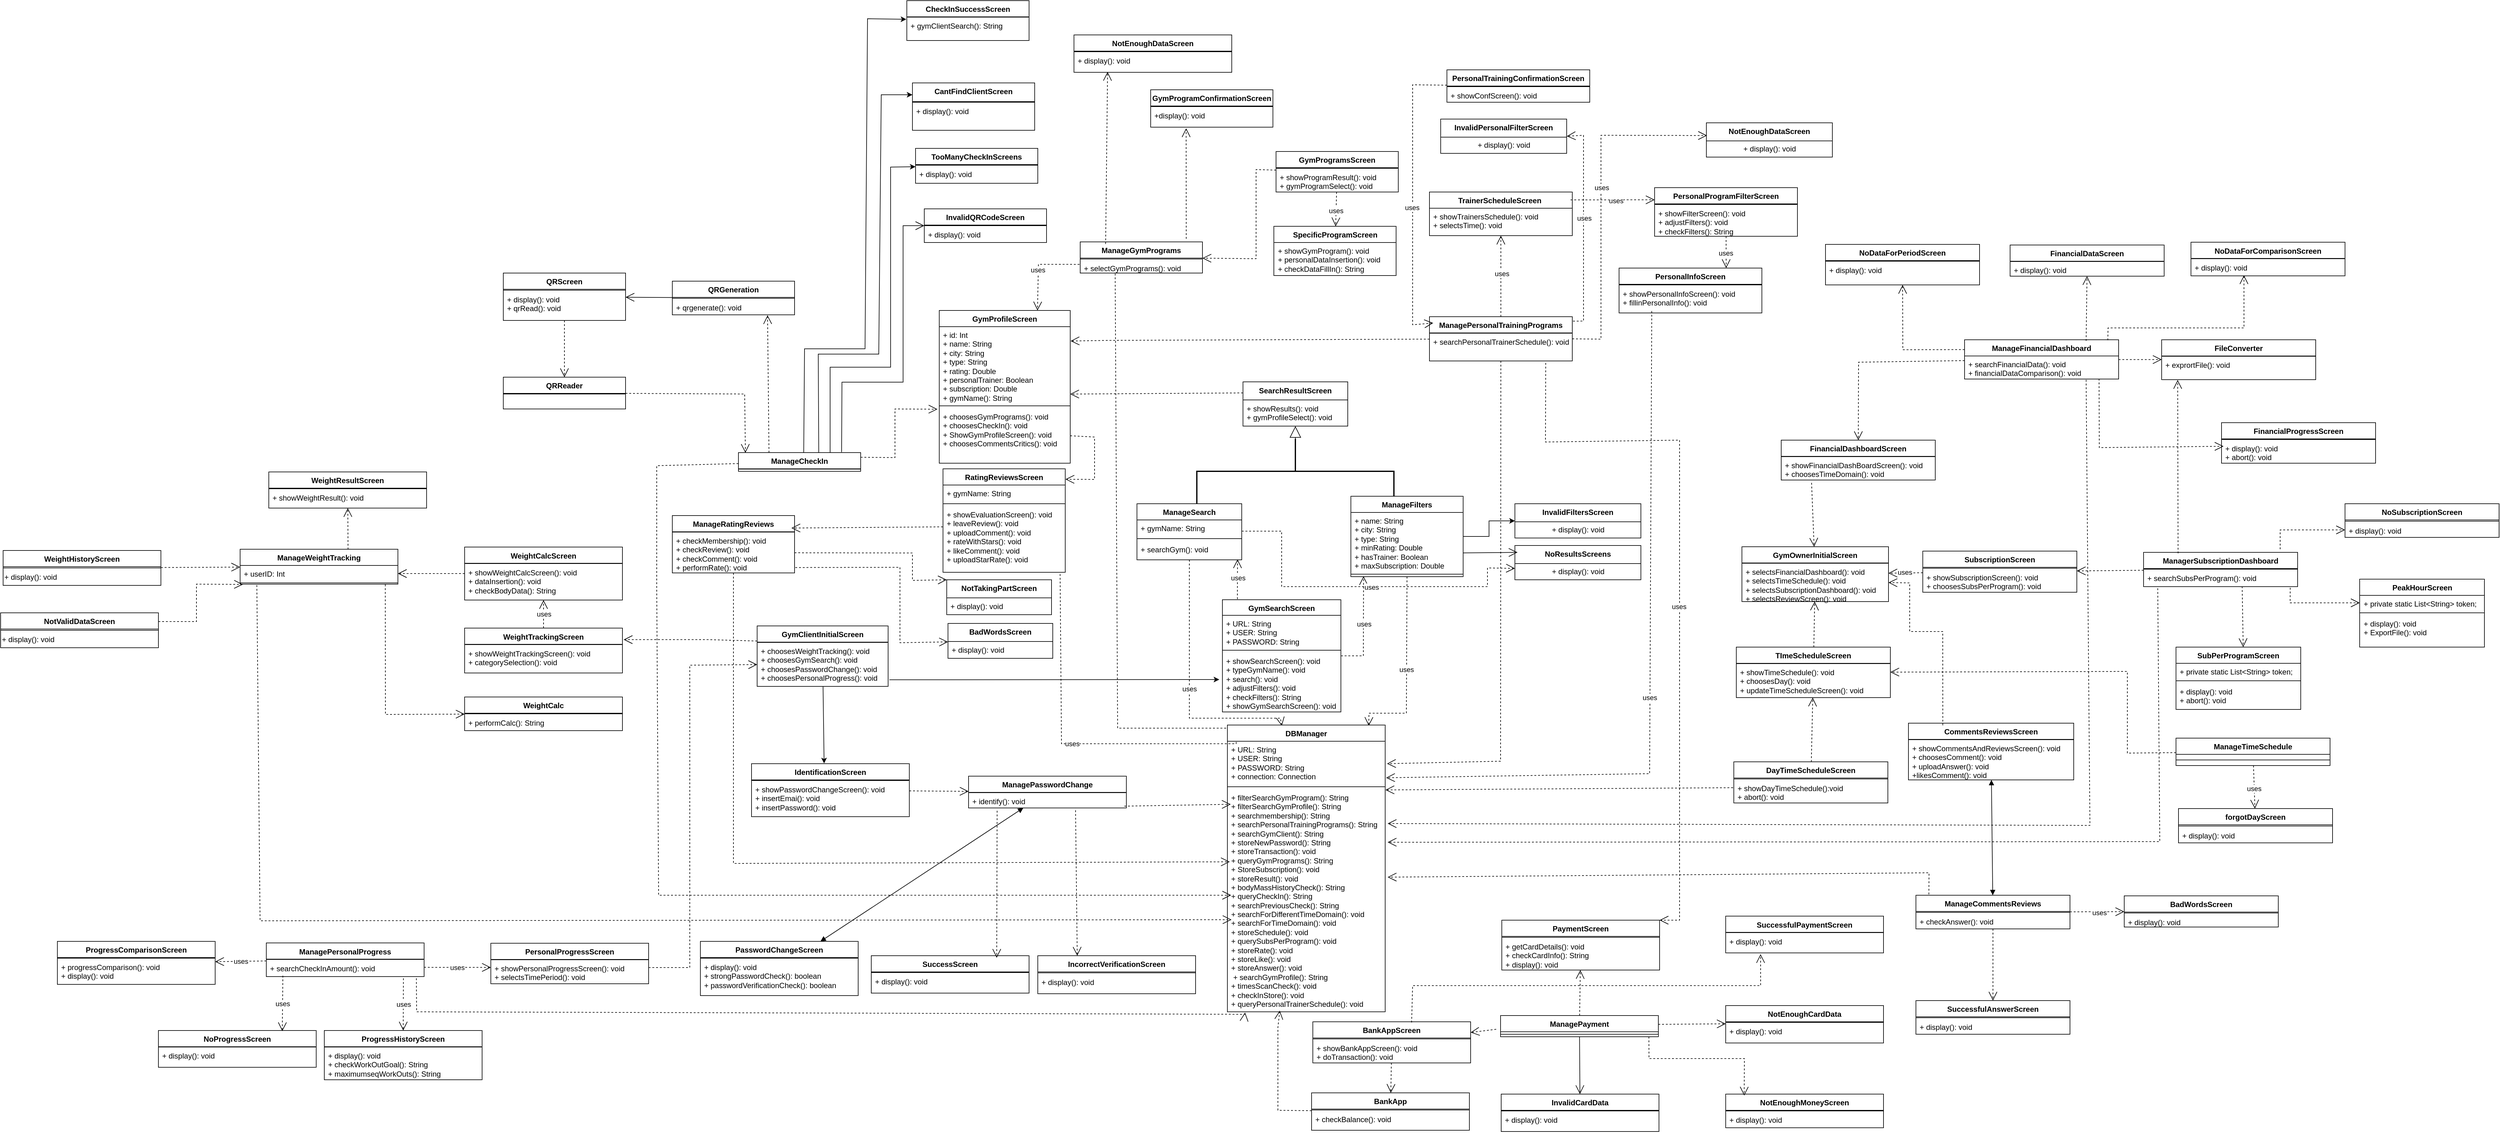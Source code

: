 <mxfile version="27.1.1">
  <diagram name="Σελίδα-1" id="0-q0GVssVQTSL1Akouog">
    <mxGraphModel dx="1157" dy="626" grid="0" gridSize="10" guides="1" tooltips="1" connect="1" arrows="1" fold="1" page="0" pageScale="1" pageWidth="827" pageHeight="1169" math="0" shadow="0">
      <root>
        <mxCell id="0" />
        <mxCell id="1" parent="0" />
        <mxCell id="fCqJPjjow6qWjoxXSvDX-1" value="GymClientInitialScreen" style="swimlane;fontStyle=1;align=center;verticalAlign=top;childLayout=stackLayout;horizontal=1;startSize=26;horizontalStack=0;resizeParent=1;resizeParentMax=0;resizeLast=0;collapsible=1;marginBottom=0;whiteSpace=wrap;html=1;" parent="1" vertex="1">
          <mxGeometry x="1369" y="1053" width="210" height="97" as="geometry" />
        </mxCell>
        <mxCell id="fCqJPjjow6qWjoxXSvDX-2" value="" style="line;strokeWidth=1;fillColor=none;align=left;verticalAlign=middle;spacingTop=-1;spacingLeft=3;spacingRight=3;rotatable=0;labelPosition=right;points=[];portConstraint=eastwest;strokeColor=inherit;" parent="fCqJPjjow6qWjoxXSvDX-1" vertex="1">
          <mxGeometry y="26" width="210" height="1" as="geometry" />
        </mxCell>
        <mxCell id="fCqJPjjow6qWjoxXSvDX-3" value="+ choosesWeightTracking(): void&lt;div&gt;+ choosesGymSearch(): void&amp;nbsp;&lt;/div&gt;&lt;div&gt;+ choosesPasswordChange(): void&lt;/div&gt;&lt;div&gt;+ choosesPersonalProgress(): void&amp;nbsp;&lt;/div&gt;&lt;div&gt;&lt;br&gt;&lt;/div&gt;" style="text;strokeColor=none;fillColor=none;align=left;verticalAlign=top;spacingLeft=4;spacingRight=4;overflow=hidden;rotatable=0;points=[[0,0.5],[1,0.5]];portConstraint=eastwest;whiteSpace=wrap;html=1;" parent="fCqJPjjow6qWjoxXSvDX-1" vertex="1">
          <mxGeometry y="27" width="210" height="70" as="geometry" />
        </mxCell>
        <mxCell id="fCqJPjjow6qWjoxXSvDX-4" value="GymSearchScreen" style="swimlane;fontStyle=1;align=center;verticalAlign=top;childLayout=stackLayout;horizontal=1;startSize=25;horizontalStack=0;resizeParent=1;resizeParentMax=0;resizeLast=0;collapsible=1;marginBottom=0;whiteSpace=wrap;html=1;" parent="1" vertex="1">
          <mxGeometry x="2115" y="1011" width="190" height="180" as="geometry" />
        </mxCell>
        <mxCell id="fCqJPjjow6qWjoxXSvDX-5" value="+ URL: String&lt;div&gt;+ USER: String&lt;/div&gt;&lt;div&gt;+ PASSWORD: String&lt;/div&gt;" style="text;strokeColor=none;fillColor=none;align=left;verticalAlign=top;spacingLeft=4;spacingRight=4;overflow=hidden;rotatable=0;points=[[0,0.5],[1,0.5]];portConstraint=eastwest;whiteSpace=wrap;html=1;" parent="fCqJPjjow6qWjoxXSvDX-4" vertex="1">
          <mxGeometry y="25" width="190" height="52" as="geometry" />
        </mxCell>
        <mxCell id="fCqJPjjow6qWjoxXSvDX-6" value="" style="line;strokeWidth=1;fillColor=none;align=left;verticalAlign=middle;spacingTop=-1;spacingLeft=3;spacingRight=3;rotatable=0;labelPosition=right;points=[];portConstraint=eastwest;strokeColor=inherit;" parent="fCqJPjjow6qWjoxXSvDX-4" vertex="1">
          <mxGeometry y="77" width="190" height="8" as="geometry" />
        </mxCell>
        <mxCell id="fCqJPjjow6qWjoxXSvDX-7" value="+ showSearchScreen(): void&lt;div&gt;+ typeGymName(): void&amp;nbsp;&lt;/div&gt;&lt;div&gt;+ search(): void&lt;/div&gt;&lt;div&gt;+ adjustFilters(): void&lt;/div&gt;&lt;div&gt;+ checkFilters(): String&lt;/div&gt;&lt;div&gt;+ showGymSearchScreen(): void&amp;nbsp;&lt;/div&gt;" style="text;strokeColor=none;fillColor=none;align=left;verticalAlign=top;spacingLeft=4;spacingRight=4;overflow=hidden;rotatable=0;points=[[0,0.5],[1,0.5]];portConstraint=eastwest;whiteSpace=wrap;html=1;" parent="fCqJPjjow6qWjoxXSvDX-4" vertex="1">
          <mxGeometry y="85" width="190" height="95" as="geometry" />
        </mxCell>
        <mxCell id="fCqJPjjow6qWjoxXSvDX-8" value="ManageSearch" style="swimlane;fontStyle=1;align=center;verticalAlign=top;childLayout=stackLayout;horizontal=1;startSize=26;horizontalStack=0;resizeParent=1;resizeParentMax=0;resizeLast=0;collapsible=1;marginBottom=0;whiteSpace=wrap;html=1;" parent="1" vertex="1">
          <mxGeometry x="1978" y="857" width="168" height="90" as="geometry" />
        </mxCell>
        <mxCell id="fCqJPjjow6qWjoxXSvDX-9" value="+ gymName: String" style="text;strokeColor=none;fillColor=none;align=left;verticalAlign=top;spacingLeft=4;spacingRight=4;overflow=hidden;rotatable=0;points=[[0,0.5],[1,0.5]];portConstraint=eastwest;whiteSpace=wrap;html=1;" parent="fCqJPjjow6qWjoxXSvDX-8" vertex="1">
          <mxGeometry y="26" width="168" height="26" as="geometry" />
        </mxCell>
        <mxCell id="fCqJPjjow6qWjoxXSvDX-10" value="" style="line;strokeWidth=1;fillColor=none;align=left;verticalAlign=middle;spacingTop=-1;spacingLeft=3;spacingRight=3;rotatable=0;labelPosition=right;points=[];portConstraint=eastwest;strokeColor=inherit;" parent="fCqJPjjow6qWjoxXSvDX-8" vertex="1">
          <mxGeometry y="52" width="168" height="8" as="geometry" />
        </mxCell>
        <mxCell id="fCqJPjjow6qWjoxXSvDX-11" value="+ searchGym(): void&lt;br&gt;&lt;br&gt;&lt;div&gt;&lt;br&gt;&lt;/div&gt;" style="text;strokeColor=none;fillColor=none;align=left;verticalAlign=top;spacingLeft=4;spacingRight=4;overflow=hidden;rotatable=0;points=[[0,0.5],[1,0.5]];portConstraint=eastwest;whiteSpace=wrap;html=1;" parent="fCqJPjjow6qWjoxXSvDX-8" vertex="1">
          <mxGeometry y="60" width="168" height="30" as="geometry" />
        </mxCell>
        <mxCell id="fCqJPjjow6qWjoxXSvDX-12" value="SearchResultScreen" style="swimlane;fontStyle=1;align=center;verticalAlign=top;childLayout=stackLayout;horizontal=1;startSize=29;horizontalStack=0;resizeParent=1;resizeParentMax=0;resizeLast=0;collapsible=1;marginBottom=0;whiteSpace=wrap;html=1;" parent="1" vertex="1">
          <mxGeometry x="2148" y="661.5" width="168" height="71" as="geometry" />
        </mxCell>
        <mxCell id="fCqJPjjow6qWjoxXSvDX-13" value="&lt;div&gt;+ showResults(): void&lt;/div&gt;&lt;div&gt;+ gymProfileSelect(): void&lt;/div&gt;&lt;div&gt;&lt;br&gt;&lt;/div&gt;" style="text;strokeColor=none;fillColor=none;align=left;verticalAlign=top;spacingLeft=4;spacingRight=4;overflow=hidden;rotatable=0;points=[[0,0.5],[1,0.5]];portConstraint=eastwest;whiteSpace=wrap;html=1;" parent="fCqJPjjow6qWjoxXSvDX-12" vertex="1">
          <mxGeometry y="29" width="168" height="42" as="geometry" />
        </mxCell>
        <mxCell id="fCqJPjjow6qWjoxXSvDX-14" style="edgeStyle=orthogonalEdgeStyle;rounded=0;orthogonalLoop=1;jettySize=auto;html=1;exitX=1;exitY=0.5;exitDx=0;exitDy=0;" parent="1" source="fCqJPjjow6qWjoxXSvDX-356" target="fCqJPjjow6qWjoxXSvDX-111" edge="1">
          <mxGeometry relative="1" as="geometry">
            <mxPoint x="2507.0" y="893.043" as="sourcePoint" />
          </mxGeometry>
        </mxCell>
        <mxCell id="fCqJPjjow6qWjoxXSvDX-15" value="" style="endArrow=classic;html=1;rounded=0;exitX=1.01;exitY=0.849;exitDx=0;exitDy=0;exitPerimeter=0;" parent="1" source="fCqJPjjow6qWjoxXSvDX-3" edge="1">
          <mxGeometry width="50" height="50" relative="1" as="geometry">
            <mxPoint x="1884" y="1111" as="sourcePoint" />
            <mxPoint x="2110" y="1139" as="targetPoint" />
            <Array as="points" />
          </mxGeometry>
        </mxCell>
        <mxCell id="fCqJPjjow6qWjoxXSvDX-16" value="" style="endArrow=open;endSize=12;dashed=1;html=1;rounded=0;entryX=0.96;entryY=0.971;entryDx=0;entryDy=0;entryPerimeter=0;" parent="1" target="fCqJPjjow6qWjoxXSvDX-11" edge="1">
          <mxGeometry width="160" relative="1" as="geometry">
            <mxPoint x="2139" y="1010" as="sourcePoint" />
            <mxPoint x="2313" y="957" as="targetPoint" />
          </mxGeometry>
        </mxCell>
        <mxCell id="fCqJPjjow6qWjoxXSvDX-17" value="uses" style="edgeLabel;html=1;align=center;verticalAlign=middle;resizable=0;points=[];" parent="fCqJPjjow6qWjoxXSvDX-16" connectable="0" vertex="1">
          <mxGeometry x="0.065" y="-1" relative="1" as="geometry">
            <mxPoint as="offset" />
          </mxGeometry>
        </mxCell>
        <mxCell id="fCqJPjjow6qWjoxXSvDX-18" value="" style="endArrow=open;endSize=12;dashed=1;html=1;rounded=0;entryX=1;entryY=0.879;entryDx=0;entryDy=0;entryPerimeter=0;exitX=0;exitY=0.25;exitDx=0;exitDy=0;" parent="1" source="fCqJPjjow6qWjoxXSvDX-12" target="fCqJPjjow6qWjoxXSvDX-365" edge="1">
          <mxGeometry width="160" relative="1" as="geometry">
            <mxPoint x="2210" y="1116" as="sourcePoint" />
            <mxPoint x="1837.0" y="703.423" as="targetPoint" />
          </mxGeometry>
        </mxCell>
        <mxCell id="fCqJPjjow6qWjoxXSvDX-20" value="" style="endArrow=open;endSize=12;dashed=1;html=1;rounded=0;entryX=0.113;entryY=0.91;entryDx=0;entryDy=0;entryPerimeter=0;" parent="1" source="fCqJPjjow6qWjoxXSvDX-4" target="fCqJPjjow6qWjoxXSvDX-358" edge="1">
          <mxGeometry width="160" relative="1" as="geometry">
            <mxPoint x="2360" y="945" as="sourcePoint" />
            <mxPoint x="2343.14" y="1016.886" as="targetPoint" />
            <Array as="points">
              <mxPoint x="2341" y="1101" />
            </Array>
          </mxGeometry>
        </mxCell>
        <mxCell id="fCqJPjjow6qWjoxXSvDX-21" value="uses" style="edgeLabel;html=1;align=center;verticalAlign=middle;resizable=0;points=[];" parent="fCqJPjjow6qWjoxXSvDX-20" connectable="0" vertex="1">
          <mxGeometry x="0.065" y="-1" relative="1" as="geometry">
            <mxPoint as="offset" />
          </mxGeometry>
        </mxCell>
        <mxCell id="fCqJPjjow6qWjoxXSvDX-22" value="" style="strokeWidth=2;html=1;shape=mxgraph.flowchart.annotation_2;align=left;labelPosition=right;pointerEvents=1;rotation=90;" parent="1" vertex="1">
          <mxGeometry x="2180" y="647" width="104" height="316" as="geometry" />
        </mxCell>
        <mxCell id="fCqJPjjow6qWjoxXSvDX-23" value="" style="endArrow=block;endSize=16;endFill=0;html=1;rounded=0;" parent="1" source="fCqJPjjow6qWjoxXSvDX-22" target="fCqJPjjow6qWjoxXSvDX-13" edge="1">
          <mxGeometry width="160" relative="1" as="geometry">
            <mxPoint x="2358" y="1011" as="sourcePoint" />
            <mxPoint x="2518" y="1011" as="targetPoint" />
          </mxGeometry>
        </mxCell>
        <mxCell id="fCqJPjjow6qWjoxXSvDX-24" value="RatingReviewsScreen" style="swimlane;fontStyle=1;align=center;verticalAlign=top;childLayout=stackLayout;horizontal=1;startSize=26;horizontalStack=0;resizeParent=1;resizeParentMax=0;resizeLast=0;collapsible=1;marginBottom=0;whiteSpace=wrap;html=1;" parent="1" vertex="1">
          <mxGeometry x="1667" y="801" width="196" height="166" as="geometry" />
        </mxCell>
        <mxCell id="fCqJPjjow6qWjoxXSvDX-25" value="+ gymName: String" style="text;strokeColor=none;fillColor=none;align=left;verticalAlign=top;spacingLeft=4;spacingRight=4;overflow=hidden;rotatable=0;points=[[0,0.5],[1,0.5]];portConstraint=eastwest;whiteSpace=wrap;html=1;" parent="fCqJPjjow6qWjoxXSvDX-24" vertex="1">
          <mxGeometry y="26" width="196" height="26" as="geometry" />
        </mxCell>
        <mxCell id="fCqJPjjow6qWjoxXSvDX-26" value="" style="line;strokeWidth=1;fillColor=none;align=left;verticalAlign=middle;spacingTop=-1;spacingLeft=3;spacingRight=3;rotatable=0;labelPosition=right;points=[];portConstraint=eastwest;strokeColor=inherit;" parent="fCqJPjjow6qWjoxXSvDX-24" vertex="1">
          <mxGeometry y="52" width="196" height="8" as="geometry" />
        </mxCell>
        <mxCell id="fCqJPjjow6qWjoxXSvDX-27" value="+ showEvaluationScreen(): void&lt;div&gt;+ leaveReview(): void&lt;br&gt;+ uploadComment(): void&amp;nbsp;&lt;/div&gt;&lt;div&gt;+ rateWithStars(): void&amp;nbsp;&lt;/div&gt;&lt;div&gt;+ likeComment(): void&amp;nbsp;&lt;br&gt;+ uploadStarRate(): void&amp;nbsp;&lt;/div&gt;" style="text;strokeColor=none;fillColor=none;align=left;verticalAlign=top;spacingLeft=4;spacingRight=4;overflow=hidden;rotatable=0;points=[[0,0.5],[1,0.5]];portConstraint=eastwest;whiteSpace=wrap;html=1;" parent="fCqJPjjow6qWjoxXSvDX-24" vertex="1">
          <mxGeometry y="60" width="196" height="106" as="geometry" />
        </mxCell>
        <mxCell id="fCqJPjjow6qWjoxXSvDX-28" value="ManageRatingReviews" style="swimlane;fontStyle=1;align=center;verticalAlign=top;childLayout=stackLayout;horizontal=1;startSize=26;horizontalStack=0;resizeParent=1;resizeParentMax=0;resizeLast=0;collapsible=1;marginBottom=0;whiteSpace=wrap;html=1;" parent="1" vertex="1">
          <mxGeometry x="1233" y="876" width="196" height="92" as="geometry" />
        </mxCell>
        <mxCell id="fCqJPjjow6qWjoxXSvDX-29" value="" style="line;strokeWidth=1;fillColor=none;align=left;verticalAlign=middle;spacingTop=-1;spacingLeft=3;spacingRight=3;rotatable=0;labelPosition=right;points=[];portConstraint=eastwest;strokeColor=inherit;" parent="fCqJPjjow6qWjoxXSvDX-28" vertex="1">
          <mxGeometry y="26" width="196" height="1" as="geometry" />
        </mxCell>
        <mxCell id="fCqJPjjow6qWjoxXSvDX-30" value="+ checkMembership(): void&lt;div&gt;+ checkReview(): void&amp;nbsp;&lt;br&gt;+ checkComment(): void&amp;nbsp;&lt;/div&gt;&lt;div&gt;+ performRate(): void&amp;nbsp;&lt;/div&gt;&lt;div&gt;+&lt;/div&gt;" style="text;strokeColor=none;fillColor=none;align=left;verticalAlign=top;spacingLeft=4;spacingRight=4;overflow=hidden;rotatable=0;points=[[0,0.5],[1,0.5]];portConstraint=eastwest;whiteSpace=wrap;html=1;" parent="fCqJPjjow6qWjoxXSvDX-28" vertex="1">
          <mxGeometry y="27" width="196" height="65" as="geometry" />
        </mxCell>
        <mxCell id="fCqJPjjow6qWjoxXSvDX-31" value="" style="endArrow=open;endSize=12;dashed=1;html=1;rounded=0;exitX=1;exitY=0.5;exitDx=0;exitDy=0;entryX=1.002;entryY=0.101;entryDx=0;entryDy=0;entryPerimeter=0;" parent="1" source="fCqJPjjow6qWjoxXSvDX-367" target="fCqJPjjow6qWjoxXSvDX-24" edge="1">
          <mxGeometry width="160" relative="1" as="geometry">
            <mxPoint x="1747.507" y="745" as="sourcePoint" />
            <mxPoint x="1981" y="763" as="targetPoint" />
            <Array as="points">
              <mxPoint x="1910" y="750" />
              <mxPoint x="1910" y="818" />
            </Array>
          </mxGeometry>
        </mxCell>
        <mxCell id="fCqJPjjow6qWjoxXSvDX-32" value="" style="endArrow=open;endSize=12;dashed=1;html=1;rounded=0;exitX=-0.001;exitY=0.312;exitDx=0;exitDy=0;exitPerimeter=0;" parent="1" source="fCqJPjjow6qWjoxXSvDX-27" edge="1">
          <mxGeometry width="160" relative="1" as="geometry">
            <mxPoint x="1615" y="902" as="sourcePoint" />
            <mxPoint x="1424" y="896" as="targetPoint" />
          </mxGeometry>
        </mxCell>
        <mxCell id="fCqJPjjow6qWjoxXSvDX-33" value="uses" style="endArrow=open;endSize=12;dashed=1;html=1;rounded=0;entryX=0.345;entryY=0.003;entryDx=0;entryDy=0;entryPerimeter=0;" parent="1" source="fCqJPjjow6qWjoxXSvDX-11" target="fCqJPjjow6qWjoxXSvDX-360" edge="1">
          <mxGeometry width="160" relative="1" as="geometry">
            <mxPoint x="2061.868" y="964" as="sourcePoint" />
            <mxPoint x="2210" y="1255" as="targetPoint" />
            <Array as="points">
              <mxPoint x="2062" y="1201" />
              <mxPoint x="2208" y="1201" />
            </Array>
          </mxGeometry>
        </mxCell>
        <mxCell id="fCqJPjjow6qWjoxXSvDX-34" value="uses" style="endArrow=open;endSize=12;dashed=1;html=1;rounded=0;entryX=0.896;entryY=0.003;entryDx=0;entryDy=0;entryPerimeter=0;exitX=0.5;exitY=1;exitDx=0;exitDy=0;" parent="1" source="fCqJPjjow6qWjoxXSvDX-356" target="fCqJPjjow6qWjoxXSvDX-360" edge="1">
          <mxGeometry width="160" relative="1" as="geometry">
            <mxPoint x="2430" y="1000" as="sourcePoint" />
            <mxPoint x="2350.182" y="1318.945" as="targetPoint" />
            <Array as="points">
              <mxPoint x="2410" y="1193" />
              <mxPoint x="2350" y="1193" />
            </Array>
          </mxGeometry>
        </mxCell>
        <mxCell id="fCqJPjjow6qWjoxXSvDX-35" value="" style="endArrow=open;endSize=12;dashed=1;html=1;rounded=0;entryX=0.015;entryY=0.326;entryDx=0;entryDy=0;entryPerimeter=0;" parent="1" source="fCqJPjjow6qWjoxXSvDX-28" target="fCqJPjjow6qWjoxXSvDX-363" edge="1">
          <mxGeometry width="160" relative="1" as="geometry">
            <mxPoint x="2082" y="978" as="sourcePoint" />
            <mxPoint x="2126.783" y="1412.494" as="targetPoint" />
            <Array as="points">
              <mxPoint x="1331" y="1434" />
            </Array>
          </mxGeometry>
        </mxCell>
        <mxCell id="fCqJPjjow6qWjoxXSvDX-36" value="InvalidQRCodeScreen" style="swimlane;fontStyle=1;align=center;verticalAlign=top;childLayout=stackLayout;horizontal=1;startSize=26;horizontalStack=0;resizeParent=1;resizeParentMax=0;resizeLast=0;collapsible=1;marginBottom=0;whiteSpace=wrap;html=1;" parent="1" vertex="1">
          <mxGeometry x="1637" y="384" width="196" height="54" as="geometry" />
        </mxCell>
        <mxCell id="fCqJPjjow6qWjoxXSvDX-37" value="" style="line;strokeWidth=1;fillColor=none;align=left;verticalAlign=middle;spacingTop=-1;spacingLeft=3;spacingRight=3;rotatable=0;labelPosition=right;points=[];portConstraint=eastwest;strokeColor=inherit;" parent="fCqJPjjow6qWjoxXSvDX-36" vertex="1">
          <mxGeometry y="26" width="196" height="2" as="geometry" />
        </mxCell>
        <mxCell id="fCqJPjjow6qWjoxXSvDX-38" value="+ display(): void&amp;nbsp;" style="text;strokeColor=none;fillColor=none;align=left;verticalAlign=top;spacingLeft=4;spacingRight=4;overflow=hidden;rotatable=0;points=[[0,0.5],[1,0.5]];portConstraint=eastwest;whiteSpace=wrap;html=1;" parent="fCqJPjjow6qWjoxXSvDX-36" vertex="1">
          <mxGeometry y="28" width="196" height="26" as="geometry" />
        </mxCell>
        <mxCell id="fCqJPjjow6qWjoxXSvDX-39" value="QRGeneration" style="swimlane;fontStyle=1;align=center;verticalAlign=top;childLayout=stackLayout;horizontal=1;startSize=26;horizontalStack=0;resizeParent=1;resizeParentMax=0;resizeLast=0;collapsible=1;marginBottom=0;whiteSpace=wrap;html=1;" parent="1" vertex="1">
          <mxGeometry x="1233" y="500" width="196" height="54" as="geometry" />
        </mxCell>
        <mxCell id="fCqJPjjow6qWjoxXSvDX-40" value="" style="line;strokeWidth=1;fillColor=none;align=left;verticalAlign=middle;spacingTop=-1;spacingLeft=3;spacingRight=3;rotatable=0;labelPosition=right;points=[];portConstraint=eastwest;strokeColor=inherit;" parent="fCqJPjjow6qWjoxXSvDX-39" vertex="1">
          <mxGeometry y="26" width="196" height="3" as="geometry" />
        </mxCell>
        <mxCell id="fCqJPjjow6qWjoxXSvDX-41" value="&lt;div&gt;+ qrgenerate(): void&lt;/div&gt;" style="text;strokeColor=none;fillColor=none;align=left;verticalAlign=top;spacingLeft=4;spacingRight=4;overflow=hidden;rotatable=0;points=[[0,0.5],[1,0.5]];portConstraint=eastwest;whiteSpace=wrap;html=1;" parent="fCqJPjjow6qWjoxXSvDX-39" vertex="1">
          <mxGeometry y="29" width="196" height="25" as="geometry" />
        </mxCell>
        <mxCell id="fCqJPjjow6qWjoxXSvDX-42" value="ManagePersonalTrainingPrograms" style="swimlane;fontStyle=1;align=center;verticalAlign=top;childLayout=stackLayout;horizontal=1;startSize=26;horizontalStack=0;resizeParent=1;resizeParentMax=0;resizeLast=0;collapsible=1;marginBottom=0;whiteSpace=wrap;html=1;" parent="1" vertex="1">
          <mxGeometry x="2447" y="557" width="229" height="71" as="geometry" />
        </mxCell>
        <mxCell id="fCqJPjjow6qWjoxXSvDX-43" value="" style="line;strokeWidth=1;fillColor=none;align=left;verticalAlign=middle;spacingTop=-1;spacingLeft=3;spacingRight=3;rotatable=0;labelPosition=right;points=[];portConstraint=eastwest;strokeColor=inherit;" parent="fCqJPjjow6qWjoxXSvDX-42" vertex="1">
          <mxGeometry y="26" width="229" height="1" as="geometry" />
        </mxCell>
        <mxCell id="fCqJPjjow6qWjoxXSvDX-44" value="+ searchPersonalTrainerSchedule(): void" style="text;strokeColor=none;fillColor=none;align=left;verticalAlign=top;spacingLeft=4;spacingRight=4;overflow=hidden;rotatable=0;points=[[0,0.5],[1,0.5]];portConstraint=eastwest;whiteSpace=wrap;html=1;" parent="fCqJPjjow6qWjoxXSvDX-42" vertex="1">
          <mxGeometry y="27" width="229" height="44" as="geometry" />
        </mxCell>
        <mxCell id="fCqJPjjow6qWjoxXSvDX-45" value="TrainerScheduleScreen&amp;nbsp;" style="swimlane;fontStyle=1;align=center;verticalAlign=top;childLayout=stackLayout;horizontal=1;startSize=26;horizontalStack=0;resizeParent=1;resizeParentMax=0;resizeLast=0;collapsible=1;marginBottom=0;whiteSpace=wrap;html=1;" parent="1" vertex="1">
          <mxGeometry x="2447" y="357" width="229" height="70" as="geometry" />
        </mxCell>
        <mxCell id="fCqJPjjow6qWjoxXSvDX-46" value="" style="line;strokeWidth=1;fillColor=none;align=left;verticalAlign=middle;spacingTop=-1;spacingLeft=3;spacingRight=3;rotatable=0;labelPosition=right;points=[];portConstraint=eastwest;strokeColor=inherit;" parent="fCqJPjjow6qWjoxXSvDX-45" vertex="1">
          <mxGeometry y="26" width="229" as="geometry" />
        </mxCell>
        <mxCell id="fCqJPjjow6qWjoxXSvDX-47" value="+ showTrainersSchedule(): void&lt;div&gt;+ selectsTime(): void&lt;br&gt;&lt;/div&gt;" style="text;strokeColor=none;fillColor=none;align=left;verticalAlign=top;spacingLeft=4;spacingRight=4;overflow=hidden;rotatable=0;points=[[0,0.5],[1,0.5]];portConstraint=eastwest;whiteSpace=wrap;html=1;" parent="fCqJPjjow6qWjoxXSvDX-45" vertex="1">
          <mxGeometry y="26" width="229" height="44" as="geometry" />
        </mxCell>
        <mxCell id="fCqJPjjow6qWjoxXSvDX-48" value="PersonalProgramFilterScreen" style="swimlane;fontStyle=1;align=center;verticalAlign=top;childLayout=stackLayout;horizontal=1;startSize=26;horizontalStack=0;resizeParent=1;resizeParentMax=0;resizeLast=0;collapsible=1;marginBottom=0;whiteSpace=wrap;html=1;" parent="1" vertex="1">
          <mxGeometry x="2808" y="350" width="229" height="78" as="geometry" />
        </mxCell>
        <mxCell id="fCqJPjjow6qWjoxXSvDX-49" value="" style="line;strokeWidth=1;fillColor=none;align=left;verticalAlign=middle;spacingTop=-1;spacingLeft=3;spacingRight=3;rotatable=0;labelPosition=right;points=[];portConstraint=eastwest;strokeColor=inherit;" parent="fCqJPjjow6qWjoxXSvDX-48" vertex="1">
          <mxGeometry y="26" width="229" height="2" as="geometry" />
        </mxCell>
        <mxCell id="fCqJPjjow6qWjoxXSvDX-50" value="+ showFilterScreen(): void&lt;div&gt;+ adjustFilters(): void&lt;br&gt;+ checkFilters(): String&lt;/div&gt;&lt;div&gt;&lt;br&gt;&lt;/div&gt;" style="text;strokeColor=none;fillColor=none;align=left;verticalAlign=top;spacingLeft=4;spacingRight=4;overflow=hidden;rotatable=0;points=[[0,0.5],[1,0.5]];portConstraint=eastwest;whiteSpace=wrap;html=1;" parent="fCqJPjjow6qWjoxXSvDX-48" vertex="1">
          <mxGeometry y="28" width="229" height="50" as="geometry" />
        </mxCell>
        <mxCell id="fCqJPjjow6qWjoxXSvDX-51" value="PersonalInfoScreen" style="swimlane;fontStyle=1;align=center;verticalAlign=top;childLayout=stackLayout;horizontal=1;startSize=26;horizontalStack=0;resizeParent=1;resizeParentMax=0;resizeLast=0;collapsible=1;marginBottom=0;whiteSpace=wrap;html=1;" parent="1" vertex="1">
          <mxGeometry x="2751" y="479" width="229" height="72" as="geometry" />
        </mxCell>
        <mxCell id="fCqJPjjow6qWjoxXSvDX-52" value="" style="line;strokeWidth=1;fillColor=none;align=left;verticalAlign=middle;spacingTop=-1;spacingLeft=3;spacingRight=3;rotatable=0;labelPosition=right;points=[];portConstraint=eastwest;strokeColor=inherit;" parent="fCqJPjjow6qWjoxXSvDX-51" vertex="1">
          <mxGeometry y="26" width="229" height="2" as="geometry" />
        </mxCell>
        <mxCell id="fCqJPjjow6qWjoxXSvDX-53" value="+ showPersonalInfoScreen(): void&lt;div&gt;+ fillinPersonalInfo(): void&amp;nbsp;&lt;/div&gt;" style="text;strokeColor=none;fillColor=none;align=left;verticalAlign=top;spacingLeft=4;spacingRight=4;overflow=hidden;rotatable=0;points=[[0,0.5],[1,0.5]];portConstraint=eastwest;whiteSpace=wrap;html=1;" parent="fCqJPjjow6qWjoxXSvDX-51" vertex="1">
          <mxGeometry y="28" width="229" height="44" as="geometry" />
        </mxCell>
        <mxCell id="fCqJPjjow6qWjoxXSvDX-54" value="" style="endArrow=open;endSize=12;dashed=1;html=1;rounded=0;entryX=1.003;entryY=0.187;entryDx=0;entryDy=0;entryPerimeter=0;" parent="1" source="fCqJPjjow6qWjoxXSvDX-42" target="fCqJPjjow6qWjoxXSvDX-365" edge="1">
          <mxGeometry width="160" relative="1" as="geometry">
            <mxPoint x="2442" y="606" as="sourcePoint" />
            <mxPoint x="1740" y="636" as="targetPoint" />
            <Array as="points">
              <mxPoint x="1933" y="595" />
            </Array>
          </mxGeometry>
        </mxCell>
        <mxCell id="fCqJPjjow6qWjoxXSvDX-56" value="" style="endArrow=open;endSize=12;dashed=1;html=1;rounded=0;" parent="1" source="fCqJPjjow6qWjoxXSvDX-44" edge="1">
          <mxGeometry width="160" relative="1" as="geometry">
            <mxPoint x="2723" y="766" as="sourcePoint" />
            <mxPoint x="2379" y="1274" as="targetPoint" />
            <Array as="points">
              <mxPoint x="2561" y="1270" />
            </Array>
          </mxGeometry>
        </mxCell>
        <mxCell id="fCqJPjjow6qWjoxXSvDX-58" value="" style="endArrow=open;endSize=12;dashed=1;html=1;rounded=0;" parent="1" source="fCqJPjjow6qWjoxXSvDX-42" target="fCqJPjjow6qWjoxXSvDX-45" edge="1">
          <mxGeometry width="160" relative="1" as="geometry">
            <mxPoint x="3033" y="529" as="sourcePoint" />
            <mxPoint x="2722" y="529" as="targetPoint" />
          </mxGeometry>
        </mxCell>
        <mxCell id="fCqJPjjow6qWjoxXSvDX-59" value="uses" style="edgeLabel;html=1;align=center;verticalAlign=middle;resizable=0;points=[];" parent="fCqJPjjow6qWjoxXSvDX-58" connectable="0" vertex="1">
          <mxGeometry x="0.065" y="-1" relative="1" as="geometry">
            <mxPoint as="offset" />
          </mxGeometry>
        </mxCell>
        <mxCell id="fCqJPjjow6qWjoxXSvDX-60" value="" style="endArrow=open;endSize=12;dashed=1;html=1;rounded=0;exitX=0.988;exitY=0.181;exitDx=0;exitDy=0;exitPerimeter=0;entryX=0;entryY=0.25;entryDx=0;entryDy=0;" parent="1" source="fCqJPjjow6qWjoxXSvDX-45" target="fCqJPjjow6qWjoxXSvDX-48" edge="1">
          <mxGeometry width="160" relative="1" as="geometry">
            <mxPoint x="2725" y="517" as="sourcePoint" />
            <mxPoint x="2725" y="435" as="targetPoint" />
          </mxGeometry>
        </mxCell>
        <mxCell id="fCqJPjjow6qWjoxXSvDX-61" value="uses" style="edgeLabel;html=1;align=center;verticalAlign=middle;resizable=0;points=[];" parent="fCqJPjjow6qWjoxXSvDX-60" connectable="0" vertex="1">
          <mxGeometry x="0.065" y="-1" relative="1" as="geometry">
            <mxPoint as="offset" />
          </mxGeometry>
        </mxCell>
        <mxCell id="fCqJPjjow6qWjoxXSvDX-62" value="" style="endArrow=open;endSize=12;dashed=1;html=1;rounded=0;entryX=0.75;entryY=0;entryDx=0;entryDy=0;" parent="1" source="fCqJPjjow6qWjoxXSvDX-48" target="fCqJPjjow6qWjoxXSvDX-51" edge="1">
          <mxGeometry width="160" relative="1" as="geometry">
            <mxPoint x="2688" y="512" as="sourcePoint" />
            <mxPoint x="2779" y="513" as="targetPoint" />
          </mxGeometry>
        </mxCell>
        <mxCell id="fCqJPjjow6qWjoxXSvDX-63" value="uses" style="edgeLabel;html=1;align=center;verticalAlign=middle;resizable=0;points=[];" parent="fCqJPjjow6qWjoxXSvDX-62" connectable="0" vertex="1">
          <mxGeometry x="0.065" y="-1" relative="1" as="geometry">
            <mxPoint as="offset" />
          </mxGeometry>
        </mxCell>
        <mxCell id="fCqJPjjow6qWjoxXSvDX-64" value="" style="endArrow=open;endSize=12;dashed=1;html=1;rounded=0;exitX=0.229;exitY=0.928;exitDx=0;exitDy=0;exitPerimeter=0;entryX=1.006;entryY=0.849;entryDx=0;entryDy=0;entryPerimeter=0;" parent="1" source="fCqJPjjow6qWjoxXSvDX-53" target="fCqJPjjow6qWjoxXSvDX-361" edge="1">
          <mxGeometry width="160" relative="1" as="geometry">
            <mxPoint x="2696" y="429" as="sourcePoint" />
            <mxPoint x="2374.976" y="1511.45" as="targetPoint" />
            <Array as="points">
              <mxPoint x="2800" y="1290" />
            </Array>
          </mxGeometry>
        </mxCell>
        <mxCell id="fCqJPjjow6qWjoxXSvDX-65" value="uses" style="edgeLabel;html=1;align=center;verticalAlign=middle;resizable=0;points=[];" parent="fCqJPjjow6qWjoxXSvDX-64" connectable="0" vertex="1">
          <mxGeometry x="0.065" y="-1" relative="1" as="geometry">
            <mxPoint as="offset" />
          </mxGeometry>
        </mxCell>
        <mxCell id="fCqJPjjow6qWjoxXSvDX-66" value="IdentificationScreen" style="swimlane;fontStyle=1;align=center;verticalAlign=top;childLayout=stackLayout;horizontal=1;startSize=26;horizontalStack=0;resizeParent=1;resizeParentMax=0;resizeLast=0;collapsible=1;marginBottom=0;whiteSpace=wrap;html=1;" parent="1" vertex="1">
          <mxGeometry x="1360" y="1274" width="253" height="85" as="geometry" />
        </mxCell>
        <mxCell id="fCqJPjjow6qWjoxXSvDX-67" value="" style="line;strokeWidth=1;fillColor=none;align=left;verticalAlign=middle;spacingTop=-1;spacingLeft=3;spacingRight=3;rotatable=0;labelPosition=right;points=[];portConstraint=eastwest;strokeColor=inherit;" parent="fCqJPjjow6qWjoxXSvDX-66" vertex="1">
          <mxGeometry y="26" width="253" height="2" as="geometry" />
        </mxCell>
        <mxCell id="fCqJPjjow6qWjoxXSvDX-68" value="&lt;div&gt;+ showPasswordChangeScreen(): void&lt;/div&gt;&lt;div&gt;+ insertEmai(): void&lt;/div&gt;&lt;div&gt;+ insertPassword(): void&amp;nbsp;&lt;/div&gt;" style="text;strokeColor=none;fillColor=none;align=left;verticalAlign=top;spacingLeft=4;spacingRight=4;overflow=hidden;rotatable=0;points=[[0,0.5],[1,0.5]];portConstraint=eastwest;whiteSpace=wrap;html=1;" parent="fCqJPjjow6qWjoxXSvDX-66" vertex="1">
          <mxGeometry y="28" width="253" height="57" as="geometry" />
        </mxCell>
        <mxCell id="fCqJPjjow6qWjoxXSvDX-69" value="ManagePasswordChange" style="swimlane;fontStyle=1;align=center;verticalAlign=top;childLayout=stackLayout;horizontal=1;startSize=26;horizontalStack=0;resizeParent=1;resizeParentMax=0;resizeLast=0;collapsible=1;marginBottom=0;whiteSpace=wrap;html=1;" parent="1" vertex="1">
          <mxGeometry x="1708" y="1294" width="253" height="51" as="geometry" />
        </mxCell>
        <mxCell id="fCqJPjjow6qWjoxXSvDX-70" value="" style="line;strokeWidth=1;fillColor=none;align=left;verticalAlign=middle;spacingTop=-1;spacingLeft=3;spacingRight=3;rotatable=0;labelPosition=right;points=[];portConstraint=eastwest;strokeColor=inherit;" parent="fCqJPjjow6qWjoxXSvDX-69" vertex="1">
          <mxGeometry y="26" width="253" height="1" as="geometry" />
        </mxCell>
        <mxCell id="fCqJPjjow6qWjoxXSvDX-71" value="&lt;div&gt;+ identify(): void&lt;/div&gt;&lt;div&gt;&lt;br&gt;&lt;/div&gt;" style="text;strokeColor=none;fillColor=none;align=left;verticalAlign=top;spacingLeft=4;spacingRight=4;overflow=hidden;rotatable=0;points=[[0,0.5],[1,0.5]];portConstraint=eastwest;whiteSpace=wrap;html=1;" parent="fCqJPjjow6qWjoxXSvDX-69" vertex="1">
          <mxGeometry y="27" width="253" height="24" as="geometry" />
        </mxCell>
        <mxCell id="fCqJPjjow6qWjoxXSvDX-72" value="PasswordChangeScreen" style="swimlane;fontStyle=1;align=center;verticalAlign=top;childLayout=stackLayout;horizontal=1;startSize=26;horizontalStack=0;resizeParent=1;resizeParentMax=0;resizeLast=0;collapsible=1;marginBottom=0;whiteSpace=wrap;html=1;" parent="1" vertex="1">
          <mxGeometry x="1278" y="1559" width="253" height="87" as="geometry" />
        </mxCell>
        <mxCell id="fCqJPjjow6qWjoxXSvDX-73" value="" style="line;strokeWidth=1;fillColor=none;align=left;verticalAlign=middle;spacingTop=-1;spacingLeft=3;spacingRight=3;rotatable=0;labelPosition=right;points=[];portConstraint=eastwest;strokeColor=inherit;" parent="fCqJPjjow6qWjoxXSvDX-72" vertex="1">
          <mxGeometry y="26" width="253" height="2" as="geometry" />
        </mxCell>
        <mxCell id="fCqJPjjow6qWjoxXSvDX-74" value="+ display(): void&lt;div&gt;+ strongPasswordCheck(): boolean&lt;/div&gt;&lt;div&gt;+ passwordVerificationCheck(): boolean&lt;/div&gt;" style="text;strokeColor=none;fillColor=none;align=left;verticalAlign=top;spacingLeft=4;spacingRight=4;overflow=hidden;rotatable=0;points=[[0,0.5],[1,0.5]];portConstraint=eastwest;whiteSpace=wrap;html=1;" parent="fCqJPjjow6qWjoxXSvDX-72" vertex="1">
          <mxGeometry y="28" width="253" height="59" as="geometry" />
        </mxCell>
        <mxCell id="fCqJPjjow6qWjoxXSvDX-75" value="SuccessScreen" style="swimlane;fontStyle=1;align=center;verticalAlign=top;childLayout=stackLayout;horizontal=1;startSize=26;horizontalStack=0;resizeParent=1;resizeParentMax=0;resizeLast=0;collapsible=1;marginBottom=0;whiteSpace=wrap;html=1;" parent="1" vertex="1">
          <mxGeometry x="1552" y="1582" width="253" height="60" as="geometry" />
        </mxCell>
        <mxCell id="fCqJPjjow6qWjoxXSvDX-76" value="" style="line;strokeWidth=1;fillColor=none;align=left;verticalAlign=middle;spacingTop=-1;spacingLeft=3;spacingRight=3;rotatable=0;labelPosition=right;points=[];portConstraint=eastwest;strokeColor=inherit;" parent="fCqJPjjow6qWjoxXSvDX-75" vertex="1">
          <mxGeometry y="26" width="253" height="2" as="geometry" />
        </mxCell>
        <mxCell id="fCqJPjjow6qWjoxXSvDX-77" value="+ display(): void" style="text;strokeColor=none;fillColor=none;align=left;verticalAlign=top;spacingLeft=4;spacingRight=4;overflow=hidden;rotatable=0;points=[[0,0.5],[1,0.5]];portConstraint=eastwest;whiteSpace=wrap;html=1;" parent="fCqJPjjow6qWjoxXSvDX-75" vertex="1">
          <mxGeometry y="28" width="253" height="32" as="geometry" />
        </mxCell>
        <mxCell id="fCqJPjjow6qWjoxXSvDX-78" value="" style="endArrow=classic;html=1;rounded=0;entryX=0.46;entryY=-0.006;entryDx=0;entryDy=0;entryPerimeter=0;" parent="1" source="fCqJPjjow6qWjoxXSvDX-1" target="fCqJPjjow6qWjoxXSvDX-66" edge="1">
          <mxGeometry width="50" height="50" relative="1" as="geometry">
            <mxPoint x="1647.68" y="1117.557" as="sourcePoint" />
            <mxPoint x="1482.643" y="1275" as="targetPoint" />
            <Array as="points" />
          </mxGeometry>
        </mxCell>
        <mxCell id="fCqJPjjow6qWjoxXSvDX-79" value="" style="endArrow=open;endSize=12;dashed=1;html=1;rounded=0;" parent="1" source="fCqJPjjow6qWjoxXSvDX-66" target="fCqJPjjow6qWjoxXSvDX-69" edge="1">
          <mxGeometry x="-0.004" width="160" relative="1" as="geometry">
            <mxPoint x="1875" y="1449" as="sourcePoint" />
            <mxPoint x="1661" y="1450" as="targetPoint" />
            <mxPoint as="offset" />
          </mxGeometry>
        </mxCell>
        <mxCell id="fCqJPjjow6qWjoxXSvDX-80" value="" style="endArrow=block;startArrow=block;endFill=1;startFill=1;html=1;rounded=0;" parent="1" source="fCqJPjjow6qWjoxXSvDX-69" target="fCqJPjjow6qWjoxXSvDX-72" edge="1">
          <mxGeometry width="160" relative="1" as="geometry">
            <mxPoint x="1780" y="1460" as="sourcePoint" />
            <mxPoint x="1940" y="1460" as="targetPoint" />
          </mxGeometry>
        </mxCell>
        <mxCell id="fCqJPjjow6qWjoxXSvDX-81" value="" style="endArrow=open;endSize=12;dashed=1;html=1;rounded=0;entryX=0.795;entryY=0.056;entryDx=0;entryDy=0;entryPerimeter=0;exitX=0.181;exitY=1.19;exitDx=0;exitDy=0;exitPerimeter=0;" parent="1" source="fCqJPjjow6qWjoxXSvDX-71" target="fCqJPjjow6qWjoxXSvDX-75" edge="1">
          <mxGeometry x="-0.004" width="160" relative="1" as="geometry">
            <mxPoint x="1807" y="1343" as="sourcePoint" />
            <mxPoint x="1738" y="1363" as="targetPoint" />
            <mxPoint as="offset" />
          </mxGeometry>
        </mxCell>
        <mxCell id="fCqJPjjow6qWjoxXSvDX-82" value="QRReader" style="swimlane;fontStyle=1;align=center;verticalAlign=top;childLayout=stackLayout;horizontal=1;startSize=26;horizontalStack=0;resizeParent=1;resizeParentMax=0;resizeLast=0;collapsible=1;marginBottom=0;whiteSpace=wrap;html=1;" parent="1" vertex="1">
          <mxGeometry x="962" y="654" width="196" height="51" as="geometry" />
        </mxCell>
        <mxCell id="fCqJPjjow6qWjoxXSvDX-83" value="" style="line;strokeWidth=1;fillColor=none;align=left;verticalAlign=middle;spacingTop=-1;spacingLeft=3;spacingRight=3;rotatable=0;labelPosition=right;points=[];portConstraint=eastwest;strokeColor=inherit;" parent="fCqJPjjow6qWjoxXSvDX-82" vertex="1">
          <mxGeometry y="26" width="196" height="2" as="geometry" />
        </mxCell>
        <mxCell id="fCqJPjjow6qWjoxXSvDX-84" value="&lt;div&gt;&lt;br&gt;&lt;/div&gt;" style="text;strokeColor=none;fillColor=none;align=left;verticalAlign=top;spacingLeft=4;spacingRight=4;overflow=hidden;rotatable=0;points=[[0,0.5],[1,0.5]];portConstraint=eastwest;whiteSpace=wrap;html=1;" parent="fCqJPjjow6qWjoxXSvDX-82" vertex="1">
          <mxGeometry y="28" width="196" height="23" as="geometry" />
        </mxCell>
        <mxCell id="fCqJPjjow6qWjoxXSvDX-85" value="ManageCheckIn" style="swimlane;fontStyle=1;align=center;verticalAlign=top;childLayout=stackLayout;horizontal=1;startSize=26;horizontalStack=0;resizeParent=1;resizeParentMax=0;resizeLast=0;collapsible=1;marginBottom=0;whiteSpace=wrap;html=1;" parent="1" vertex="1">
          <mxGeometry x="1339" y="775" width="196" height="30" as="geometry" />
        </mxCell>
        <mxCell id="fCqJPjjow6qWjoxXSvDX-86" value="" style="line;strokeWidth=1;fillColor=none;align=left;verticalAlign=middle;spacingTop=-1;spacingLeft=3;spacingRight=3;rotatable=0;labelPosition=right;points=[];portConstraint=eastwest;strokeColor=inherit;" parent="fCqJPjjow6qWjoxXSvDX-85" vertex="1">
          <mxGeometry y="26" width="196" height="1" as="geometry" />
        </mxCell>
        <mxCell id="fCqJPjjow6qWjoxXSvDX-87" value="&lt;div&gt;&lt;br&gt;&lt;/div&gt;" style="text;strokeColor=none;fillColor=none;align=left;verticalAlign=top;spacingLeft=4;spacingRight=4;overflow=hidden;rotatable=0;points=[[0,0.5],[1,0.5]];portConstraint=eastwest;whiteSpace=wrap;html=1;" parent="fCqJPjjow6qWjoxXSvDX-85" vertex="1">
          <mxGeometry y="27" width="196" height="3" as="geometry" />
        </mxCell>
        <mxCell id="fCqJPjjow6qWjoxXSvDX-88" value="QRScreen" style="swimlane;fontStyle=1;align=center;verticalAlign=top;childLayout=stackLayout;horizontal=1;startSize=26;horizontalStack=0;resizeParent=1;resizeParentMax=0;resizeLast=0;collapsible=1;marginBottom=0;whiteSpace=wrap;html=1;" parent="1" vertex="1">
          <mxGeometry x="962" y="487" width="196" height="76" as="geometry" />
        </mxCell>
        <mxCell id="fCqJPjjow6qWjoxXSvDX-89" value="" style="line;strokeWidth=1;fillColor=none;align=left;verticalAlign=middle;spacingTop=-1;spacingLeft=3;spacingRight=3;rotatable=0;labelPosition=right;points=[];portConstraint=eastwest;strokeColor=inherit;" parent="fCqJPjjow6qWjoxXSvDX-88" vertex="1">
          <mxGeometry y="26" width="196" height="3" as="geometry" />
        </mxCell>
        <mxCell id="fCqJPjjow6qWjoxXSvDX-90" value="&lt;div&gt;+ display(): void&lt;/div&gt;&lt;div&gt;+ qrRead(): void&amp;nbsp;&lt;/div&gt;" style="text;strokeColor=none;fillColor=none;align=left;verticalAlign=top;spacingLeft=4;spacingRight=4;overflow=hidden;rotatable=0;points=[[0,0.5],[1,0.5]];portConstraint=eastwest;whiteSpace=wrap;html=1;" parent="fCqJPjjow6qWjoxXSvDX-88" vertex="1">
          <mxGeometry y="29" width="196" height="47" as="geometry" />
        </mxCell>
        <mxCell id="fCqJPjjow6qWjoxXSvDX-91" value="CantFindClientScreen" style="swimlane;fontStyle=1;align=center;verticalAlign=top;childLayout=stackLayout;horizontal=1;startSize=30;horizontalStack=0;resizeParent=1;resizeParentMax=0;resizeLast=0;collapsible=1;marginBottom=0;whiteSpace=wrap;html=1;" parent="1" vertex="1">
          <mxGeometry x="1618" y="182" width="196" height="76" as="geometry" />
        </mxCell>
        <mxCell id="fCqJPjjow6qWjoxXSvDX-92" value="" style="line;strokeWidth=1;fillColor=none;align=left;verticalAlign=middle;spacingTop=-1;spacingLeft=3;spacingRight=3;rotatable=0;labelPosition=right;points=[];portConstraint=eastwest;strokeColor=inherit;" parent="fCqJPjjow6qWjoxXSvDX-91" vertex="1">
          <mxGeometry y="30" width="196" height="2" as="geometry" />
        </mxCell>
        <mxCell id="fCqJPjjow6qWjoxXSvDX-93" value="&lt;div&gt;+ display(): void&amp;nbsp;&lt;/div&gt;" style="text;strokeColor=none;fillColor=none;align=left;verticalAlign=top;spacingLeft=4;spacingRight=4;overflow=hidden;rotatable=0;points=[[0,0.5],[1,0.5]];portConstraint=eastwest;whiteSpace=wrap;html=1;" parent="fCqJPjjow6qWjoxXSvDX-91" vertex="1">
          <mxGeometry y="32" width="196" height="44" as="geometry" />
        </mxCell>
        <mxCell id="fCqJPjjow6qWjoxXSvDX-94" value="CheckInSuccessScreen" style="swimlane;fontStyle=1;align=center;verticalAlign=top;childLayout=stackLayout;horizontal=1;startSize=26;horizontalStack=0;resizeParent=1;resizeParentMax=0;resizeLast=0;collapsible=1;marginBottom=0;whiteSpace=wrap;html=1;" parent="1" vertex="1">
          <mxGeometry x="1609" y="50" width="196" height="64" as="geometry" />
        </mxCell>
        <mxCell id="fCqJPjjow6qWjoxXSvDX-95" value="" style="line;strokeWidth=1;fillColor=none;align=left;verticalAlign=middle;spacingTop=-1;spacingLeft=3;spacingRight=3;rotatable=0;labelPosition=right;points=[];portConstraint=eastwest;strokeColor=inherit;" parent="fCqJPjjow6qWjoxXSvDX-94" vertex="1">
          <mxGeometry y="26" width="196" height="1" as="geometry" />
        </mxCell>
        <mxCell id="fCqJPjjow6qWjoxXSvDX-96" value="+ gymClientSearch(): String&lt;div&gt;&lt;br&gt;&lt;/div&gt;" style="text;strokeColor=none;fillColor=none;align=left;verticalAlign=top;spacingLeft=4;spacingRight=4;overflow=hidden;rotatable=0;points=[[0,0.5],[1,0.5]];portConstraint=eastwest;whiteSpace=wrap;html=1;" parent="fCqJPjjow6qWjoxXSvDX-94" vertex="1">
          <mxGeometry y="27" width="196" height="37" as="geometry" />
        </mxCell>
        <mxCell id="fCqJPjjow6qWjoxXSvDX-97" value="TooManyCheckInScreens" style="swimlane;fontStyle=1;align=center;verticalAlign=top;childLayout=stackLayout;horizontal=1;startSize=26;horizontalStack=0;resizeParent=1;resizeParentMax=0;resizeLast=0;collapsible=1;marginBottom=0;whiteSpace=wrap;html=1;" parent="1" vertex="1">
          <mxGeometry x="1623" y="287" width="196" height="56" as="geometry" />
        </mxCell>
        <mxCell id="fCqJPjjow6qWjoxXSvDX-98" value="" style="line;strokeWidth=1;fillColor=none;align=left;verticalAlign=middle;spacingTop=-1;spacingLeft=3;spacingRight=3;rotatable=0;labelPosition=right;points=[];portConstraint=eastwest;strokeColor=inherit;" parent="fCqJPjjow6qWjoxXSvDX-97" vertex="1">
          <mxGeometry y="26" width="196" height="2" as="geometry" />
        </mxCell>
        <mxCell id="fCqJPjjow6qWjoxXSvDX-99" value="&lt;div&gt;+ display(): void&amp;nbsp;&lt;/div&gt;" style="text;strokeColor=none;fillColor=none;align=left;verticalAlign=top;spacingLeft=4;spacingRight=4;overflow=hidden;rotatable=0;points=[[0,0.5],[1,0.5]];portConstraint=eastwest;whiteSpace=wrap;html=1;" parent="fCqJPjjow6qWjoxXSvDX-97" vertex="1">
          <mxGeometry y="28" width="196" height="28" as="geometry" />
        </mxCell>
        <mxCell id="fCqJPjjow6qWjoxXSvDX-100" value="" style="endArrow=open;endSize=12;dashed=1;html=1;rounded=0;exitX=0.25;exitY=0;exitDx=0;exitDy=0;entryX=0.779;entryY=1.024;entryDx=0;entryDy=0;entryPerimeter=0;" parent="1" source="fCqJPjjow6qWjoxXSvDX-85" target="fCqJPjjow6qWjoxXSvDX-41" edge="1">
          <mxGeometry width="160" relative="1" as="geometry">
            <mxPoint x="1449" y="742" as="sourcePoint" />
            <mxPoint x="1248" y="494" as="targetPoint" />
          </mxGeometry>
        </mxCell>
        <mxCell id="fCqJPjjow6qWjoxXSvDX-101" value="" style="endArrow=open;endFill=1;endSize=12;html=1;rounded=0;" parent="1" source="fCqJPjjow6qWjoxXSvDX-39" target="fCqJPjjow6qWjoxXSvDX-88" edge="1">
          <mxGeometry width="160" relative="1" as="geometry">
            <mxPoint x="1098.5" y="562" as="sourcePoint" />
            <mxPoint x="1258.5" y="562" as="targetPoint" />
          </mxGeometry>
        </mxCell>
        <mxCell id="fCqJPjjow6qWjoxXSvDX-102" value="" style="endArrow=open;endSize=12;dashed=1;html=1;rounded=0;" parent="1" source="fCqJPjjow6qWjoxXSvDX-88" target="fCqJPjjow6qWjoxXSvDX-82" edge="1">
          <mxGeometry width="160" relative="1" as="geometry">
            <mxPoint x="1305.91" y="657" as="sourcePoint" />
            <mxPoint x="1304.91" y="593" as="targetPoint" />
          </mxGeometry>
        </mxCell>
        <mxCell id="fCqJPjjow6qWjoxXSvDX-103" value="" style="endArrow=open;endSize=12;dashed=1;html=1;rounded=0;entryX=0.057;entryY=0.014;entryDx=0;entryDy=0;entryPerimeter=0;" parent="1" source="fCqJPjjow6qWjoxXSvDX-82" target="fCqJPjjow6qWjoxXSvDX-85" edge="1">
          <mxGeometry width="160" relative="1" as="geometry">
            <mxPoint x="1472" y="677" as="sourcePoint" />
            <mxPoint x="1471" y="613" as="targetPoint" />
            <Array as="points">
              <mxPoint x="1349" y="681" />
            </Array>
          </mxGeometry>
        </mxCell>
        <mxCell id="fCqJPjjow6qWjoxXSvDX-104" value="" style="endArrow=open;endFill=1;endSize=12;html=1;rounded=0;exitX=0.844;exitY=-0.024;exitDx=0;exitDy=0;exitPerimeter=0;" parent="1" source="fCqJPjjow6qWjoxXSvDX-85" target="fCqJPjjow6qWjoxXSvDX-36" edge="1">
          <mxGeometry width="160" relative="1" as="geometry">
            <mxPoint x="1505" y="742" as="sourcePoint" />
            <mxPoint x="1587" y="535.41" as="targetPoint" />
            <Array as="points">
              <mxPoint x="1505" y="662" />
              <mxPoint x="1603" y="662" />
              <mxPoint x="1603" y="411" />
            </Array>
          </mxGeometry>
        </mxCell>
        <mxCell id="fCqJPjjow6qWjoxXSvDX-105" value="" style="endArrow=open;endSize=12;dashed=1;html=1;rounded=0;" parent="1" source="fCqJPjjow6qWjoxXSvDX-85" edge="1">
          <mxGeometry width="160" relative="1" as="geometry">
            <mxPoint x="1326" y="818" as="sourcePoint" />
            <mxPoint x="2129" y="1485" as="targetPoint" />
            <Array as="points">
              <mxPoint x="1208" y="796" />
              <mxPoint x="1208" y="993" />
              <mxPoint x="1211" y="1485" />
            </Array>
          </mxGeometry>
        </mxCell>
        <mxCell id="fCqJPjjow6qWjoxXSvDX-106" value="" style="endArrow=classic;html=1;rounded=0;exitX=0.75;exitY=0;exitDx=0;exitDy=0;" parent="1" source="fCqJPjjow6qWjoxXSvDX-85" target="fCqJPjjow6qWjoxXSvDX-97" edge="1">
          <mxGeometry width="50" height="50" relative="1" as="geometry">
            <mxPoint x="1486" y="744" as="sourcePoint" />
            <mxPoint x="1623.0" y="369.0" as="targetPoint" />
            <Array as="points">
              <mxPoint x="1486" y="638" />
              <mxPoint x="1583" y="638" />
              <mxPoint x="1583" y="317" />
            </Array>
          </mxGeometry>
        </mxCell>
        <mxCell id="fCqJPjjow6qWjoxXSvDX-107" value="" style="endArrow=classic;html=1;rounded=0;exitX=0.657;exitY=0.006;exitDx=0;exitDy=0;entryX=0;entryY=0.25;entryDx=0;entryDy=0;exitPerimeter=0;" parent="1" source="fCqJPjjow6qWjoxXSvDX-85" target="fCqJPjjow6qWjoxXSvDX-91" edge="1">
          <mxGeometry width="50" height="50" relative="1" as="geometry">
            <mxPoint x="1467" y="741" as="sourcePoint" />
            <mxPoint x="1624" y="269" as="targetPoint" />
            <Array as="points">
              <mxPoint x="1467" y="617" />
              <mxPoint x="1564" y="617" />
              <mxPoint x="1568" y="201" />
            </Array>
          </mxGeometry>
        </mxCell>
        <mxCell id="fCqJPjjow6qWjoxXSvDX-108" value="" style="endArrow=classic;html=1;rounded=0;exitX=0.534;exitY=-0.002;exitDx=0;exitDy=0;exitPerimeter=0;entryX=-0.004;entryY=0.153;entryDx=0;entryDy=0;entryPerimeter=0;" parent="1" source="fCqJPjjow6qWjoxXSvDX-85" edge="1">
          <mxGeometry width="50" height="50" relative="1" as="geometry">
            <mxPoint x="1445" y="732.5" as="sourcePoint" />
            <mxPoint x="1608.216" y="79.978" as="targetPoint" />
            <Array as="points">
              <mxPoint x="1445" y="608.5" />
              <mxPoint x="1542" y="608.5" />
              <mxPoint x="1546" y="79" />
            </Array>
          </mxGeometry>
        </mxCell>
        <mxCell id="fCqJPjjow6qWjoxXSvDX-109" value="NoResultsScreens" style="swimlane;fontStyle=1;align=center;verticalAlign=top;childLayout=stackLayout;horizontal=1;startSize=29;horizontalStack=0;resizeParent=1;resizeParentMax=0;resizeLast=0;collapsible=1;marginBottom=0;whiteSpace=wrap;html=1;" parent="1" vertex="1">
          <mxGeometry x="2584" y="924" width="202" height="55" as="geometry" />
        </mxCell>
        <mxCell id="fCqJPjjow6qWjoxXSvDX-110" value="+ display(): void" style="text;html=1;align=center;verticalAlign=middle;resizable=0;points=[];autosize=1;strokeColor=none;fillColor=none;" parent="fCqJPjjow6qWjoxXSvDX-109" vertex="1">
          <mxGeometry y="29" width="202" height="26" as="geometry" />
        </mxCell>
        <mxCell id="fCqJPjjow6qWjoxXSvDX-111" value="InvalidFiltersScreen" style="swimlane;fontStyle=1;align=center;verticalAlign=top;childLayout=stackLayout;horizontal=1;startSize=29;horizontalStack=0;resizeParent=1;resizeParentMax=0;resizeLast=0;collapsible=1;marginBottom=0;whiteSpace=wrap;html=1;" parent="1" vertex="1">
          <mxGeometry x="2584" y="857" width="202" height="55" as="geometry" />
        </mxCell>
        <mxCell id="fCqJPjjow6qWjoxXSvDX-112" value="+ display(): void" style="text;html=1;align=center;verticalAlign=middle;resizable=0;points=[];autosize=1;strokeColor=none;fillColor=none;" parent="fCqJPjjow6qWjoxXSvDX-111" vertex="1">
          <mxGeometry y="29" width="202" height="26" as="geometry" />
        </mxCell>
        <mxCell id="fCqJPjjow6qWjoxXSvDX-113" value="" style="endArrow=open;endFill=1;endSize=12;html=1;rounded=0;exitX=1.007;exitY=0.063;exitDx=0;exitDy=0;exitPerimeter=0;entryX=0.027;entryY=0.874;entryDx=0;entryDy=0;entryPerimeter=0;" parent="1" edge="1">
          <mxGeometry width="160" relative="1" as="geometry">
            <mxPoint x="2501" y="935.863" as="sourcePoint" />
            <mxPoint x="2588.194" y="935.004" as="targetPoint" />
            <Array as="points" />
          </mxGeometry>
        </mxCell>
        <mxCell id="fCqJPjjow6qWjoxXSvDX-114" value="PaymentScreen" style="swimlane;fontStyle=1;align=center;verticalAlign=top;childLayout=stackLayout;horizontal=1;startSize=26;horizontalStack=0;resizeParent=1;resizeParentMax=0;resizeLast=0;collapsible=1;marginBottom=0;whiteSpace=wrap;html=1;" parent="1" vertex="1">
          <mxGeometry x="2563" y="1525" width="253" height="80" as="geometry" />
        </mxCell>
        <mxCell id="fCqJPjjow6qWjoxXSvDX-115" value="" style="line;strokeWidth=1;fillColor=none;align=left;verticalAlign=middle;spacingTop=-1;spacingLeft=3;spacingRight=3;rotatable=0;labelPosition=right;points=[];portConstraint=eastwest;strokeColor=inherit;" parent="fCqJPjjow6qWjoxXSvDX-114" vertex="1">
          <mxGeometry y="26" width="253" height="3" as="geometry" />
        </mxCell>
        <mxCell id="fCqJPjjow6qWjoxXSvDX-116" value="+ getCardDetails(): void&lt;div&gt;+ checkCardInfo(): String&lt;/div&gt;&lt;div&gt;&lt;span style=&quot;background-color: transparent; color: light-dark(rgb(0, 0, 0), rgb(255, 255, 255));&quot;&gt;+ display(): void&amp;nbsp;&lt;/span&gt;&lt;/div&gt;" style="text;strokeColor=none;fillColor=none;align=left;verticalAlign=top;spacingLeft=4;spacingRight=4;overflow=hidden;rotatable=0;points=[[0,0.5],[1,0.5]];portConstraint=eastwest;whiteSpace=wrap;html=1;" parent="fCqJPjjow6qWjoxXSvDX-114" vertex="1">
          <mxGeometry y="29" width="253" height="51" as="geometry" />
        </mxCell>
        <mxCell id="fCqJPjjow6qWjoxXSvDX-117" value="ManagePayment" style="swimlane;fontStyle=1;align=center;verticalAlign=top;childLayout=stackLayout;horizontal=1;startSize=26;horizontalStack=0;resizeParent=1;resizeParentMax=0;resizeLast=0;collapsible=1;marginBottom=0;whiteSpace=wrap;html=1;" parent="1" vertex="1">
          <mxGeometry x="2561" y="1678" width="253" height="34" as="geometry" />
        </mxCell>
        <mxCell id="fCqJPjjow6qWjoxXSvDX-118" value="" style="line;strokeWidth=1;fillColor=none;align=left;verticalAlign=middle;spacingTop=-1;spacingLeft=3;spacingRight=3;rotatable=0;labelPosition=right;points=[];portConstraint=eastwest;strokeColor=inherit;" parent="fCqJPjjow6qWjoxXSvDX-117" vertex="1">
          <mxGeometry y="26" width="253" height="8" as="geometry" />
        </mxCell>
        <mxCell id="fCqJPjjow6qWjoxXSvDX-119" value="NotEnoughCardData" style="swimlane;fontStyle=1;align=center;verticalAlign=top;childLayout=stackLayout;horizontal=1;startSize=26;horizontalStack=0;resizeParent=1;resizeParentMax=0;resizeLast=0;collapsible=1;marginBottom=0;whiteSpace=wrap;html=1;" parent="1" vertex="1">
          <mxGeometry x="2922" y="1662" width="253" height="60" as="geometry" />
        </mxCell>
        <mxCell id="fCqJPjjow6qWjoxXSvDX-120" value="" style="line;strokeWidth=1;fillColor=none;align=left;verticalAlign=middle;spacingTop=-1;spacingLeft=3;spacingRight=3;rotatable=0;labelPosition=right;points=[];portConstraint=eastwest;strokeColor=inherit;" parent="fCqJPjjow6qWjoxXSvDX-119" vertex="1">
          <mxGeometry y="26" width="253" height="2" as="geometry" />
        </mxCell>
        <mxCell id="fCqJPjjow6qWjoxXSvDX-121" value="+ display(): void" style="text;strokeColor=none;fillColor=none;align=left;verticalAlign=top;spacingLeft=4;spacingRight=4;overflow=hidden;rotatable=0;points=[[0,0.5],[1,0.5]];portConstraint=eastwest;whiteSpace=wrap;html=1;" parent="fCqJPjjow6qWjoxXSvDX-119" vertex="1">
          <mxGeometry y="28" width="253" height="32" as="geometry" />
        </mxCell>
        <mxCell id="fCqJPjjow6qWjoxXSvDX-122" value="InvalidCardData" style="swimlane;fontStyle=1;align=center;verticalAlign=top;childLayout=stackLayout;horizontal=1;startSize=26;horizontalStack=0;resizeParent=1;resizeParentMax=0;resizeLast=0;collapsible=1;marginBottom=0;whiteSpace=wrap;html=1;" parent="1" vertex="1">
          <mxGeometry x="2562" y="1804" width="253" height="60" as="geometry" />
        </mxCell>
        <mxCell id="fCqJPjjow6qWjoxXSvDX-123" value="" style="line;strokeWidth=1;fillColor=none;align=left;verticalAlign=middle;spacingTop=-1;spacingLeft=3;spacingRight=3;rotatable=0;labelPosition=right;points=[];portConstraint=eastwest;strokeColor=inherit;" parent="fCqJPjjow6qWjoxXSvDX-122" vertex="1">
          <mxGeometry y="26" width="253" height="2" as="geometry" />
        </mxCell>
        <mxCell id="fCqJPjjow6qWjoxXSvDX-124" value="+ display(): void" style="text;strokeColor=none;fillColor=none;align=left;verticalAlign=top;spacingLeft=4;spacingRight=4;overflow=hidden;rotatable=0;points=[[0,0.5],[1,0.5]];portConstraint=eastwest;whiteSpace=wrap;html=1;" parent="fCqJPjjow6qWjoxXSvDX-122" vertex="1">
          <mxGeometry y="28" width="253" height="32" as="geometry" />
        </mxCell>
        <mxCell id="fCqJPjjow6qWjoxXSvDX-125" value="NotEnoughMoneyScreen" style="swimlane;fontStyle=1;align=center;verticalAlign=top;childLayout=stackLayout;horizontal=1;startSize=26;horizontalStack=0;resizeParent=1;resizeParentMax=0;resizeLast=0;collapsible=1;marginBottom=0;whiteSpace=wrap;html=1;" parent="1" vertex="1">
          <mxGeometry x="2922" y="1804" width="253" height="54" as="geometry" />
        </mxCell>
        <mxCell id="fCqJPjjow6qWjoxXSvDX-126" value="" style="line;strokeWidth=1;fillColor=none;align=left;verticalAlign=middle;spacingTop=-1;spacingLeft=3;spacingRight=3;rotatable=0;labelPosition=right;points=[];portConstraint=eastwest;strokeColor=inherit;" parent="fCqJPjjow6qWjoxXSvDX-125" vertex="1">
          <mxGeometry y="26" width="253" height="2" as="geometry" />
        </mxCell>
        <mxCell id="fCqJPjjow6qWjoxXSvDX-127" value="+ display(): void" style="text;strokeColor=none;fillColor=none;align=left;verticalAlign=top;spacingLeft=4;spacingRight=4;overflow=hidden;rotatable=0;points=[[0,0.5],[1,0.5]];portConstraint=eastwest;whiteSpace=wrap;html=1;" parent="fCqJPjjow6qWjoxXSvDX-125" vertex="1">
          <mxGeometry y="28" width="253" height="26" as="geometry" />
        </mxCell>
        <mxCell id="fCqJPjjow6qWjoxXSvDX-128" value="SuccessfulPaymentScreen" style="swimlane;fontStyle=1;align=center;verticalAlign=top;childLayout=stackLayout;horizontal=1;startSize=26;horizontalStack=0;resizeParent=1;resizeParentMax=0;resizeLast=0;collapsible=1;marginBottom=0;whiteSpace=wrap;html=1;" parent="1" vertex="1">
          <mxGeometry x="2922" y="1518.5" width="253" height="59" as="geometry" />
        </mxCell>
        <mxCell id="fCqJPjjow6qWjoxXSvDX-129" value="" style="line;strokeWidth=1;fillColor=none;align=left;verticalAlign=middle;spacingTop=-1;spacingLeft=3;spacingRight=3;rotatable=0;labelPosition=right;points=[];portConstraint=eastwest;strokeColor=inherit;" parent="fCqJPjjow6qWjoxXSvDX-128" vertex="1">
          <mxGeometry y="26" width="253" height="1" as="geometry" />
        </mxCell>
        <mxCell id="fCqJPjjow6qWjoxXSvDX-130" value="+ display(): void" style="text;strokeColor=none;fillColor=none;align=left;verticalAlign=top;spacingLeft=4;spacingRight=4;overflow=hidden;rotatable=0;points=[[0,0.5],[1,0.5]];portConstraint=eastwest;whiteSpace=wrap;html=1;" parent="fCqJPjjow6qWjoxXSvDX-128" vertex="1">
          <mxGeometry y="27" width="253" height="32" as="geometry" />
        </mxCell>
        <mxCell id="fCqJPjjow6qWjoxXSvDX-131" value="BankApp" style="swimlane;fontStyle=1;align=center;verticalAlign=top;childLayout=stackLayout;horizontal=1;startSize=26;horizontalStack=0;resizeParent=1;resizeParentMax=0;resizeLast=0;collapsible=1;marginBottom=0;whiteSpace=wrap;html=1;" parent="1" vertex="1">
          <mxGeometry x="2258" y="1802" width="253" height="60" as="geometry" />
        </mxCell>
        <mxCell id="fCqJPjjow6qWjoxXSvDX-132" value="" style="line;strokeWidth=1;fillColor=none;align=left;verticalAlign=middle;spacingTop=-1;spacingLeft=3;spacingRight=3;rotatable=0;labelPosition=right;points=[];portConstraint=eastwest;strokeColor=inherit;" parent="fCqJPjjow6qWjoxXSvDX-131" vertex="1">
          <mxGeometry y="26" width="253" height="3" as="geometry" />
        </mxCell>
        <mxCell id="fCqJPjjow6qWjoxXSvDX-133" value="+ checkBalance(): void&amp;nbsp;" style="text;strokeColor=none;fillColor=none;align=left;verticalAlign=top;spacingLeft=4;spacingRight=4;overflow=hidden;rotatable=0;points=[[0,0.5],[1,0.5]];portConstraint=eastwest;whiteSpace=wrap;html=1;" parent="fCqJPjjow6qWjoxXSvDX-131" vertex="1">
          <mxGeometry y="29" width="253" height="31" as="geometry" />
        </mxCell>
        <mxCell id="fCqJPjjow6qWjoxXSvDX-134" value="BankAppScreen" style="swimlane;fontStyle=1;align=center;verticalAlign=top;childLayout=stackLayout;horizontal=1;startSize=26;horizontalStack=0;resizeParent=1;resizeParentMax=0;resizeLast=0;collapsible=1;marginBottom=0;whiteSpace=wrap;html=1;" parent="1" vertex="1">
          <mxGeometry x="2260" y="1688" width="253" height="66" as="geometry" />
        </mxCell>
        <mxCell id="fCqJPjjow6qWjoxXSvDX-135" value="" style="line;strokeWidth=1;fillColor=none;align=left;verticalAlign=middle;spacingTop=-1;spacingLeft=3;spacingRight=3;rotatable=0;labelPosition=right;points=[];portConstraint=eastwest;strokeColor=inherit;" parent="fCqJPjjow6qWjoxXSvDX-134" vertex="1">
          <mxGeometry y="26" width="253" height="3" as="geometry" />
        </mxCell>
        <mxCell id="fCqJPjjow6qWjoxXSvDX-136" value="+ showBankAppScreen(): void&lt;div&gt;+ doTransaction(): void&lt;/div&gt;" style="text;strokeColor=none;fillColor=none;align=left;verticalAlign=top;spacingLeft=4;spacingRight=4;overflow=hidden;rotatable=0;points=[[0,0.5],[1,0.5]];portConstraint=eastwest;whiteSpace=wrap;html=1;" parent="fCqJPjjow6qWjoxXSvDX-134" vertex="1">
          <mxGeometry y="29" width="253" height="37" as="geometry" />
        </mxCell>
        <mxCell id="fCqJPjjow6qWjoxXSvDX-137" value="" style="endArrow=open;endSize=12;dashed=1;html=1;rounded=0;" parent="1" source="fCqJPjjow6qWjoxXSvDX-117" target="fCqJPjjow6qWjoxXSvDX-114" edge="1">
          <mxGeometry x="-0.004" width="160" relative="1" as="geometry">
            <mxPoint x="2226" y="1567" as="sourcePoint" />
            <mxPoint x="2229" y="1782" as="targetPoint" />
            <mxPoint as="offset" />
          </mxGeometry>
        </mxCell>
        <mxCell id="fCqJPjjow6qWjoxXSvDX-138" value="" style="endArrow=open;endSize=12;dashed=1;html=1;rounded=0;" parent="1" target="fCqJPjjow6qWjoxXSvDX-134" edge="1">
          <mxGeometry x="-0.004" width="160" relative="1" as="geometry">
            <mxPoint x="2554" y="1700" as="sourcePoint" />
            <mxPoint x="2522" y="1631" as="targetPoint" />
            <mxPoint as="offset" />
          </mxGeometry>
        </mxCell>
        <mxCell id="fCqJPjjow6qWjoxXSvDX-139" value="" style="endArrow=open;endSize=12;dashed=1;html=1;rounded=0;" parent="1" source="fCqJPjjow6qWjoxXSvDX-134" target="fCqJPjjow6qWjoxXSvDX-131" edge="1">
          <mxGeometry x="-0.004" width="160" relative="1" as="geometry">
            <mxPoint x="2396" y="1721" as="sourcePoint" />
            <mxPoint x="2305" y="1721" as="targetPoint" />
            <mxPoint as="offset" />
          </mxGeometry>
        </mxCell>
        <mxCell id="fCqJPjjow6qWjoxXSvDX-140" value="" style="endArrow=open;endSize=12;dashed=1;html=1;rounded=0;" parent="1" source="fCqJPjjow6qWjoxXSvDX-131" edge="1">
          <mxGeometry x="-0.004" width="160" relative="1" as="geometry">
            <mxPoint x="1966" y="1796" as="sourcePoint" />
            <mxPoint x="2207" y="1670" as="targetPoint" />
            <mxPoint as="offset" />
            <Array as="points">
              <mxPoint x="2204" y="1830" />
              <mxPoint x="2204" y="1697" />
            </Array>
          </mxGeometry>
        </mxCell>
        <mxCell id="fCqJPjjow6qWjoxXSvDX-141" value="" style="endArrow=open;endFill=1;endSize=12;html=1;rounded=0;" parent="1" source="fCqJPjjow6qWjoxXSvDX-117" target="fCqJPjjow6qWjoxXSvDX-122" edge="1">
          <mxGeometry width="160" relative="1" as="geometry">
            <mxPoint x="2614" y="1711" as="sourcePoint" />
            <mxPoint x="2774" y="1644" as="targetPoint" />
          </mxGeometry>
        </mxCell>
        <mxCell id="fCqJPjjow6qWjoxXSvDX-142" value="SpecificProgramScreen" style="swimlane;fontStyle=1;align=center;verticalAlign=top;childLayout=stackLayout;horizontal=1;startSize=26;horizontalStack=0;resizeParent=1;resizeParentMax=0;resizeLast=0;collapsible=1;marginBottom=0;whiteSpace=wrap;html=1;" parent="1" vertex="1">
          <mxGeometry x="2197.5" y="412" width="196" height="79" as="geometry" />
        </mxCell>
        <mxCell id="fCqJPjjow6qWjoxXSvDX-143" value="" style="line;strokeWidth=1;fillColor=none;align=left;verticalAlign=middle;spacingTop=-1;spacingLeft=3;spacingRight=3;rotatable=0;labelPosition=right;points=[];portConstraint=eastwest;strokeColor=inherit;" parent="fCqJPjjow6qWjoxXSvDX-142" vertex="1">
          <mxGeometry y="26" width="196" as="geometry" />
        </mxCell>
        <mxCell id="fCqJPjjow6qWjoxXSvDX-144" value="+ showGymProgram(): void&amp;nbsp;&lt;div&gt;+ personalDataInsertion(): void&lt;/div&gt;&lt;div&gt;+ checkDataFillIn(): String&lt;/div&gt;" style="text;strokeColor=none;fillColor=none;align=left;verticalAlign=top;spacingLeft=4;spacingRight=4;overflow=hidden;rotatable=0;points=[[0,0.5],[1,0.5]];portConstraint=eastwest;whiteSpace=wrap;html=1;" parent="fCqJPjjow6qWjoxXSvDX-142" vertex="1">
          <mxGeometry y="26" width="196" height="53" as="geometry" />
        </mxCell>
        <mxCell id="fCqJPjjow6qWjoxXSvDX-145" value="GymProgramConfirmationScreen" style="swimlane;fontStyle=1;align=center;verticalAlign=top;childLayout=stackLayout;horizontal=1;startSize=26;horizontalStack=0;resizeParent=1;resizeParentMax=0;resizeLast=0;collapsible=1;marginBottom=0;whiteSpace=wrap;html=1;" parent="1" vertex="1">
          <mxGeometry x="2000" y="193" width="196" height="60" as="geometry">
            <mxRectangle x="2000" y="193" width="220" height="30" as="alternateBounds" />
          </mxGeometry>
        </mxCell>
        <mxCell id="fCqJPjjow6qWjoxXSvDX-146" value="" style="line;strokeWidth=1;fillColor=none;align=left;verticalAlign=middle;spacingTop=-1;spacingLeft=3;spacingRight=3;rotatable=0;labelPosition=right;points=[];portConstraint=eastwest;strokeColor=inherit;" parent="fCqJPjjow6qWjoxXSvDX-145" vertex="1">
          <mxGeometry y="26" width="196" height="2" as="geometry" />
        </mxCell>
        <mxCell id="fCqJPjjow6qWjoxXSvDX-147" value="+display(): void&amp;nbsp;" style="text;strokeColor=none;fillColor=none;align=left;verticalAlign=top;spacingLeft=4;spacingRight=4;overflow=hidden;rotatable=0;points=[[0,0.5],[1,0.5]];portConstraint=eastwest;whiteSpace=wrap;html=1;" parent="fCqJPjjow6qWjoxXSvDX-145" vertex="1">
          <mxGeometry y="28" width="196" height="32" as="geometry" />
        </mxCell>
        <mxCell id="fCqJPjjow6qWjoxXSvDX-148" value="GymProgramsScreen" style="swimlane;fontStyle=1;align=center;verticalAlign=top;childLayout=stackLayout;horizontal=1;startSize=26;horizontalStack=0;resizeParent=1;resizeParentMax=0;resizeLast=0;collapsible=1;marginBottom=0;whiteSpace=wrap;html=1;" parent="1" vertex="1">
          <mxGeometry x="2201" y="292" width="196" height="65" as="geometry" />
        </mxCell>
        <mxCell id="fCqJPjjow6qWjoxXSvDX-149" value="" style="line;strokeWidth=1;fillColor=none;align=left;verticalAlign=middle;spacingTop=-1;spacingLeft=3;spacingRight=3;rotatable=0;labelPosition=right;points=[];portConstraint=eastwest;strokeColor=inherit;" parent="fCqJPjjow6qWjoxXSvDX-148" vertex="1">
          <mxGeometry y="26" width="196" height="2" as="geometry" />
        </mxCell>
        <mxCell id="fCqJPjjow6qWjoxXSvDX-150" value="+ showProgramResult(): void&lt;div&gt;+ gymProgramSelect(): void&lt;/div&gt;" style="text;strokeColor=none;fillColor=none;align=left;verticalAlign=top;spacingLeft=4;spacingRight=4;overflow=hidden;rotatable=0;points=[[0,0.5],[1,0.5]];portConstraint=eastwest;whiteSpace=wrap;html=1;" parent="fCqJPjjow6qWjoxXSvDX-148" vertex="1">
          <mxGeometry y="28" width="196" height="37" as="geometry" />
        </mxCell>
        <mxCell id="fCqJPjjow6qWjoxXSvDX-151" value="ManageGymPrograms" style="swimlane;fontStyle=1;align=center;verticalAlign=top;childLayout=stackLayout;horizontal=1;startSize=26;horizontalStack=0;resizeParent=1;resizeParentMax=0;resizeLast=0;collapsible=1;marginBottom=0;whiteSpace=wrap;html=1;" parent="1" vertex="1">
          <mxGeometry x="1887" y="437" width="196" height="50" as="geometry" />
        </mxCell>
        <mxCell id="fCqJPjjow6qWjoxXSvDX-152" value="" style="line;strokeWidth=1;fillColor=none;align=left;verticalAlign=middle;spacingTop=-1;spacingLeft=3;spacingRight=3;rotatable=0;labelPosition=right;points=[];portConstraint=eastwest;strokeColor=inherit;" parent="fCqJPjjow6qWjoxXSvDX-151" vertex="1">
          <mxGeometry y="26" width="196" height="3" as="geometry" />
        </mxCell>
        <mxCell id="fCqJPjjow6qWjoxXSvDX-153" value="+ selectGymPrograms(): void" style="text;strokeColor=none;fillColor=none;align=left;verticalAlign=top;spacingLeft=4;spacingRight=4;overflow=hidden;rotatable=0;points=[[0,0.5],[1,0.5]];portConstraint=eastwest;whiteSpace=wrap;html=1;" parent="fCqJPjjow6qWjoxXSvDX-151" vertex="1">
          <mxGeometry y="29" width="196" height="21" as="geometry" />
        </mxCell>
        <mxCell id="fCqJPjjow6qWjoxXSvDX-154" value="NotEnoughDataScreen" style="swimlane;fontStyle=1;align=center;verticalAlign=top;childLayout=stackLayout;horizontal=1;startSize=26;horizontalStack=0;resizeParent=1;resizeParentMax=0;resizeLast=0;collapsible=1;marginBottom=0;whiteSpace=wrap;html=1;" parent="1" vertex="1">
          <mxGeometry x="1877" y="105" width="253" height="60" as="geometry" />
        </mxCell>
        <mxCell id="fCqJPjjow6qWjoxXSvDX-155" value="" style="line;strokeWidth=1;fillColor=none;align=left;verticalAlign=middle;spacingTop=-1;spacingLeft=3;spacingRight=3;rotatable=0;labelPosition=right;points=[];portConstraint=eastwest;strokeColor=inherit;" parent="fCqJPjjow6qWjoxXSvDX-154" vertex="1">
          <mxGeometry y="26" width="253" height="2" as="geometry" />
        </mxCell>
        <mxCell id="fCqJPjjow6qWjoxXSvDX-156" value="+ display(): void" style="text;strokeColor=none;fillColor=none;align=left;verticalAlign=top;spacingLeft=4;spacingRight=4;overflow=hidden;rotatable=0;points=[[0,0.5],[1,0.5]];portConstraint=eastwest;whiteSpace=wrap;html=1;" parent="fCqJPjjow6qWjoxXSvDX-154" vertex="1">
          <mxGeometry y="28" width="253" height="32" as="geometry" />
        </mxCell>
        <mxCell id="fCqJPjjow6qWjoxXSvDX-157" value="" style="endArrow=open;endSize=12;dashed=1;html=1;rounded=0;exitX=-0.006;exitY=0.337;exitDx=0;exitDy=0;exitPerimeter=0;entryX=0.75;entryY=0;entryDx=0;entryDy=0;" parent="1" source="fCqJPjjow6qWjoxXSvDX-153" target="fCqJPjjow6qWjoxXSvDX-364" edge="1">
          <mxGeometry width="160" relative="1" as="geometry">
            <mxPoint x="2232" y="442" as="sourcePoint" />
            <mxPoint x="1836" y="558" as="targetPoint" />
            <Array as="points">
              <mxPoint x="1820" y="473" />
            </Array>
          </mxGeometry>
        </mxCell>
        <mxCell id="fCqJPjjow6qWjoxXSvDX-158" value="uses" style="edgeLabel;html=1;align=center;verticalAlign=middle;resizable=0;points=[];" parent="fCqJPjjow6qWjoxXSvDX-157" connectable="0" vertex="1">
          <mxGeometry x="0.065" y="-1" relative="1" as="geometry">
            <mxPoint as="offset" />
          </mxGeometry>
        </mxCell>
        <mxCell id="fCqJPjjow6qWjoxXSvDX-159" value="" style="endArrow=open;endSize=12;dashed=1;html=1;rounded=0;" parent="1" source="fCqJPjjow6qWjoxXSvDX-148" target="fCqJPjjow6qWjoxXSvDX-151" edge="1">
          <mxGeometry width="160" relative="1" as="geometry">
            <mxPoint x="2363" y="257" as="sourcePoint" />
            <mxPoint x="2052" y="262" as="targetPoint" />
            <Array as="points">
              <mxPoint x="2169" y="321" />
              <mxPoint x="2169" y="464" />
            </Array>
          </mxGeometry>
        </mxCell>
        <mxCell id="fCqJPjjow6qWjoxXSvDX-161" value="" style="endArrow=open;endSize=12;dashed=1;html=1;rounded=0;" parent="1" source="fCqJPjjow6qWjoxXSvDX-148" target="fCqJPjjow6qWjoxXSvDX-142" edge="1">
          <mxGeometry width="160" relative="1" as="geometry">
            <mxPoint x="2183" y="396" as="sourcePoint" />
            <mxPoint x="1872" y="401" as="targetPoint" />
          </mxGeometry>
        </mxCell>
        <mxCell id="fCqJPjjow6qWjoxXSvDX-162" value="uses" style="edgeLabel;html=1;align=center;verticalAlign=middle;resizable=0;points=[];" parent="fCqJPjjow6qWjoxXSvDX-161" connectable="0" vertex="1">
          <mxGeometry x="0.065" y="-1" relative="1" as="geometry">
            <mxPoint as="offset" />
          </mxGeometry>
        </mxCell>
        <mxCell id="fCqJPjjow6qWjoxXSvDX-163" value="" style="endArrow=open;endSize=12;dashed=1;html=1;rounded=0;entryX=-0.014;entryY=0.016;entryDx=0;entryDy=0;entryPerimeter=0;exitX=1;exitY=0.25;exitDx=0;exitDy=0;" parent="1" source="fCqJPjjow6qWjoxXSvDX-85" target="fCqJPjjow6qWjoxXSvDX-367" edge="1">
          <mxGeometry width="160" relative="1" as="geometry">
            <mxPoint x="1752" y="552" as="sourcePoint" />
            <mxPoint x="1653.67" y="747.08" as="targetPoint" />
            <Array as="points">
              <mxPoint x="1590" y="783" />
              <mxPoint x="1590" y="705" />
            </Array>
          </mxGeometry>
        </mxCell>
        <mxCell id="fCqJPjjow6qWjoxXSvDX-164" value="" style="endArrow=open;endSize=12;dashed=1;html=1;rounded=0;exitX=0.286;exitY=1.044;exitDx=0;exitDy=0;exitPerimeter=0;entryX=0.148;entryY=0.008;entryDx=0;entryDy=0;entryPerimeter=0;" parent="1" source="fCqJPjjow6qWjoxXSvDX-153" target="fCqJPjjow6qWjoxXSvDX-360" edge="1">
          <mxGeometry width="160" relative="1" as="geometry">
            <mxPoint x="1940.428" y="454.172" as="sourcePoint" />
            <mxPoint x="2158" y="1273" as="targetPoint" />
            <Array as="points">
              <mxPoint x="1947" y="1217" />
              <mxPoint x="2160" y="1217" />
            </Array>
          </mxGeometry>
        </mxCell>
        <mxCell id="fCqJPjjow6qWjoxXSvDX-166" value="" style="endArrow=open;endSize=12;dashed=1;html=1;rounded=0;exitX=0.208;exitY=0.068;exitDx=0;exitDy=0;exitPerimeter=0;entryX=0.213;entryY=0.978;entryDx=0;entryDy=0;entryPerimeter=0;" parent="1" source="fCqJPjjow6qWjoxXSvDX-151" target="fCqJPjjow6qWjoxXSvDX-156" edge="1">
          <mxGeometry width="160" relative="1" as="geometry">
            <mxPoint x="2116" y="154" as="sourcePoint" />
            <mxPoint x="1805" y="159" as="targetPoint" />
            <Array as="points" />
          </mxGeometry>
        </mxCell>
        <mxCell id="fCqJPjjow6qWjoxXSvDX-168" value="" style="endArrow=open;endSize=12;dashed=1;html=1;rounded=0;entryX=0.29;entryY=1.054;entryDx=0;entryDy=0;entryPerimeter=0;" parent="1" target="fCqJPjjow6qWjoxXSvDX-147" edge="1">
          <mxGeometry width="160" relative="1" as="geometry">
            <mxPoint x="2057" y="432" as="sourcePoint" />
            <mxPoint x="2159" y="170.5" as="targetPoint" />
            <Array as="points" />
          </mxGeometry>
        </mxCell>
        <mxCell id="fCqJPjjow6qWjoxXSvDX-170" value="WeightTrackingScreen" style="swimlane;fontStyle=1;align=center;verticalAlign=top;childLayout=stackLayout;horizontal=1;startSize=26;horizontalStack=0;resizeParent=1;resizeParentMax=0;resizeLast=0;collapsible=1;marginBottom=0;whiteSpace=wrap;html=1;" parent="1" vertex="1">
          <mxGeometry x="900" y="1056.5" width="253" height="72" as="geometry" />
        </mxCell>
        <mxCell id="fCqJPjjow6qWjoxXSvDX-171" value="" style="line;strokeWidth=1;fillColor=none;align=left;verticalAlign=middle;spacingTop=-1;spacingLeft=3;spacingRight=3;rotatable=0;labelPosition=right;points=[];portConstraint=eastwest;strokeColor=inherit;" parent="fCqJPjjow6qWjoxXSvDX-170" vertex="1">
          <mxGeometry y="26" width="253" height="1" as="geometry" />
        </mxCell>
        <mxCell id="fCqJPjjow6qWjoxXSvDX-172" value="&lt;div&gt;+ showWeightTrackingScreen(): void&amp;nbsp;&lt;/div&gt;&lt;div&gt;+ categorySelection(): void&lt;/div&gt;&lt;div&gt;&lt;br&gt;&lt;/div&gt;" style="text;strokeColor=none;fillColor=none;align=left;verticalAlign=top;spacingLeft=4;spacingRight=4;overflow=hidden;rotatable=0;points=[[0,0.5],[1,0.5]];portConstraint=eastwest;whiteSpace=wrap;html=1;" parent="fCqJPjjow6qWjoxXSvDX-170" vertex="1">
          <mxGeometry y="27" width="253" height="45" as="geometry" />
        </mxCell>
        <mxCell id="fCqJPjjow6qWjoxXSvDX-173" value="WeightCalcScreen" style="swimlane;fontStyle=1;align=center;verticalAlign=top;childLayout=stackLayout;horizontal=1;startSize=26;horizontalStack=0;resizeParent=1;resizeParentMax=0;resizeLast=0;collapsible=1;marginBottom=0;whiteSpace=wrap;html=1;" parent="1" vertex="1">
          <mxGeometry x="900" y="926.5" width="253" height="85" as="geometry" />
        </mxCell>
        <mxCell id="fCqJPjjow6qWjoxXSvDX-174" value="" style="line;strokeWidth=1;fillColor=none;align=left;verticalAlign=middle;spacingTop=-1;spacingLeft=3;spacingRight=3;rotatable=0;labelPosition=right;points=[];portConstraint=eastwest;strokeColor=inherit;" parent="fCqJPjjow6qWjoxXSvDX-173" vertex="1">
          <mxGeometry y="26" width="253" height="1" as="geometry" />
        </mxCell>
        <mxCell id="fCqJPjjow6qWjoxXSvDX-175" value="&lt;div&gt;+ showWeightCalcScreen(): void&lt;/div&gt;&lt;div&gt;+ dataInsertion(): void&lt;/div&gt;&lt;div&gt;+ checkBodyData(): String&lt;/div&gt;" style="text;strokeColor=none;fillColor=none;align=left;verticalAlign=top;spacingLeft=4;spacingRight=4;overflow=hidden;rotatable=0;points=[[0,0.5],[1,0.5]];portConstraint=eastwest;whiteSpace=wrap;html=1;" parent="fCqJPjjow6qWjoxXSvDX-173" vertex="1">
          <mxGeometry y="27" width="253" height="58" as="geometry" />
        </mxCell>
        <mxCell id="fCqJPjjow6qWjoxXSvDX-176" value="ManageWeightTracking" style="swimlane;fontStyle=1;align=center;verticalAlign=top;childLayout=stackLayout;horizontal=1;startSize=26;horizontalStack=0;resizeParent=1;resizeParentMax=0;resizeLast=0;collapsible=1;marginBottom=0;whiteSpace=wrap;html=1;" parent="1" vertex="1">
          <mxGeometry x="540" y="930" width="253" height="56" as="geometry" />
        </mxCell>
        <mxCell id="fCqJPjjow6qWjoxXSvDX-177" value="+ userID: Int" style="text;strokeColor=none;fillColor=none;align=left;verticalAlign=top;spacingLeft=4;spacingRight=4;overflow=hidden;rotatable=0;points=[[0,0.5],[1,0.5]];portConstraint=eastwest;whiteSpace=wrap;html=1;" parent="fCqJPjjow6qWjoxXSvDX-176" vertex="1">
          <mxGeometry y="26" width="253" height="26" as="geometry" />
        </mxCell>
        <mxCell id="fCqJPjjow6qWjoxXSvDX-178" value="" style="line;strokeWidth=1;fillColor=none;align=left;verticalAlign=middle;spacingTop=-1;spacingLeft=3;spacingRight=3;rotatable=0;labelPosition=right;points=[];portConstraint=eastwest;strokeColor=inherit;" parent="fCqJPjjow6qWjoxXSvDX-176" vertex="1">
          <mxGeometry y="52" width="253" height="4" as="geometry" />
        </mxCell>
        <mxCell id="fCqJPjjow6qWjoxXSvDX-180" value="WeightCalc" style="swimlane;fontStyle=1;align=center;verticalAlign=top;childLayout=stackLayout;horizontal=1;startSize=26;horizontalStack=0;resizeParent=1;resizeParentMax=0;resizeLast=0;collapsible=1;marginBottom=0;whiteSpace=wrap;html=1;" parent="1" vertex="1">
          <mxGeometry x="900" y="1167" width="253" height="54" as="geometry" />
        </mxCell>
        <mxCell id="fCqJPjjow6qWjoxXSvDX-181" value="" style="line;strokeWidth=1;fillColor=none;align=left;verticalAlign=middle;spacingTop=-1;spacingLeft=3;spacingRight=3;rotatable=0;labelPosition=right;points=[];portConstraint=eastwest;strokeColor=inherit;" parent="fCqJPjjow6qWjoxXSvDX-180" vertex="1">
          <mxGeometry y="26" width="253" height="2" as="geometry" />
        </mxCell>
        <mxCell id="fCqJPjjow6qWjoxXSvDX-182" value="&lt;div&gt;+ performCalc(): String&lt;/div&gt;" style="text;strokeColor=none;fillColor=none;align=left;verticalAlign=top;spacingLeft=4;spacingRight=4;overflow=hidden;rotatable=0;points=[[0,0.5],[1,0.5]];portConstraint=eastwest;whiteSpace=wrap;html=1;" parent="fCqJPjjow6qWjoxXSvDX-180" vertex="1">
          <mxGeometry y="28" width="253" height="26" as="geometry" />
        </mxCell>
        <mxCell id="fCqJPjjow6qWjoxXSvDX-183" value="WeightResultScreen" style="swimlane;fontStyle=1;align=center;verticalAlign=top;childLayout=stackLayout;horizontal=1;startSize=26;horizontalStack=0;resizeParent=1;resizeParentMax=0;resizeLast=0;collapsible=1;marginBottom=0;whiteSpace=wrap;html=1;" parent="1" vertex="1">
          <mxGeometry x="586" y="806" width="253" height="58" as="geometry" />
        </mxCell>
        <mxCell id="fCqJPjjow6qWjoxXSvDX-184" value="" style="line;strokeWidth=1;fillColor=none;align=left;verticalAlign=middle;spacingTop=-1;spacingLeft=3;spacingRight=3;rotatable=0;labelPosition=right;points=[];portConstraint=eastwest;strokeColor=inherit;" parent="fCqJPjjow6qWjoxXSvDX-183" vertex="1">
          <mxGeometry y="26" width="253" height="2" as="geometry" />
        </mxCell>
        <mxCell id="fCqJPjjow6qWjoxXSvDX-185" value="&lt;div&gt;+ showWeightResult(): void&lt;/div&gt;" style="text;strokeColor=none;fillColor=none;align=left;verticalAlign=top;spacingLeft=4;spacingRight=4;overflow=hidden;rotatable=0;points=[[0,0.5],[1,0.5]];portConstraint=eastwest;whiteSpace=wrap;html=1;" parent="fCqJPjjow6qWjoxXSvDX-183" vertex="1">
          <mxGeometry y="28" width="253" height="30" as="geometry" />
        </mxCell>
        <mxCell id="fCqJPjjow6qWjoxXSvDX-186" value="NotValidDataScreen" style="swimlane;fontStyle=1;align=center;verticalAlign=top;childLayout=stackLayout;horizontal=1;startSize=26;horizontalStack=0;resizeParent=1;resizeParentMax=0;resizeLast=0;collapsible=1;marginBottom=0;whiteSpace=wrap;html=1;" parent="1" vertex="1">
          <mxGeometry x="156" y="1032" width="253" height="56" as="geometry" />
        </mxCell>
        <mxCell id="fCqJPjjow6qWjoxXSvDX-187" value="" style="line;strokeWidth=1;fillColor=none;align=left;verticalAlign=middle;spacingTop=-1;spacingLeft=3;spacingRight=3;rotatable=0;labelPosition=right;points=[];portConstraint=eastwest;strokeColor=inherit;" parent="fCqJPjjow6qWjoxXSvDX-186" vertex="1">
          <mxGeometry y="26" width="253" height="4" as="geometry" />
        </mxCell>
        <mxCell id="fCqJPjjow6qWjoxXSvDX-188" value="+ display(): void&amp;nbsp;" style="text;html=1;align=left;verticalAlign=middle;resizable=0;points=[];autosize=1;strokeColor=none;fillColor=none;" parent="fCqJPjjow6qWjoxXSvDX-186" vertex="1">
          <mxGeometry y="30" width="253" height="26" as="geometry" />
        </mxCell>
        <mxCell id="fCqJPjjow6qWjoxXSvDX-189" value="" style="endArrow=open;endSize=12;dashed=1;html=1;rounded=0;exitX=0;exitY=0.25;exitDx=0;exitDy=0;" parent="1" source="fCqJPjjow6qWjoxXSvDX-1" edge="1">
          <mxGeometry width="160" relative="1" as="geometry">
            <mxPoint x="1600" y="1079" as="sourcePoint" />
            <mxPoint x="1155" y="1075" as="targetPoint" />
            <Array as="points">
              <mxPoint x="1291" y="1075" />
              <mxPoint x="1165" y="1075" />
            </Array>
          </mxGeometry>
        </mxCell>
        <mxCell id="fCqJPjjow6qWjoxXSvDX-190" value="uses" style="endArrow=open;endSize=12;dashed=1;html=1;rounded=0;" parent="1" source="fCqJPjjow6qWjoxXSvDX-170" target="fCqJPjjow6qWjoxXSvDX-173" edge="1">
          <mxGeometry width="160" relative="1" as="geometry">
            <mxPoint x="909" y="1083" as="sourcePoint" />
            <mxPoint x="700" y="1085" as="targetPoint" />
          </mxGeometry>
        </mxCell>
        <mxCell id="fCqJPjjow6qWjoxXSvDX-191" value="" style="endArrow=open;endSize=12;dashed=1;html=1;rounded=0;" parent="1" source="fCqJPjjow6qWjoxXSvDX-173" target="fCqJPjjow6qWjoxXSvDX-177" edge="1">
          <mxGeometry width="160" relative="1" as="geometry">
            <mxPoint x="857" y="1168" as="sourcePoint" />
            <mxPoint x="648" y="1170" as="targetPoint" />
          </mxGeometry>
        </mxCell>
        <mxCell id="fCqJPjjow6qWjoxXSvDX-192" value="" style="endArrow=open;endSize=12;dashed=1;html=1;rounded=0;exitX=0.106;exitY=1.214;exitDx=0;exitDy=0;exitPerimeter=0;entryX=0.026;entryY=0.586;entryDx=0;entryDy=0;entryPerimeter=0;" parent="1" source="fCqJPjjow6qWjoxXSvDX-177" target="fCqJPjjow6qWjoxXSvDX-363" edge="1">
          <mxGeometry width="160" relative="1" as="geometry">
            <mxPoint x="571.878" y="1030.403" as="sourcePoint" />
            <mxPoint x="2120" y="1535" as="targetPoint" />
            <Array as="points">
              <mxPoint x="572" y="1526" />
            </Array>
          </mxGeometry>
        </mxCell>
        <mxCell id="fCqJPjjow6qWjoxXSvDX-193" value="" style="endArrow=open;endSize=12;dashed=1;html=1;rounded=0;exitX=0.684;exitY=0.005;exitDx=0;exitDy=0;exitPerimeter=0;" parent="1" source="fCqJPjjow6qWjoxXSvDX-176" target="fCqJPjjow6qWjoxXSvDX-183" edge="1">
          <mxGeometry width="160" relative="1" as="geometry">
            <mxPoint x="985" y="1155" as="sourcePoint" />
            <mxPoint x="713" y="848" as="targetPoint" />
          </mxGeometry>
        </mxCell>
        <mxCell id="fCqJPjjow6qWjoxXSvDX-194" value="" style="endArrow=open;endSize=12;dashed=1;html=1;rounded=0;exitX=0.92;exitY=1.171;exitDx=0;exitDy=0;exitPerimeter=0;" parent="1" source="fCqJPjjow6qWjoxXSvDX-177" target="fCqJPjjow6qWjoxXSvDX-180" edge="1">
          <mxGeometry width="160" relative="1" as="geometry">
            <mxPoint x="772.001" y="1020.645" as="sourcePoint" />
            <mxPoint x="383" y="1119" as="targetPoint" />
            <Array as="points">
              <mxPoint x="773" y="1195" />
            </Array>
          </mxGeometry>
        </mxCell>
        <mxCell id="fCqJPjjow6qWjoxXSvDX-195" value="WeightHistoryScreen" style="swimlane;fontStyle=1;align=center;verticalAlign=top;childLayout=stackLayout;horizontal=1;startSize=26;horizontalStack=0;resizeParent=1;resizeParentMax=0;resizeLast=0;collapsible=1;marginBottom=0;whiteSpace=wrap;html=1;" parent="1" vertex="1">
          <mxGeometry x="160" y="932" width="253" height="56" as="geometry" />
        </mxCell>
        <mxCell id="fCqJPjjow6qWjoxXSvDX-196" value="" style="line;strokeWidth=1;fillColor=none;align=left;verticalAlign=middle;spacingTop=-1;spacingLeft=3;spacingRight=3;rotatable=0;labelPosition=right;points=[];portConstraint=eastwest;strokeColor=inherit;" parent="fCqJPjjow6qWjoxXSvDX-195" vertex="1">
          <mxGeometry y="26" width="253" height="4" as="geometry" />
        </mxCell>
        <mxCell id="fCqJPjjow6qWjoxXSvDX-197" value="+ display(): void&amp;nbsp;" style="text;html=1;align=left;verticalAlign=middle;resizable=0;points=[];autosize=1;strokeColor=none;fillColor=none;" parent="fCqJPjjow6qWjoxXSvDX-195" vertex="1">
          <mxGeometry y="30" width="253" height="26" as="geometry" />
        </mxCell>
        <mxCell id="fCqJPjjow6qWjoxXSvDX-198" value="" style="endArrow=open;endSize=12;dashed=1;html=1;rounded=0;" parent="1" source="fCqJPjjow6qWjoxXSvDX-195" target="fCqJPjjow6qWjoxXSvDX-176" edge="1">
          <mxGeometry width="160" relative="1" as="geometry">
            <mxPoint x="670" y="1261" as="sourcePoint" />
            <mxPoint x="461" y="1263" as="targetPoint" />
          </mxGeometry>
        </mxCell>
        <mxCell id="fCqJPjjow6qWjoxXSvDX-199" value="" style="endArrow=open;endSize=12;dashed=1;html=1;rounded=0;exitX=0.814;exitY=1.072;exitDx=0;exitDy=0;exitPerimeter=0;entryX=1;entryY=0;entryDx=0;entryDy=0;" parent="1" source="fCqJPjjow6qWjoxXSvDX-44" target="fCqJPjjow6qWjoxXSvDX-114" edge="1">
          <mxGeometry width="160" relative="1" as="geometry">
            <mxPoint x="2709" y="732.5" as="sourcePoint" />
            <mxPoint x="2398" y="737.5" as="targetPoint" />
            <Array as="points">
              <mxPoint x="2633" y="758" />
              <mxPoint x="2848" y="755" />
              <mxPoint x="2848" y="1525" />
            </Array>
          </mxGeometry>
        </mxCell>
        <mxCell id="fCqJPjjow6qWjoxXSvDX-200" value="uses" style="edgeLabel;html=1;align=center;verticalAlign=middle;resizable=0;points=[];" parent="fCqJPjjow6qWjoxXSvDX-199" connectable="0" vertex="1">
          <mxGeometry x="0.065" y="-1" relative="1" as="geometry">
            <mxPoint as="offset" />
          </mxGeometry>
        </mxCell>
        <mxCell id="fCqJPjjow6qWjoxXSvDX-201" value="PersonalTrainingConfirmationScreen" style="swimlane;fontStyle=1;align=center;verticalAlign=top;childLayout=stackLayout;horizontal=1;startSize=26;horizontalStack=0;resizeParent=1;resizeParentMax=0;resizeLast=0;collapsible=1;marginBottom=0;whiteSpace=wrap;html=1;" parent="1" vertex="1">
          <mxGeometry x="2475" y="161" width="229" height="52" as="geometry" />
        </mxCell>
        <mxCell id="fCqJPjjow6qWjoxXSvDX-202" value="" style="line;strokeWidth=1;fillColor=none;align=left;verticalAlign=middle;spacingTop=-1;spacingLeft=3;spacingRight=3;rotatable=0;labelPosition=right;points=[];portConstraint=eastwest;strokeColor=inherit;" parent="fCqJPjjow6qWjoxXSvDX-201" vertex="1">
          <mxGeometry y="26" width="229" height="2" as="geometry" />
        </mxCell>
        <mxCell id="fCqJPjjow6qWjoxXSvDX-203" value="&lt;div&gt;+ showConfScreen(): void&lt;/div&gt;" style="text;strokeColor=none;fillColor=none;align=left;verticalAlign=top;spacingLeft=4;spacingRight=4;overflow=hidden;rotatable=0;points=[[0,0.5],[1,0.5]];portConstraint=eastwest;whiteSpace=wrap;html=1;" parent="fCqJPjjow6qWjoxXSvDX-201" vertex="1">
          <mxGeometry y="28" width="229" height="24" as="geometry" />
        </mxCell>
        <mxCell id="fCqJPjjow6qWjoxXSvDX-204" value="" style="endArrow=open;endSize=12;dashed=1;html=1;rounded=0;entryX=0.026;entryY=0.142;entryDx=0;entryDy=0;entryPerimeter=0;" parent="1" source="fCqJPjjow6qWjoxXSvDX-201" target="fCqJPjjow6qWjoxXSvDX-42" edge="1">
          <mxGeometry width="160" relative="1" as="geometry">
            <mxPoint x="2776" y="272" as="sourcePoint" />
            <mxPoint x="2776" y="190" as="targetPoint" />
            <Array as="points">
              <mxPoint x="2420" y="185" />
              <mxPoint x="2420" y="570" />
            </Array>
          </mxGeometry>
        </mxCell>
        <mxCell id="fCqJPjjow6qWjoxXSvDX-205" value="uses" style="edgeLabel;html=1;align=center;verticalAlign=middle;resizable=0;points=[];" parent="fCqJPjjow6qWjoxXSvDX-204" connectable="0" vertex="1">
          <mxGeometry x="0.065" y="-1" relative="1" as="geometry">
            <mxPoint as="offset" />
          </mxGeometry>
        </mxCell>
        <mxCell id="fCqJPjjow6qWjoxXSvDX-206" value="NotEnoughDataScreen" style="swimlane;fontStyle=1;align=center;verticalAlign=top;childLayout=stackLayout;horizontal=1;startSize=29;horizontalStack=0;resizeParent=1;resizeParentMax=0;resizeLast=0;collapsible=1;marginBottom=0;whiteSpace=wrap;html=1;" parent="1" vertex="1">
          <mxGeometry x="2891" y="246" width="202" height="55" as="geometry" />
        </mxCell>
        <mxCell id="fCqJPjjow6qWjoxXSvDX-207" value="+ display(): void" style="text;html=1;align=center;verticalAlign=middle;resizable=0;points=[];autosize=1;strokeColor=none;fillColor=none;" parent="fCqJPjjow6qWjoxXSvDX-206" vertex="1">
          <mxGeometry y="29" width="202" height="26" as="geometry" />
        </mxCell>
        <mxCell id="fCqJPjjow6qWjoxXSvDX-208" value="InvalidPersonalFilterScreen" style="swimlane;fontStyle=1;align=center;verticalAlign=top;childLayout=stackLayout;horizontal=1;startSize=29;horizontalStack=0;resizeParent=1;resizeParentMax=0;resizeLast=0;collapsible=1;marginBottom=0;whiteSpace=wrap;html=1;" parent="1" vertex="1">
          <mxGeometry x="2465" y="240" width="202" height="55" as="geometry" />
        </mxCell>
        <mxCell id="fCqJPjjow6qWjoxXSvDX-209" value="+ display(): void" style="text;html=1;align=center;verticalAlign=middle;resizable=0;points=[];autosize=1;strokeColor=none;fillColor=none;" parent="fCqJPjjow6qWjoxXSvDX-208" vertex="1">
          <mxGeometry y="29" width="202" height="26" as="geometry" />
        </mxCell>
        <mxCell id="fCqJPjjow6qWjoxXSvDX-210" value="" style="endArrow=open;endSize=12;dashed=1;html=1;rounded=0;exitX=1.005;exitY=0.101;exitDx=0;exitDy=0;exitPerimeter=0;entryX=1.001;entryY=-0.059;entryDx=0;entryDy=0;entryPerimeter=0;" parent="1" source="fCqJPjjow6qWjoxXSvDX-42" target="fCqJPjjow6qWjoxXSvDX-209" edge="1">
          <mxGeometry width="160" relative="1" as="geometry">
            <mxPoint x="2711" y="530.5" as="sourcePoint" />
            <mxPoint x="2500" y="292" as="targetPoint" />
            <Array as="points">
              <mxPoint x="2694" y="564" />
              <mxPoint x="2694" y="266" />
            </Array>
          </mxGeometry>
        </mxCell>
        <mxCell id="fCqJPjjow6qWjoxXSvDX-211" value="uses" style="edgeLabel;html=1;align=center;verticalAlign=middle;resizable=0;points=[];" parent="fCqJPjjow6qWjoxXSvDX-210" connectable="0" vertex="1">
          <mxGeometry x="0.065" y="-1" relative="1" as="geometry">
            <mxPoint as="offset" />
          </mxGeometry>
        </mxCell>
        <mxCell id="fCqJPjjow6qWjoxXSvDX-212" value="IncorrectVerificationScreen" style="swimlane;fontStyle=1;align=center;verticalAlign=top;childLayout=stackLayout;horizontal=1;startSize=26;horizontalStack=0;resizeParent=1;resizeParentMax=0;resizeLast=0;collapsible=1;marginBottom=0;whiteSpace=wrap;html=1;" parent="1" vertex="1">
          <mxGeometry x="1819" y="1582" width="253" height="61" as="geometry" />
        </mxCell>
        <mxCell id="fCqJPjjow6qWjoxXSvDX-213" value="" style="line;strokeWidth=1;fillColor=none;align=left;verticalAlign=middle;spacingTop=-1;spacingLeft=3;spacingRight=3;rotatable=0;labelPosition=right;points=[];portConstraint=eastwest;strokeColor=inherit;" parent="fCqJPjjow6qWjoxXSvDX-212" vertex="1">
          <mxGeometry y="26" width="253" height="3" as="geometry" />
        </mxCell>
        <mxCell id="fCqJPjjow6qWjoxXSvDX-214" value="+ display(): void" style="text;strokeColor=none;fillColor=none;align=left;verticalAlign=top;spacingLeft=4;spacingRight=4;overflow=hidden;rotatable=0;points=[[0,0.5],[1,0.5]];portConstraint=eastwest;whiteSpace=wrap;html=1;" parent="fCqJPjjow6qWjoxXSvDX-212" vertex="1">
          <mxGeometry y="29" width="253" height="32" as="geometry" />
        </mxCell>
        <mxCell id="fCqJPjjow6qWjoxXSvDX-215" value="" style="endArrow=open;endSize=12;dashed=1;html=1;rounded=0;entryX=0.25;entryY=0;entryDx=0;entryDy=0;exitX=0.678;exitY=1.158;exitDx=0;exitDy=0;exitPerimeter=0;" parent="1" source="fCqJPjjow6qWjoxXSvDX-71" target="fCqJPjjow6qWjoxXSvDX-212" edge="1">
          <mxGeometry x="-0.004" width="160" relative="1" as="geometry">
            <mxPoint x="1817" y="1381" as="sourcePoint" />
            <mxPoint x="1612" y="1592" as="targetPoint" />
            <mxPoint as="offset" />
          </mxGeometry>
        </mxCell>
        <mxCell id="fCqJPjjow6qWjoxXSvDX-216" value="" style="endArrow=open;endSize=12;dashed=1;html=1;rounded=0;exitX=1;exitY=0.5;exitDx=0;exitDy=0;entryX=0;entryY=0.5;entryDx=0;entryDy=0;" parent="1" target="fCqJPjjow6qWjoxXSvDX-3" edge="1">
          <mxGeometry width="160" relative="1" as="geometry">
            <mxPoint x="1195" y="1601" as="sourcePoint" />
            <mxPoint x="1416.0" y="1380.0" as="targetPoint" />
            <Array as="points">
              <mxPoint x="1261" y="1601" />
              <mxPoint x="1261" y="1116" />
            </Array>
          </mxGeometry>
        </mxCell>
        <mxCell id="fCqJPjjow6qWjoxXSvDX-217" value="ManagePersonalProgress" style="swimlane;fontStyle=1;align=center;verticalAlign=top;childLayout=stackLayout;horizontal=1;startSize=26;horizontalStack=0;resizeParent=1;resizeParentMax=0;resizeLast=0;collapsible=1;marginBottom=0;whiteSpace=wrap;html=1;" parent="1" vertex="1">
          <mxGeometry x="582" y="1561.5" width="253" height="54" as="geometry" />
        </mxCell>
        <mxCell id="fCqJPjjow6qWjoxXSvDX-218" value="" style="line;strokeWidth=1;fillColor=none;align=left;verticalAlign=middle;spacingTop=-1;spacingLeft=3;spacingRight=3;rotatable=0;labelPosition=right;points=[];portConstraint=eastwest;strokeColor=inherit;" parent="fCqJPjjow6qWjoxXSvDX-217" vertex="1">
          <mxGeometry y="26" width="253" height="1" as="geometry" />
        </mxCell>
        <mxCell id="fCqJPjjow6qWjoxXSvDX-219" value="+ searchCheckInAmount(): void&lt;div&gt;&lt;br&gt;&lt;/div&gt;" style="text;strokeColor=none;fillColor=none;align=left;verticalAlign=top;spacingLeft=4;spacingRight=4;overflow=hidden;rotatable=0;points=[[0,0.5],[1,0.5]];portConstraint=eastwest;whiteSpace=wrap;html=1;" parent="fCqJPjjow6qWjoxXSvDX-217" vertex="1">
          <mxGeometry y="27" width="253" height="27" as="geometry" />
        </mxCell>
        <mxCell id="fCqJPjjow6qWjoxXSvDX-220" value="PersonalProgressScreen" style="swimlane;fontStyle=1;align=center;verticalAlign=top;childLayout=stackLayout;horizontal=1;startSize=26;horizontalStack=0;resizeParent=1;resizeParentMax=0;resizeLast=0;collapsible=1;marginBottom=0;whiteSpace=wrap;html=1;" parent="1" vertex="1">
          <mxGeometry x="942" y="1562" width="253" height="65" as="geometry" />
        </mxCell>
        <mxCell id="fCqJPjjow6qWjoxXSvDX-221" value="" style="line;strokeWidth=1;fillColor=none;align=left;verticalAlign=middle;spacingTop=-1;spacingLeft=3;spacingRight=3;rotatable=0;labelPosition=right;points=[];portConstraint=eastwest;strokeColor=inherit;" parent="fCqJPjjow6qWjoxXSvDX-220" vertex="1">
          <mxGeometry y="26" width="253" height="1" as="geometry" />
        </mxCell>
        <mxCell id="fCqJPjjow6qWjoxXSvDX-222" value="&lt;div&gt;+ showPersonalProgressScreen(): void&lt;/div&gt;&lt;div&gt;+ selectsTimePeriod(): void&lt;/div&gt;" style="text;strokeColor=none;fillColor=none;align=left;verticalAlign=top;spacingLeft=4;spacingRight=4;overflow=hidden;rotatable=0;points=[[0,0.5],[1,0.5]];portConstraint=eastwest;whiteSpace=wrap;html=1;" parent="fCqJPjjow6qWjoxXSvDX-220" vertex="1">
          <mxGeometry y="27" width="253" height="38" as="geometry" />
        </mxCell>
        <mxCell id="fCqJPjjow6qWjoxXSvDX-223" value="ProgressHistoryScreen" style="swimlane;fontStyle=1;align=center;verticalAlign=top;childLayout=stackLayout;horizontal=1;startSize=26;horizontalStack=0;resizeParent=1;resizeParentMax=0;resizeLast=0;collapsible=1;marginBottom=0;whiteSpace=wrap;html=1;" parent="1" vertex="1">
          <mxGeometry x="675" y="1702" width="253" height="79" as="geometry" />
        </mxCell>
        <mxCell id="fCqJPjjow6qWjoxXSvDX-224" value="" style="line;strokeWidth=1;fillColor=none;align=left;verticalAlign=middle;spacingTop=-1;spacingLeft=3;spacingRight=3;rotatable=0;labelPosition=right;points=[];portConstraint=eastwest;strokeColor=inherit;" parent="fCqJPjjow6qWjoxXSvDX-223" vertex="1">
          <mxGeometry y="26" width="253" height="1" as="geometry" />
        </mxCell>
        <mxCell id="fCqJPjjow6qWjoxXSvDX-225" value="&lt;div&gt;+ display(): void&lt;/div&gt;&lt;div&gt;+ checkWorkOutGoal(): String&lt;/div&gt;&lt;div&gt;+ maximumseqWorkOuts(): String&lt;/div&gt;" style="text;strokeColor=none;fillColor=none;align=left;verticalAlign=top;spacingLeft=4;spacingRight=4;overflow=hidden;rotatable=0;points=[[0,0.5],[1,0.5]];portConstraint=eastwest;whiteSpace=wrap;html=1;" parent="fCqJPjjow6qWjoxXSvDX-223" vertex="1">
          <mxGeometry y="27" width="253" height="52" as="geometry" />
        </mxCell>
        <mxCell id="fCqJPjjow6qWjoxXSvDX-226" value="ProgressComparisonScreen" style="swimlane;fontStyle=1;align=center;verticalAlign=top;childLayout=stackLayout;horizontal=1;startSize=26;horizontalStack=0;resizeParent=1;resizeParentMax=0;resizeLast=0;collapsible=1;marginBottom=0;whiteSpace=wrap;html=1;" parent="1" vertex="1">
          <mxGeometry x="247" y="1559" width="253" height="69" as="geometry" />
        </mxCell>
        <mxCell id="fCqJPjjow6qWjoxXSvDX-227" value="" style="line;strokeWidth=1;fillColor=none;align=left;verticalAlign=middle;spacingTop=-1;spacingLeft=3;spacingRight=3;rotatable=0;labelPosition=right;points=[];portConstraint=eastwest;strokeColor=inherit;" parent="fCqJPjjow6qWjoxXSvDX-226" vertex="1">
          <mxGeometry y="26" width="253" height="2" as="geometry" />
        </mxCell>
        <mxCell id="fCqJPjjow6qWjoxXSvDX-228" value="+ progressComparison(): void&lt;div&gt;+ display(): void&amp;nbsp;&lt;/div&gt;" style="text;strokeColor=none;fillColor=none;align=left;verticalAlign=top;spacingLeft=4;spacingRight=4;overflow=hidden;rotatable=0;points=[[0,0.5],[1,0.5]];portConstraint=eastwest;whiteSpace=wrap;html=1;" parent="fCqJPjjow6qWjoxXSvDX-226" vertex="1">
          <mxGeometry y="28" width="253" height="41" as="geometry" />
        </mxCell>
        <mxCell id="fCqJPjjow6qWjoxXSvDX-229" value="NoProgressScreen" style="swimlane;fontStyle=1;align=center;verticalAlign=top;childLayout=stackLayout;horizontal=1;startSize=26;horizontalStack=0;resizeParent=1;resizeParentMax=0;resizeLast=0;collapsible=1;marginBottom=0;whiteSpace=wrap;html=1;" parent="1" vertex="1">
          <mxGeometry x="409" y="1702" width="253" height="59" as="geometry" />
        </mxCell>
        <mxCell id="fCqJPjjow6qWjoxXSvDX-230" value="" style="line;strokeWidth=1;fillColor=none;align=left;verticalAlign=middle;spacingTop=-1;spacingLeft=3;spacingRight=3;rotatable=0;labelPosition=right;points=[];portConstraint=eastwest;strokeColor=inherit;" parent="fCqJPjjow6qWjoxXSvDX-229" vertex="1">
          <mxGeometry y="26" width="253" height="1" as="geometry" />
        </mxCell>
        <mxCell id="fCqJPjjow6qWjoxXSvDX-231" value="+ display(): void" style="text;strokeColor=none;fillColor=none;align=left;verticalAlign=top;spacingLeft=4;spacingRight=4;overflow=hidden;rotatable=0;points=[[0,0.5],[1,0.5]];portConstraint=eastwest;whiteSpace=wrap;html=1;" parent="fCqJPjjow6qWjoxXSvDX-229" vertex="1">
          <mxGeometry y="27" width="253" height="32" as="geometry" />
        </mxCell>
        <mxCell id="fCqJPjjow6qWjoxXSvDX-232" value="uses" style="endArrow=open;endSize=12;dashed=1;html=1;rounded=0;" parent="1" edge="1">
          <mxGeometry x="-0.004" width="160" relative="1" as="geometry">
            <mxPoint x="835" y="1600.676" as="sourcePoint" />
            <mxPoint x="942" y="1600.824" as="targetPoint" />
            <mxPoint as="offset" />
          </mxGeometry>
        </mxCell>
        <mxCell id="fCqJPjjow6qWjoxXSvDX-233" value="uses" style="endArrow=open;endSize=12;dashed=1;html=1;rounded=0;entryX=0.5;entryY=0;entryDx=0;entryDy=0;exitX=0.869;exitY=1.104;exitDx=0;exitDy=0;exitPerimeter=0;" parent="1" source="fCqJPjjow6qWjoxXSvDX-219" target="fCqJPjjow6qWjoxXSvDX-223" edge="1">
          <mxGeometry x="-0.004" width="160" relative="1" as="geometry">
            <mxPoint x="839" y="1724" as="sourcePoint" />
            <mxPoint x="946" y="1724" as="targetPoint" />
            <mxPoint as="offset" />
          </mxGeometry>
        </mxCell>
        <mxCell id="fCqJPjjow6qWjoxXSvDX-234" value="uses" style="endArrow=open;endSize=12;dashed=1;html=1;rounded=0;" parent="1" source="fCqJPjjow6qWjoxXSvDX-217" target="fCqJPjjow6qWjoxXSvDX-226" edge="1">
          <mxGeometry x="-0.004" width="160" relative="1" as="geometry">
            <mxPoint x="535" y="1640" as="sourcePoint" />
            <mxPoint x="535" y="1693" as="targetPoint" />
            <mxPoint as="offset" />
          </mxGeometry>
        </mxCell>
        <mxCell id="fCqJPjjow6qWjoxXSvDX-235" value="uses" style="endArrow=open;endSize=12;dashed=1;html=1;rounded=0;exitX=0.105;exitY=0.945;exitDx=0;exitDy=0;exitPerimeter=0;entryX=0.785;entryY=0.018;entryDx=0;entryDy=0;entryPerimeter=0;" parent="1" source="fCqJPjjow6qWjoxXSvDX-219" target="fCqJPjjow6qWjoxXSvDX-229" edge="1">
          <mxGeometry x="-0.004" width="160" relative="1" as="geometry">
            <mxPoint x="729" y="1669" as="sourcePoint" />
            <mxPoint x="729" y="1722" as="targetPoint" />
            <mxPoint as="offset" />
            <Array as="points" />
          </mxGeometry>
        </mxCell>
        <mxCell id="fCqJPjjow6qWjoxXSvDX-236" value="GymOwnerInitialScreen" style="swimlane;fontStyle=1;align=center;verticalAlign=top;childLayout=stackLayout;horizontal=1;startSize=26;horizontalStack=0;resizeParent=1;resizeParentMax=0;resizeLast=0;collapsible=1;marginBottom=0;whiteSpace=wrap;html=1;" parent="1" vertex="1">
          <mxGeometry x="2948" y="926" width="235" height="88" as="geometry" />
        </mxCell>
        <mxCell id="fCqJPjjow6qWjoxXSvDX-237" value="" style="line;strokeWidth=1;fillColor=none;align=left;verticalAlign=middle;spacingTop=-1;spacingLeft=3;spacingRight=3;rotatable=0;labelPosition=right;points=[];portConstraint=eastwest;strokeColor=inherit;" parent="fCqJPjjow6qWjoxXSvDX-236" vertex="1">
          <mxGeometry y="26" width="235" height="1" as="geometry" />
        </mxCell>
        <mxCell id="fCqJPjjow6qWjoxXSvDX-238" value="&lt;div&gt;+ selectsFinancialDashboard(): void&lt;/div&gt;&lt;div&gt;+ selectsTimeSchedule(): void&amp;nbsp;&lt;/div&gt;&lt;div&gt;+ selectsSubscriptionDashboard(): void&amp;nbsp;&lt;br&gt;+ selectsReviewScreen(): void&amp;nbsp;&lt;/div&gt;" style="text;strokeColor=none;fillColor=none;align=left;verticalAlign=top;spacingLeft=4;spacingRight=4;overflow=hidden;rotatable=0;points=[[0,0.5],[1,0.5]];portConstraint=eastwest;whiteSpace=wrap;html=1;" parent="fCqJPjjow6qWjoxXSvDX-236" vertex="1">
          <mxGeometry y="27" width="235" height="61" as="geometry" />
        </mxCell>
        <mxCell id="fCqJPjjow6qWjoxXSvDX-239" value="FinancialDashboardScreen" style="swimlane;fontStyle=1;align=center;verticalAlign=top;childLayout=stackLayout;horizontal=1;startSize=26;horizontalStack=0;resizeParent=1;resizeParentMax=0;resizeLast=0;collapsible=1;marginBottom=0;whiteSpace=wrap;html=1;" parent="1" vertex="1">
          <mxGeometry x="3011" y="755" width="247" height="64" as="geometry" />
        </mxCell>
        <mxCell id="fCqJPjjow6qWjoxXSvDX-240" value="" style="line;strokeWidth=1;fillColor=none;align=left;verticalAlign=middle;spacingTop=-1;spacingLeft=3;spacingRight=3;rotatable=0;labelPosition=right;points=[];portConstraint=eastwest;strokeColor=inherit;" parent="fCqJPjjow6qWjoxXSvDX-239" vertex="1">
          <mxGeometry y="26" width="247" height="1" as="geometry" />
        </mxCell>
        <mxCell id="fCqJPjjow6qWjoxXSvDX-241" value="&lt;div&gt;+ showFinancialDashBoardScreen(): void&lt;br&gt;+ choosesTimeDomain(): void&lt;/div&gt;" style="text;strokeColor=none;fillColor=none;align=left;verticalAlign=top;spacingLeft=4;spacingRight=4;overflow=hidden;rotatable=0;points=[[0,0.5],[1,0.5]];portConstraint=eastwest;whiteSpace=wrap;html=1;" parent="fCqJPjjow6qWjoxXSvDX-239" vertex="1">
          <mxGeometry y="27" width="247" height="37" as="geometry" />
        </mxCell>
        <mxCell id="fCqJPjjow6qWjoxXSvDX-242" value="ManageFinancialDashboard" style="swimlane;fontStyle=1;align=center;verticalAlign=top;childLayout=stackLayout;horizontal=1;startSize=26;horizontalStack=0;resizeParent=1;resizeParentMax=0;resizeLast=0;collapsible=1;marginBottom=0;whiteSpace=wrap;html=1;" parent="1" vertex="1">
          <mxGeometry x="3305" y="594" width="247" height="63" as="geometry" />
        </mxCell>
        <mxCell id="fCqJPjjow6qWjoxXSvDX-243" value="" style="line;strokeWidth=1;fillColor=none;align=left;verticalAlign=middle;spacingTop=-1;spacingLeft=3;spacingRight=3;rotatable=0;labelPosition=right;points=[];portConstraint=eastwest;strokeColor=inherit;" parent="fCqJPjjow6qWjoxXSvDX-242" vertex="1">
          <mxGeometry y="26" width="247" as="geometry" />
        </mxCell>
        <mxCell id="fCqJPjjow6qWjoxXSvDX-244" value="&lt;div&gt;+ searchFinancialData(): void&amp;nbsp;&lt;/div&gt;&lt;div&gt;+ financialDataComparison(): void&lt;/div&gt;" style="text;strokeColor=none;fillColor=none;align=left;verticalAlign=top;spacingLeft=4;spacingRight=4;overflow=hidden;rotatable=0;points=[[0,0.5],[1,0.5]];portConstraint=eastwest;whiteSpace=wrap;html=1;" parent="fCqJPjjow6qWjoxXSvDX-242" vertex="1">
          <mxGeometry y="26" width="247" height="37" as="geometry" />
        </mxCell>
        <mxCell id="fCqJPjjow6qWjoxXSvDX-245" value="FileConverter" style="swimlane;fontStyle=1;align=center;verticalAlign=top;childLayout=stackLayout;horizontal=1;startSize=26;horizontalStack=0;resizeParent=1;resizeParentMax=0;resizeLast=0;collapsible=1;marginBottom=0;whiteSpace=wrap;html=1;" parent="1" vertex="1">
          <mxGeometry x="3621" y="594" width="247" height="64" as="geometry" />
        </mxCell>
        <mxCell id="fCqJPjjow6qWjoxXSvDX-246" value="" style="line;strokeWidth=1;fillColor=none;align=left;verticalAlign=middle;spacingTop=-1;spacingLeft=3;spacingRight=3;rotatable=0;labelPosition=right;points=[];portConstraint=eastwest;strokeColor=inherit;" parent="fCqJPjjow6qWjoxXSvDX-245" vertex="1">
          <mxGeometry y="26" width="247" height="1" as="geometry" />
        </mxCell>
        <mxCell id="fCqJPjjow6qWjoxXSvDX-247" value="&lt;div&gt;+ exprortFile(): void&amp;nbsp;&lt;/div&gt;" style="text;strokeColor=none;fillColor=none;align=left;verticalAlign=top;spacingLeft=4;spacingRight=4;overflow=hidden;rotatable=0;points=[[0,0.5],[1,0.5]];portConstraint=eastwest;whiteSpace=wrap;html=1;" parent="fCqJPjjow6qWjoxXSvDX-245" vertex="1">
          <mxGeometry y="27" width="247" height="37" as="geometry" />
        </mxCell>
        <mxCell id="fCqJPjjow6qWjoxXSvDX-248" value="FinancialDataScreen" style="swimlane;fontStyle=1;align=center;verticalAlign=top;childLayout=stackLayout;horizontal=1;startSize=26;horizontalStack=0;resizeParent=1;resizeParentMax=0;resizeLast=0;collapsible=1;marginBottom=0;whiteSpace=wrap;html=1;" parent="1" vertex="1">
          <mxGeometry x="3378" y="442" width="247" height="50" as="geometry" />
        </mxCell>
        <mxCell id="fCqJPjjow6qWjoxXSvDX-249" value="" style="line;strokeWidth=1;fillColor=none;align=left;verticalAlign=middle;spacingTop=-1;spacingLeft=3;spacingRight=3;rotatable=0;labelPosition=right;points=[];portConstraint=eastwest;strokeColor=inherit;" parent="fCqJPjjow6qWjoxXSvDX-248" vertex="1">
          <mxGeometry y="26" width="247" height="1" as="geometry" />
        </mxCell>
        <mxCell id="fCqJPjjow6qWjoxXSvDX-250" value="&lt;div&gt;+ display(): void&amp;nbsp;&lt;/div&gt;" style="text;strokeColor=none;fillColor=none;align=left;verticalAlign=top;spacingLeft=4;spacingRight=4;overflow=hidden;rotatable=0;points=[[0,0.5],[1,0.5]];portConstraint=eastwest;whiteSpace=wrap;html=1;" parent="fCqJPjjow6qWjoxXSvDX-248" vertex="1">
          <mxGeometry y="27" width="247" height="23" as="geometry" />
        </mxCell>
        <mxCell id="fCqJPjjow6qWjoxXSvDX-251" value="FinancialProgressScreen" style="swimlane;fontStyle=1;align=center;verticalAlign=top;childLayout=stackLayout;horizontal=1;startSize=26;horizontalStack=0;resizeParent=1;resizeParentMax=0;resizeLast=0;collapsible=1;marginBottom=0;whiteSpace=wrap;html=1;" parent="1" vertex="1">
          <mxGeometry x="3717" y="727" width="247" height="65" as="geometry" />
        </mxCell>
        <mxCell id="fCqJPjjow6qWjoxXSvDX-252" value="" style="line;strokeWidth=1;fillColor=none;align=left;verticalAlign=middle;spacingTop=-1;spacingLeft=3;spacingRight=3;rotatable=0;labelPosition=right;points=[];portConstraint=eastwest;strokeColor=inherit;" parent="fCqJPjjow6qWjoxXSvDX-251" vertex="1">
          <mxGeometry y="26" width="247" height="2" as="geometry" />
        </mxCell>
        <mxCell id="fCqJPjjow6qWjoxXSvDX-253" value="+ display(): void&amp;nbsp;&lt;br&gt;+ abort(): void&amp;nbsp;" style="text;strokeColor=none;fillColor=none;align=left;verticalAlign=top;spacingLeft=4;spacingRight=4;overflow=hidden;rotatable=0;points=[[0,0.5],[1,0.5]];portConstraint=eastwest;whiteSpace=wrap;html=1;" parent="fCqJPjjow6qWjoxXSvDX-251" vertex="1">
          <mxGeometry y="28" width="247" height="37" as="geometry" />
        </mxCell>
        <mxCell id="fCqJPjjow6qWjoxXSvDX-254" value="NoDataForComparisonScreen" style="swimlane;fontStyle=1;align=center;verticalAlign=top;childLayout=stackLayout;horizontal=1;startSize=26;horizontalStack=0;resizeParent=1;resizeParentMax=0;resizeLast=0;collapsible=1;marginBottom=0;whiteSpace=wrap;html=1;" parent="1" vertex="1">
          <mxGeometry x="3668" y="437.5" width="247" height="54" as="geometry" />
        </mxCell>
        <mxCell id="fCqJPjjow6qWjoxXSvDX-255" value="" style="line;strokeWidth=1;fillColor=none;align=left;verticalAlign=middle;spacingTop=-1;spacingLeft=3;spacingRight=3;rotatable=0;labelPosition=right;points=[];portConstraint=eastwest;strokeColor=inherit;" parent="fCqJPjjow6qWjoxXSvDX-254" vertex="1">
          <mxGeometry y="26" width="247" height="1" as="geometry" />
        </mxCell>
        <mxCell id="fCqJPjjow6qWjoxXSvDX-256" value="&lt;div&gt;+ display(): void&amp;nbsp;&lt;/div&gt;" style="text;strokeColor=none;fillColor=none;align=left;verticalAlign=top;spacingLeft=4;spacingRight=4;overflow=hidden;rotatable=0;points=[[0,0.5],[1,0.5]];portConstraint=eastwest;whiteSpace=wrap;html=1;" parent="fCqJPjjow6qWjoxXSvDX-254" vertex="1">
          <mxGeometry y="27" width="247" height="27" as="geometry" />
        </mxCell>
        <mxCell id="fCqJPjjow6qWjoxXSvDX-257" value="NoDataForPeriodScreen" style="swimlane;fontStyle=1;align=center;verticalAlign=top;childLayout=stackLayout;horizontal=1;startSize=26;horizontalStack=0;resizeParent=1;resizeParentMax=0;resizeLast=0;collapsible=1;marginBottom=0;whiteSpace=wrap;html=1;" parent="1" vertex="1">
          <mxGeometry x="3082" y="441" width="247" height="65" as="geometry" />
        </mxCell>
        <mxCell id="fCqJPjjow6qWjoxXSvDX-258" value="" style="line;strokeWidth=1;fillColor=none;align=left;verticalAlign=middle;spacingTop=-1;spacingLeft=3;spacingRight=3;rotatable=0;labelPosition=right;points=[];portConstraint=eastwest;strokeColor=inherit;" parent="fCqJPjjow6qWjoxXSvDX-257" vertex="1">
          <mxGeometry y="26" width="247" height="2" as="geometry" />
        </mxCell>
        <mxCell id="fCqJPjjow6qWjoxXSvDX-259" value="&lt;div&gt;+ display(): void&amp;nbsp;&lt;/div&gt;" style="text;strokeColor=none;fillColor=none;align=left;verticalAlign=top;spacingLeft=4;spacingRight=4;overflow=hidden;rotatable=0;points=[[0,0.5],[1,0.5]];portConstraint=eastwest;whiteSpace=wrap;html=1;" parent="fCqJPjjow6qWjoxXSvDX-257" vertex="1">
          <mxGeometry y="28" width="247" height="37" as="geometry" />
        </mxCell>
        <mxCell id="fCqJPjjow6qWjoxXSvDX-260" value="" style="endArrow=open;endSize=12;dashed=1;html=1;rounded=0;" parent="1" source="fCqJPjjow6qWjoxXSvDX-242" target="fCqJPjjow6qWjoxXSvDX-239" edge="1">
          <mxGeometry width="160" relative="1" as="geometry">
            <mxPoint x="3475" y="772" as="sourcePoint" />
            <mxPoint x="3475" y="845" as="targetPoint" />
            <Array as="points">
              <mxPoint x="3135" y="630" />
            </Array>
          </mxGeometry>
        </mxCell>
        <mxCell id="fCqJPjjow6qWjoxXSvDX-262" value="" style="endArrow=open;endSize=12;dashed=1;html=1;rounded=0;" parent="1" source="fCqJPjjow6qWjoxXSvDX-242" target="fCqJPjjow6qWjoxXSvDX-245" edge="1">
          <mxGeometry width="160" relative="1" as="geometry">
            <mxPoint x="3552" y="477.5" as="sourcePoint" />
            <mxPoint x="3552" y="550.5" as="targetPoint" />
          </mxGeometry>
        </mxCell>
        <mxCell id="fCqJPjjow6qWjoxXSvDX-264" value="" style="endArrow=open;endSize=12;dashed=1;html=1;rounded=0;exitX=0;exitY=0.25;exitDx=0;exitDy=0;" parent="1" source="fCqJPjjow6qWjoxXSvDX-242" target="fCqJPjjow6qWjoxXSvDX-257" edge="1">
          <mxGeometry width="160" relative="1" as="geometry">
            <mxPoint x="3552" y="771" as="sourcePoint" />
            <mxPoint x="3679" y="769" as="targetPoint" />
            <Array as="points">
              <mxPoint x="3206" y="610" />
            </Array>
          </mxGeometry>
        </mxCell>
        <mxCell id="fCqJPjjow6qWjoxXSvDX-266" value="" style="endArrow=open;endSize=12;dashed=1;html=1;rounded=0;exitX=0.789;exitY=0.028;exitDx=0;exitDy=0;exitPerimeter=0;" parent="1" source="fCqJPjjow6qWjoxXSvDX-242" target="fCqJPjjow6qWjoxXSvDX-250" edge="1">
          <mxGeometry width="160" relative="1" as="geometry">
            <mxPoint x="3517" y="572" as="sourcePoint" />
            <mxPoint x="3644" y="570" as="targetPoint" />
          </mxGeometry>
        </mxCell>
        <mxCell id="fCqJPjjow6qWjoxXSvDX-268" value="" style="endArrow=open;endSize=12;dashed=1;html=1;rounded=0;entryX=0.344;entryY=0.963;entryDx=0;entryDy=0;entryPerimeter=0;exitX=0.93;exitY=0.011;exitDx=0;exitDy=0;exitPerimeter=0;" parent="1" source="fCqJPjjow6qWjoxXSvDX-242" target="fCqJPjjow6qWjoxXSvDX-256" edge="1">
          <mxGeometry width="160" relative="1" as="geometry">
            <mxPoint x="3578" y="566" as="sourcePoint" />
            <mxPoint x="3705" y="564" as="targetPoint" />
            <Array as="points">
              <mxPoint x="3535" y="575" />
              <mxPoint x="3753" y="575" />
            </Array>
          </mxGeometry>
        </mxCell>
        <mxCell id="fCqJPjjow6qWjoxXSvDX-270" value="" style="endArrow=open;endSize=12;dashed=1;html=1;rounded=0;exitX=0.873;exitY=0.986;exitDx=0;exitDy=0;exitPerimeter=0;entryX=0.013;entryY=0.266;entryDx=0;entryDy=0;entryPerimeter=0;" parent="1" source="fCqJPjjow6qWjoxXSvDX-244" target="fCqJPjjow6qWjoxXSvDX-253" edge="1">
          <mxGeometry width="160" relative="1" as="geometry">
            <mxPoint x="3556" y="800.5" as="sourcePoint" />
            <mxPoint x="3668" y="767" as="targetPoint" />
            <Array as="points">
              <mxPoint x="3521" y="767" />
            </Array>
          </mxGeometry>
        </mxCell>
        <mxCell id="fCqJPjjow6qWjoxXSvDX-272" value="" style="endArrow=open;endSize=12;dashed=1;html=1;rounded=0;exitX=0.197;exitY=1.121;exitDx=0;exitDy=0;exitPerimeter=0;" parent="1" source="fCqJPjjow6qWjoxXSvDX-241" target="fCqJPjjow6qWjoxXSvDX-236" edge="1">
          <mxGeometry width="160" relative="1" as="geometry">
            <mxPoint x="3411" y="885.5" as="sourcePoint" />
            <mxPoint x="3538" y="883.5" as="targetPoint" />
          </mxGeometry>
        </mxCell>
        <mxCell id="fCqJPjjow6qWjoxXSvDX-274" value="" style="endArrow=open;endSize=12;dashed=1;html=1;rounded=0;exitX=0.789;exitY=1.034;exitDx=0;exitDy=0;exitPerimeter=0;" parent="1" source="fCqJPjjow6qWjoxXSvDX-244" edge="1">
          <mxGeometry width="160" relative="1" as="geometry">
            <mxPoint x="3414" y="900" as="sourcePoint" />
            <mxPoint x="2380" y="1370" as="targetPoint" />
            <Array as="points">
              <mxPoint x="3506" y="1373" />
            </Array>
          </mxGeometry>
        </mxCell>
        <mxCell id="fCqJPjjow6qWjoxXSvDX-276" value="TImeScheduleScreen" style="swimlane;fontStyle=1;align=center;verticalAlign=top;childLayout=stackLayout;horizontal=1;startSize=26;horizontalStack=0;resizeParent=1;resizeParentMax=0;resizeLast=0;collapsible=1;marginBottom=0;whiteSpace=wrap;html=1;" parent="1" vertex="1">
          <mxGeometry x="2939" y="1087" width="247" height="81" as="geometry" />
        </mxCell>
        <mxCell id="fCqJPjjow6qWjoxXSvDX-277" value="" style="line;strokeWidth=1;fillColor=none;align=left;verticalAlign=middle;spacingTop=-1;spacingLeft=3;spacingRight=3;rotatable=0;labelPosition=right;points=[];portConstraint=eastwest;strokeColor=inherit;" parent="fCqJPjjow6qWjoxXSvDX-276" vertex="1">
          <mxGeometry y="26" width="247" height="1" as="geometry" />
        </mxCell>
        <mxCell id="fCqJPjjow6qWjoxXSvDX-278" value="+ showTimeSchedule(): void&lt;div&gt;+ choosesDay(): void&lt;/div&gt;&lt;div&gt;+ updateTimeScheduleScreen(): void&amp;nbsp;&lt;/div&gt;" style="text;strokeColor=none;fillColor=none;align=left;verticalAlign=top;spacingLeft=4;spacingRight=4;overflow=hidden;rotatable=0;points=[[0,0.5],[1,0.5]];portConstraint=eastwest;whiteSpace=wrap;html=1;" parent="fCqJPjjow6qWjoxXSvDX-276" vertex="1">
          <mxGeometry y="27" width="247" height="54" as="geometry" />
        </mxCell>
        <mxCell id="fCqJPjjow6qWjoxXSvDX-279" value="DayTimeScheduleScreen" style="swimlane;fontStyle=1;align=center;verticalAlign=top;childLayout=stackLayout;horizontal=1;startSize=26;horizontalStack=0;resizeParent=1;resizeParentMax=0;resizeLast=0;collapsible=1;marginBottom=0;whiteSpace=wrap;html=1;" parent="1" vertex="1">
          <mxGeometry x="2935" y="1271" width="247" height="66" as="geometry" />
        </mxCell>
        <mxCell id="fCqJPjjow6qWjoxXSvDX-280" value="" style="line;strokeWidth=1;fillColor=none;align=left;verticalAlign=middle;spacingTop=-1;spacingLeft=3;spacingRight=3;rotatable=0;labelPosition=right;points=[];portConstraint=eastwest;strokeColor=inherit;" parent="fCqJPjjow6qWjoxXSvDX-279" vertex="1">
          <mxGeometry y="26" width="247" height="3" as="geometry" />
        </mxCell>
        <mxCell id="fCqJPjjow6qWjoxXSvDX-281" value="&lt;div&gt;+ showDayTimeSchedule():void&amp;nbsp;&lt;/div&gt;&lt;div&gt;+ abort(): void&amp;nbsp;&lt;/div&gt;&lt;div&gt;&lt;br&gt;&lt;/div&gt;" style="text;strokeColor=none;fillColor=none;align=left;verticalAlign=top;spacingLeft=4;spacingRight=4;overflow=hidden;rotatable=0;points=[[0,0.5],[1,0.5]];portConstraint=eastwest;whiteSpace=wrap;html=1;" parent="fCqJPjjow6qWjoxXSvDX-279" vertex="1">
          <mxGeometry y="29" width="247" height="37" as="geometry" />
        </mxCell>
        <mxCell id="fCqJPjjow6qWjoxXSvDX-282" value="ManageTimeSchedule&lt;span style=&quot;color: rgba(0, 0, 0, 0); font-family: monospace; font-size: 0px; font-weight: 400; text-align: start; text-wrap-mode: nowrap;&quot;&gt;%3CmxGraphModel%3E%3Croot%3E%3CmxCell%20id%3D%220%22%2F%3E%3CmxCell%20id%3D%221%22%20parent%3D%220%22%2F%3E%3CmxCell%20id%3D%222%22%20value%3D%22FinancialDashboardScreen%22%20style%3D%22swimlane%3BfontStyle%3D1%3Balign%3Dcenter%3BverticalAlign%3Dtop%3BchildLayout%3DstackLayout%3Bhorizontal%3D1%3BstartSize%3D26%3BhorizontalStack%3D0%3BresizeParent%3D1%3BresizeParentMax%3D0%3BresizeLast%3D0%3Bcollapsible%3D1%3BmarginBottom%3D0%3BwhiteSpace%3Dwrap%3Bhtml%3D1%3B%22%20vertex%3D%221%22%20parent%3D%221%22%3E%3CmxGeometry%20x%3D%223657%22%20y%3D%222740%22%20width%3D%22247%22%20height%3D%2297%22%20as%3D%22geometry%22%2F%3E%3C%2FmxCell%3E%3CmxCell%20id%3D%223%22%20value%3D%22%2B%20field%3A%20type%22%20style%3D%22text%3BstrokeColor%3Dnone%3BfillColor%3Dnone%3Balign%3Dleft%3BverticalAlign%3Dtop%3BspacingLeft%3D4%3BspacingRight%3D4%3Boverflow%3Dhidden%3Brotatable%3D0%3Bpoints%3D%5B%5B0%2C0.5%5D%2C%5B1%2C0.5%5D%5D%3BportConstraint%3Deastwest%3BwhiteSpace%3Dwrap%3Bhtml%3D1%3B%22%20vertex%3D%221%22%20parent%3D%222%22%3E%3CmxGeometry%20y%3D%2226%22%20width%3D%22247%22%20height%3D%2226%22%20as%3D%22geometry%22%2F%3E%3C%2FmxCell%3E%3CmxCell%20id%3D%224%22%20value%3D%22%22%20style%3D%22line%3BstrokeWidth%3D1%3BfillColor%3Dnone%3Balign%3Dleft%3BverticalAlign%3Dmiddle%3BspacingTop%3D-1%3BspacingLeft%3D3%3BspacingRight%3D3%3Brotatable%3D0%3BlabelPosition%3Dright%3Bpoints%3D%5B%5D%3BportConstraint%3Deastwest%3BstrokeColor%3Dinherit%3B%22%20vertex%3D%221%22%20parent%3D%222%22%3E%3CmxGeometry%20y%3D%2252%22%20width%3D%22247%22%20height%3D%228%22%20as%3D%22geometry%22%2F%3E%3C%2FmxCell%3E%3CmxCell%20id%3D%225%22%20value%3D%22%26lt%3Bdiv%26gt%3B%2B%20showFinancialDashBoardScreen()%3A%20void%26lt%3Bbr%26gt%3B%2B%20choosesTimeDomain()%3A%20void%26lt%3B%2Fdiv%26gt%3B%22%20style%3D%22text%3BstrokeColor%3Dnone%3BfillColor%3Dnone%3Balign%3Dleft%3BverticalAlign%3Dtop%3BspacingLeft%3D4%3BspacingRight%3D4%3Boverflow%3Dhidden%3Brotatable%3D0%3Bpoints%3D%5B%5B0%2C0.5%5D%2C%5B1%2C0.5%5D%5D%3BportConstraint%3Deastwest%3BwhiteSpace%3Dwrap%3Bhtml%3D1%3B%22%20vertex%3D%221%22%20parent%3D%222%22%3E%3CmxGeometry%20y%3D%2260%22%20width%3D%22247%22%20height%3D%2237%22%20as%3D%22geometry%22%2F%3E%3C%2FmxCell%3E%3C%2Froot%3E%3C%2FmxGraphModel%3E&lt;/span&gt;" style="swimlane;fontStyle=1;align=center;verticalAlign=top;childLayout=stackLayout;horizontal=1;startSize=26;horizontalStack=0;resizeParent=1;resizeParentMax=0;resizeLast=0;collapsible=1;marginBottom=0;whiteSpace=wrap;html=1;" parent="1" vertex="1">
          <mxGeometry x="3644" y="1233" width="247" height="44" as="geometry" />
        </mxCell>
        <mxCell id="fCqJPjjow6qWjoxXSvDX-283" value="" style="line;strokeWidth=1;fillColor=none;align=left;verticalAlign=middle;spacingTop=-1;spacingLeft=3;spacingRight=3;rotatable=0;labelPosition=right;points=[];portConstraint=eastwest;strokeColor=inherit;" parent="fCqJPjjow6qWjoxXSvDX-282" vertex="1">
          <mxGeometry y="26" width="247" height="18" as="geometry" />
        </mxCell>
        <mxCell id="fCqJPjjow6qWjoxXSvDX-284" value="forgotDayScreen" style="swimlane;fontStyle=1;align=center;verticalAlign=top;childLayout=stackLayout;horizontal=1;startSize=26;horizontalStack=0;resizeParent=1;resizeParentMax=0;resizeLast=0;collapsible=1;marginBottom=0;whiteSpace=wrap;html=1;" parent="1" vertex="1">
          <mxGeometry x="3648" y="1346" width="247" height="55" as="geometry" />
        </mxCell>
        <mxCell id="fCqJPjjow6qWjoxXSvDX-285" value="" style="line;strokeWidth=1;fillColor=none;align=left;verticalAlign=middle;spacingTop=-1;spacingLeft=3;spacingRight=3;rotatable=0;labelPosition=right;points=[];portConstraint=eastwest;strokeColor=inherit;" parent="fCqJPjjow6qWjoxXSvDX-284" vertex="1">
          <mxGeometry y="26" width="247" height="4" as="geometry" />
        </mxCell>
        <mxCell id="fCqJPjjow6qWjoxXSvDX-286" value="&lt;div&gt;+ display(): void&amp;nbsp;&lt;/div&gt;" style="text;strokeColor=none;fillColor=none;align=left;verticalAlign=top;spacingLeft=4;spacingRight=4;overflow=hidden;rotatable=0;points=[[0,0.5],[1,0.5]];portConstraint=eastwest;whiteSpace=wrap;html=1;" parent="fCqJPjjow6qWjoxXSvDX-284" vertex="1">
          <mxGeometry y="30" width="247" height="25" as="geometry" />
        </mxCell>
        <mxCell id="fCqJPjjow6qWjoxXSvDX-287" value="" style="endArrow=open;endSize=12;dashed=1;html=1;rounded=0;" parent="1" source="fCqJPjjow6qWjoxXSvDX-276" target="fCqJPjjow6qWjoxXSvDX-236" edge="1">
          <mxGeometry width="160" relative="1" as="geometry">
            <mxPoint x="3554" y="890" as="sourcePoint" />
            <mxPoint x="3556" y="965" as="targetPoint" />
          </mxGeometry>
        </mxCell>
        <mxCell id="fCqJPjjow6qWjoxXSvDX-289" value="" style="endArrow=open;endSize=12;dashed=1;html=1;rounded=0;" parent="1" source="fCqJPjjow6qWjoxXSvDX-279" target="fCqJPjjow6qWjoxXSvDX-276" edge="1">
          <mxGeometry width="160" relative="1" as="geometry">
            <mxPoint x="3807" y="946" as="sourcePoint" />
            <mxPoint x="3809" y="1021" as="targetPoint" />
          </mxGeometry>
        </mxCell>
        <mxCell id="fCqJPjjow6qWjoxXSvDX-291" value="" style="endArrow=open;endSize=12;dashed=1;html=1;rounded=0;" parent="1" source="fCqJPjjow6qWjoxXSvDX-282" target="fCqJPjjow6qWjoxXSvDX-276" edge="1">
          <mxGeometry width="160" relative="1" as="geometry">
            <mxPoint x="4053" y="1100" as="sourcePoint" />
            <mxPoint x="3167" y="957" as="targetPoint" />
            <Array as="points">
              <mxPoint x="3566" y="1257" />
              <mxPoint x="3566" y="1126" />
            </Array>
          </mxGeometry>
        </mxCell>
        <mxCell id="fCqJPjjow6qWjoxXSvDX-293" value="" style="endArrow=open;endSize=12;dashed=1;html=1;rounded=0;exitX=-0.005;exitY=0.338;exitDx=0;exitDy=0;entryX=1.002;entryY=0.003;entryDx=0;entryDy=0;entryPerimeter=0;exitPerimeter=0;" parent="1" source="fCqJPjjow6qWjoxXSvDX-281" target="fCqJPjjow6qWjoxXSvDX-363" edge="1">
          <mxGeometry width="160" relative="1" as="geometry">
            <mxPoint x="3488" y="1263" as="sourcePoint" />
            <mxPoint x="2492" y="1322" as="targetPoint" />
            <Array as="points" />
          </mxGeometry>
        </mxCell>
        <mxCell id="fCqJPjjow6qWjoxXSvDX-295" value="" style="endArrow=open;endSize=12;dashed=1;html=1;rounded=0;" parent="1" source="fCqJPjjow6qWjoxXSvDX-282" target="fCqJPjjow6qWjoxXSvDX-284" edge="1">
          <mxGeometry width="160" relative="1" as="geometry">
            <mxPoint x="3185" y="902" as="sourcePoint" />
            <mxPoint x="3187" y="977" as="targetPoint" />
          </mxGeometry>
        </mxCell>
        <mxCell id="fCqJPjjow6qWjoxXSvDX-296" value="uses" style="edgeLabel;html=1;align=center;verticalAlign=middle;resizable=0;points=[];" parent="fCqJPjjow6qWjoxXSvDX-295" connectable="0" vertex="1">
          <mxGeometry x="0.065" y="-1" relative="1" as="geometry">
            <mxPoint as="offset" />
          </mxGeometry>
        </mxCell>
        <mxCell id="fCqJPjjow6qWjoxXSvDX-297" value="SubscriptionScreen" style="swimlane;fontStyle=1;align=center;verticalAlign=top;childLayout=stackLayout;horizontal=1;startSize=26;horizontalStack=0;resizeParent=1;resizeParentMax=0;resizeLast=0;collapsible=1;marginBottom=0;whiteSpace=wrap;html=1;" parent="1" vertex="1">
          <mxGeometry x="3238" y="933" width="247" height="66" as="geometry" />
        </mxCell>
        <mxCell id="fCqJPjjow6qWjoxXSvDX-298" value="" style="line;strokeWidth=1;fillColor=none;align=left;verticalAlign=middle;spacingTop=-1;spacingLeft=3;spacingRight=3;rotatable=0;labelPosition=right;points=[];portConstraint=eastwest;strokeColor=inherit;" parent="fCqJPjjow6qWjoxXSvDX-297" vertex="1">
          <mxGeometry y="26" width="247" height="3" as="geometry" />
        </mxCell>
        <mxCell id="fCqJPjjow6qWjoxXSvDX-299" value="&lt;div&gt;+ showSubscriptionScreen(): void&amp;nbsp;&lt;/div&gt;&lt;div&gt;+ choosesSubsPerProgram(): void&amp;nbsp;&lt;/div&gt;" style="text;strokeColor=none;fillColor=none;align=left;verticalAlign=top;spacingLeft=4;spacingRight=4;overflow=hidden;rotatable=0;points=[[0,0.5],[1,0.5]];portConstraint=eastwest;whiteSpace=wrap;html=1;" parent="fCqJPjjow6qWjoxXSvDX-297" vertex="1">
          <mxGeometry y="29" width="247" height="37" as="geometry" />
        </mxCell>
        <mxCell id="fCqJPjjow6qWjoxXSvDX-300" value="ManagerSubscriptionDashboard" style="swimlane;fontStyle=1;align=center;verticalAlign=top;childLayout=stackLayout;horizontal=1;startSize=26;horizontalStack=0;resizeParent=1;resizeParentMax=0;resizeLast=0;collapsible=1;marginBottom=0;whiteSpace=wrap;html=1;" parent="1" vertex="1">
          <mxGeometry x="3592" y="935" width="247" height="55" as="geometry" />
        </mxCell>
        <mxCell id="fCqJPjjow6qWjoxXSvDX-301" value="" style="line;strokeWidth=1;fillColor=none;align=left;verticalAlign=middle;spacingTop=-1;spacingLeft=3;spacingRight=3;rotatable=0;labelPosition=right;points=[];portConstraint=eastwest;strokeColor=inherit;" parent="fCqJPjjow6qWjoxXSvDX-300" vertex="1">
          <mxGeometry y="26" width="247" height="2" as="geometry" />
        </mxCell>
        <mxCell id="fCqJPjjow6qWjoxXSvDX-302" value="&lt;div&gt;+ searchSubsPerProgram(): void&amp;nbsp;&lt;/div&gt;" style="text;strokeColor=none;fillColor=none;align=left;verticalAlign=top;spacingLeft=4;spacingRight=4;overflow=hidden;rotatable=0;points=[[0,0.5],[1,0.5]];portConstraint=eastwest;whiteSpace=wrap;html=1;" parent="fCqJPjjow6qWjoxXSvDX-300" vertex="1">
          <mxGeometry y="28" width="247" height="27" as="geometry" />
        </mxCell>
        <mxCell id="fCqJPjjow6qWjoxXSvDX-309" value="NoSubscriptionScreen" style="swimlane;fontStyle=1;align=center;verticalAlign=top;childLayout=stackLayout;horizontal=1;startSize=26;horizontalStack=0;resizeParent=1;resizeParentMax=0;resizeLast=0;collapsible=1;marginBottom=0;whiteSpace=wrap;html=1;" parent="1" vertex="1">
          <mxGeometry x="3915" y="857" width="247" height="54" as="geometry" />
        </mxCell>
        <mxCell id="fCqJPjjow6qWjoxXSvDX-310" value="" style="line;strokeWidth=1;fillColor=none;align=left;verticalAlign=middle;spacingTop=-1;spacingLeft=3;spacingRight=3;rotatable=0;labelPosition=right;points=[];portConstraint=eastwest;strokeColor=inherit;" parent="fCqJPjjow6qWjoxXSvDX-309" vertex="1">
          <mxGeometry y="26" width="247" height="4" as="geometry" />
        </mxCell>
        <mxCell id="fCqJPjjow6qWjoxXSvDX-311" value="&lt;div&gt;+ display(): void&amp;nbsp;&lt;/div&gt;" style="text;strokeColor=none;fillColor=none;align=left;verticalAlign=top;spacingLeft=4;spacingRight=4;overflow=hidden;rotatable=0;points=[[0,0.5],[1,0.5]];portConstraint=eastwest;whiteSpace=wrap;html=1;" parent="fCqJPjjow6qWjoxXSvDX-309" vertex="1">
          <mxGeometry y="30" width="247" height="24" as="geometry" />
        </mxCell>
        <mxCell id="fCqJPjjow6qWjoxXSvDX-312" value="" style="endArrow=open;endSize=12;dashed=1;html=1;rounded=0;" parent="1" source="fCqJPjjow6qWjoxXSvDX-297" target="fCqJPjjow6qWjoxXSvDX-236" edge="1">
          <mxGeometry width="160" relative="1" as="geometry">
            <mxPoint x="3614" y="926" as="sourcePoint" />
            <mxPoint x="3617" y="996" as="targetPoint" />
          </mxGeometry>
        </mxCell>
        <mxCell id="fCqJPjjow6qWjoxXSvDX-313" value="uses" style="edgeLabel;html=1;align=center;verticalAlign=middle;resizable=0;points=[];" parent="fCqJPjjow6qWjoxXSvDX-312" connectable="0" vertex="1">
          <mxGeometry x="0.065" y="-1" relative="1" as="geometry">
            <mxPoint as="offset" />
          </mxGeometry>
        </mxCell>
        <mxCell id="fCqJPjjow6qWjoxXSvDX-314" value="" style="endArrow=open;endSize=12;dashed=1;html=1;rounded=0;" parent="1" source="fCqJPjjow6qWjoxXSvDX-300" target="fCqJPjjow6qWjoxXSvDX-297" edge="1">
          <mxGeometry width="160" relative="1" as="geometry">
            <mxPoint x="3634" y="1027" as="sourcePoint" />
            <mxPoint x="3637" y="1097" as="targetPoint" />
          </mxGeometry>
        </mxCell>
        <mxCell id="fCqJPjjow6qWjoxXSvDX-316" value="" style="endArrow=open;endSize=12;dashed=1;html=1;rounded=0;exitX=0.092;exitY=1.099;exitDx=0;exitDy=0;exitPerimeter=0;" parent="1" source="fCqJPjjow6qWjoxXSvDX-302" edge="1">
          <mxGeometry width="160" relative="1" as="geometry">
            <mxPoint x="3618" y="1036" as="sourcePoint" />
            <mxPoint x="2380" y="1400" as="targetPoint" />
            <Array as="points">
              <mxPoint x="3618" y="1399" />
            </Array>
          </mxGeometry>
        </mxCell>
        <mxCell id="fCqJPjjow6qWjoxXSvDX-318" value="" style="endArrow=open;endSize=12;dashed=1;html=1;rounded=0;exitX=0.64;exitY=0.983;exitDx=0;exitDy=0;exitPerimeter=0;" parent="1" source="fCqJPjjow6qWjoxXSvDX-302" edge="1">
          <mxGeometry width="160" relative="1" as="geometry">
            <mxPoint x="4260" y="1097" as="sourcePoint" />
            <mxPoint x="3751.765" y="1087.0" as="targetPoint" />
          </mxGeometry>
        </mxCell>
        <mxCell id="fCqJPjjow6qWjoxXSvDX-320" value="" style="endArrow=open;endSize=12;dashed=1;html=1;rounded=0;exitX=0.952;exitY=1.067;exitDx=0;exitDy=0;exitPerimeter=0;entryX=0;entryY=0.5;entryDx=0;entryDy=0;" parent="1" source="fCqJPjjow6qWjoxXSvDX-302" target="8ou8lL0bhLca1d9eoEdX-9" edge="1">
          <mxGeometry width="160" relative="1" as="geometry">
            <mxPoint x="3983" y="1167" as="sourcePoint" />
            <mxPoint x="3915" y="1002.768" as="targetPoint" />
            <Array as="points">
              <mxPoint x="3827" y="1016" />
            </Array>
          </mxGeometry>
        </mxCell>
        <mxCell id="fCqJPjjow6qWjoxXSvDX-322" value="" style="endArrow=open;endSize=12;dashed=1;html=1;rounded=0;entryX=0;entryY=0.5;entryDx=0;entryDy=0;" parent="1" target="fCqJPjjow6qWjoxXSvDX-311" edge="1">
          <mxGeometry width="160" relative="1" as="geometry">
            <mxPoint x="3811" y="930" as="sourcePoint" />
            <mxPoint x="4089" y="1170.5" as="targetPoint" />
            <Array as="points">
              <mxPoint x="3811" y="899" />
            </Array>
          </mxGeometry>
        </mxCell>
        <mxCell id="fCqJPjjow6qWjoxXSvDX-324" value="" style="endArrow=open;endSize=12;dashed=1;html=1;rounded=0;entryX=0.104;entryY=1.014;entryDx=0;entryDy=0;entryPerimeter=0;exitX=0.224;exitY=0.03;exitDx=0;exitDy=0;exitPerimeter=0;" parent="1" source="fCqJPjjow6qWjoxXSvDX-300" target="fCqJPjjow6qWjoxXSvDX-247" edge="1">
          <mxGeometry width="160" relative="1" as="geometry">
            <mxPoint x="3647" y="925" as="sourcePoint" />
            <mxPoint x="3653" y="860" as="targetPoint" />
            <Array as="points" />
          </mxGeometry>
        </mxCell>
        <mxCell id="fCqJPjjow6qWjoxXSvDX-326" value="NotTakingPartScreen" style="swimlane;fontStyle=1;align=center;verticalAlign=top;childLayout=stackLayout;horizontal=1;startSize=29;horizontalStack=0;resizeParent=1;resizeParentMax=0;resizeLast=0;collapsible=1;marginBottom=0;whiteSpace=wrap;html=1;" parent="1" vertex="1">
          <mxGeometry x="1673" y="979" width="168" height="56" as="geometry" />
        </mxCell>
        <mxCell id="fCqJPjjow6qWjoxXSvDX-327" value="&lt;div&gt;+ display(): void&amp;nbsp;&lt;/div&gt;" style="text;strokeColor=none;fillColor=none;align=left;verticalAlign=top;spacingLeft=4;spacingRight=4;overflow=hidden;rotatable=0;points=[[0,0.5],[1,0.5]];portConstraint=eastwest;whiteSpace=wrap;html=1;" parent="fCqJPjjow6qWjoxXSvDX-326" vertex="1">
          <mxGeometry y="29" width="168" height="27" as="geometry" />
        </mxCell>
        <mxCell id="fCqJPjjow6qWjoxXSvDX-328" value="" style="endArrow=open;endSize=12;dashed=1;html=1;rounded=0;entryX=0;entryY=0;entryDx=0;entryDy=0;" parent="1" source="fCqJPjjow6qWjoxXSvDX-30" target="fCqJPjjow6qWjoxXSvDX-326" edge="1">
          <mxGeometry width="160" relative="1" as="geometry">
            <mxPoint x="1648" y="920" as="sourcePoint" />
            <mxPoint x="1439" y="922" as="targetPoint" />
            <Array as="points">
              <mxPoint x="1618" y="936" />
              <mxPoint x="1618" y="980" />
            </Array>
          </mxGeometry>
        </mxCell>
        <mxCell id="fCqJPjjow6qWjoxXSvDX-329" value="BadWordsScreen" style="swimlane;fontStyle=1;align=center;verticalAlign=top;childLayout=stackLayout;horizontal=1;startSize=29;horizontalStack=0;resizeParent=1;resizeParentMax=0;resizeLast=0;collapsible=1;marginBottom=0;whiteSpace=wrap;html=1;" parent="1" vertex="1">
          <mxGeometry x="1675" y="1049" width="168" height="56" as="geometry" />
        </mxCell>
        <mxCell id="fCqJPjjow6qWjoxXSvDX-330" value="&lt;div&gt;+ display(): void&amp;nbsp;&lt;/div&gt;" style="text;strokeColor=none;fillColor=none;align=left;verticalAlign=top;spacingLeft=4;spacingRight=4;overflow=hidden;rotatable=0;points=[[0,0.5],[1,0.5]];portConstraint=eastwest;whiteSpace=wrap;html=1;" parent="fCqJPjjow6qWjoxXSvDX-329" vertex="1">
          <mxGeometry y="29" width="168" height="27" as="geometry" />
        </mxCell>
        <mxCell id="fCqJPjjow6qWjoxXSvDX-331" value="" style="endArrow=open;endSize=12;dashed=1;html=1;rounded=0;exitX=1.006;exitY=0.867;exitDx=0;exitDy=0;exitPerimeter=0;" parent="1" source="fCqJPjjow6qWjoxXSvDX-30" target="fCqJPjjow6qWjoxXSvDX-329" edge="1">
          <mxGeometry width="160" relative="1" as="geometry">
            <mxPoint x="1641" y="963" as="sourcePoint" />
            <mxPoint x="1427" y="966" as="targetPoint" />
            <Array as="points">
              <mxPoint x="1598" y="959" />
              <mxPoint x="1598" y="1080" />
            </Array>
          </mxGeometry>
        </mxCell>
        <mxCell id="fCqJPjjow6qWjoxXSvDX-332" value="uses" style="endArrow=open;endSize=12;dashed=1;html=1;rounded=0;exitX=0.958;exitY=1.027;exitDx=0;exitDy=0;exitPerimeter=0;entryX=0.06;entryY=0.007;entryDx=0;entryDy=0;entryPerimeter=0;" parent="1" source="fCqJPjjow6qWjoxXSvDX-27" target="fCqJPjjow6qWjoxXSvDX-360" edge="1">
          <mxGeometry width="160" relative="1" as="geometry">
            <mxPoint x="1926" y="1005.5" as="sourcePoint" />
            <mxPoint x="2140.951" y="1315.48" as="targetPoint" />
            <Array as="points">
              <mxPoint x="1857" y="1242" />
              <mxPoint x="2137" y="1242" />
            </Array>
          </mxGeometry>
        </mxCell>
        <mxCell id="fCqJPjjow6qWjoxXSvDX-333" value="CommentsReviewsScreen" style="swimlane;fontStyle=1;align=center;verticalAlign=top;childLayout=stackLayout;horizontal=1;startSize=26;horizontalStack=0;resizeParent=1;resizeParentMax=0;resizeLast=0;collapsible=1;marginBottom=0;whiteSpace=wrap;html=1;" parent="1" vertex="1">
          <mxGeometry x="3215" y="1209" width="265" height="91" as="geometry" />
        </mxCell>
        <mxCell id="fCqJPjjow6qWjoxXSvDX-334" value="" style="line;strokeWidth=1;fillColor=none;align=left;verticalAlign=middle;spacingTop=-1;spacingLeft=3;spacingRight=3;rotatable=0;labelPosition=right;points=[];portConstraint=eastwest;strokeColor=inherit;" parent="fCqJPjjow6qWjoxXSvDX-333" vertex="1">
          <mxGeometry y="26" width="265" height="1" as="geometry" />
        </mxCell>
        <mxCell id="fCqJPjjow6qWjoxXSvDX-335" value="&lt;div&gt;+ showCommentsAndReviewsScreen(): void&amp;nbsp;&lt;/div&gt;&lt;div&gt;+ choosesComment(): void&lt;/div&gt;&lt;div&gt;+ uploadAnswer(): void&amp;nbsp;&lt;/div&gt;&lt;div&gt;+likesComment(): void&amp;nbsp;&lt;/div&gt;" style="text;strokeColor=none;fillColor=none;align=left;verticalAlign=top;spacingLeft=4;spacingRight=4;overflow=hidden;rotatable=0;points=[[0,0.5],[1,0.5]];portConstraint=eastwest;whiteSpace=wrap;html=1;" parent="fCqJPjjow6qWjoxXSvDX-333" vertex="1">
          <mxGeometry y="27" width="265" height="64" as="geometry" />
        </mxCell>
        <mxCell id="fCqJPjjow6qWjoxXSvDX-336" value="ManageCommentsReviews" style="swimlane;fontStyle=1;align=center;verticalAlign=top;childLayout=stackLayout;horizontal=1;startSize=26;horizontalStack=0;resizeParent=1;resizeParentMax=0;resizeLast=0;collapsible=1;marginBottom=0;whiteSpace=wrap;html=1;" parent="1" vertex="1">
          <mxGeometry x="3227" y="1485" width="247" height="54" as="geometry" />
        </mxCell>
        <mxCell id="fCqJPjjow6qWjoxXSvDX-337" value="" style="line;strokeWidth=1;fillColor=none;align=left;verticalAlign=middle;spacingTop=-1;spacingLeft=3;spacingRight=3;rotatable=0;labelPosition=right;points=[];portConstraint=eastwest;strokeColor=inherit;" parent="fCqJPjjow6qWjoxXSvDX-336" vertex="1">
          <mxGeometry y="26" width="247" height="3" as="geometry" />
        </mxCell>
        <mxCell id="fCqJPjjow6qWjoxXSvDX-338" value="&lt;div&gt;+ checkAnswer(): void&amp;nbsp;&lt;/div&gt;" style="text;strokeColor=none;fillColor=none;align=left;verticalAlign=top;spacingLeft=4;spacingRight=4;overflow=hidden;rotatable=0;points=[[0,0.5],[1,0.5]];portConstraint=eastwest;whiteSpace=wrap;html=1;" parent="fCqJPjjow6qWjoxXSvDX-336" vertex="1">
          <mxGeometry y="29" width="247" height="25" as="geometry" />
        </mxCell>
        <mxCell id="fCqJPjjow6qWjoxXSvDX-339" value="SuccessfulAnswerScreen" style="swimlane;fontStyle=1;align=center;verticalAlign=top;childLayout=stackLayout;horizontal=1;startSize=26;horizontalStack=0;resizeParent=1;resizeParentMax=0;resizeLast=0;collapsible=1;marginBottom=0;whiteSpace=wrap;html=1;" parent="1" vertex="1">
          <mxGeometry x="3227" y="1654" width="247" height="54" as="geometry" />
        </mxCell>
        <mxCell id="fCqJPjjow6qWjoxXSvDX-340" value="" style="line;strokeWidth=1;fillColor=none;align=left;verticalAlign=middle;spacingTop=-1;spacingLeft=3;spacingRight=3;rotatable=0;labelPosition=right;points=[];portConstraint=eastwest;strokeColor=inherit;" parent="fCqJPjjow6qWjoxXSvDX-339" vertex="1">
          <mxGeometry y="26" width="247" height="3" as="geometry" />
        </mxCell>
        <mxCell id="fCqJPjjow6qWjoxXSvDX-341" value="&lt;div&gt;+ display(): void&amp;nbsp;&lt;/div&gt;" style="text;strokeColor=none;fillColor=none;align=left;verticalAlign=top;spacingLeft=4;spacingRight=4;overflow=hidden;rotatable=0;points=[[0,0.5],[1,0.5]];portConstraint=eastwest;whiteSpace=wrap;html=1;" parent="fCqJPjjow6qWjoxXSvDX-339" vertex="1">
          <mxGeometry y="29" width="247" height="25" as="geometry" />
        </mxCell>
        <mxCell id="fCqJPjjow6qWjoxXSvDX-342" value="BadWordsScreen" style="swimlane;fontStyle=1;align=center;verticalAlign=top;childLayout=stackLayout;horizontal=1;startSize=26;horizontalStack=0;resizeParent=1;resizeParentMax=0;resizeLast=0;collapsible=1;marginBottom=0;whiteSpace=wrap;html=1;" parent="1" vertex="1">
          <mxGeometry x="3561" y="1486" width="247" height="50" as="geometry" />
        </mxCell>
        <mxCell id="fCqJPjjow6qWjoxXSvDX-343" value="" style="line;strokeWidth=1;fillColor=none;align=left;verticalAlign=middle;spacingTop=-1;spacingLeft=3;spacingRight=3;rotatable=0;labelPosition=right;points=[];portConstraint=eastwest;strokeColor=inherit;" parent="fCqJPjjow6qWjoxXSvDX-342" vertex="1">
          <mxGeometry y="26" width="247" height="3" as="geometry" />
        </mxCell>
        <mxCell id="fCqJPjjow6qWjoxXSvDX-344" value="&lt;div&gt;+ display(): void&amp;nbsp;&lt;/div&gt;" style="text;strokeColor=none;fillColor=none;align=left;verticalAlign=top;spacingLeft=4;spacingRight=4;overflow=hidden;rotatable=0;points=[[0,0.5],[1,0.5]];portConstraint=eastwest;whiteSpace=wrap;html=1;" parent="fCqJPjjow6qWjoxXSvDX-342" vertex="1">
          <mxGeometry y="29" width="247" height="21" as="geometry" />
        </mxCell>
        <mxCell id="fCqJPjjow6qWjoxXSvDX-345" value="" style="endArrow=open;endSize=12;dashed=1;html=1;rounded=0;entryX=1;entryY=0.5;entryDx=0;entryDy=0;exitX=0.208;exitY=0.039;exitDx=0;exitDy=0;exitPerimeter=0;" parent="1" source="fCqJPjjow6qWjoxXSvDX-333" target="fCqJPjjow6qWjoxXSvDX-238" edge="1">
          <mxGeometry width="160" relative="1" as="geometry">
            <mxPoint x="3342" y="1144" as="sourcePoint" />
            <mxPoint x="3342" y="1074" as="targetPoint" />
            <Array as="points">
              <mxPoint x="3270" y="1062" />
              <mxPoint x="3217" y="1062" />
              <mxPoint x="3217" y="984" />
            </Array>
          </mxGeometry>
        </mxCell>
        <mxCell id="fCqJPjjow6qWjoxXSvDX-347" value="" style="endArrow=block;startArrow=block;endFill=1;startFill=1;html=1;rounded=0;" parent="1" source="fCqJPjjow6qWjoxXSvDX-336" target="fCqJPjjow6qWjoxXSvDX-333" edge="1">
          <mxGeometry width="160" relative="1" as="geometry">
            <mxPoint x="3368" y="1519" as="sourcePoint" />
            <mxPoint x="3394" y="1626" as="targetPoint" />
          </mxGeometry>
        </mxCell>
        <mxCell id="fCqJPjjow6qWjoxXSvDX-348" value="" style="endArrow=open;endSize=12;dashed=1;html=1;rounded=0;exitX=0.084;exitY=-0.026;exitDx=0;exitDy=0;exitPerimeter=0;" parent="1" source="fCqJPjjow6qWjoxXSvDX-336" edge="1">
          <mxGeometry width="160" relative="1" as="geometry">
            <mxPoint x="3440" y="1668" as="sourcePoint" />
            <mxPoint x="2380" y="1456" as="targetPoint" />
            <Array as="points">
              <mxPoint x="3248" y="1449" />
            </Array>
          </mxGeometry>
        </mxCell>
        <mxCell id="fCqJPjjow6qWjoxXSvDX-350" value="" style="endArrow=open;endSize=12;dashed=1;html=1;rounded=0;entryX=0.017;entryY=0.067;entryDx=0;entryDy=0;entryPerimeter=0;exitX=0.987;exitY=0.851;exitDx=0;exitDy=0;exitPerimeter=0;" parent="1" edge="1">
          <mxGeometry width="160" relative="1" as="geometry">
            <mxPoint x="1957.711" y="1342.126" as="sourcePoint" />
            <mxPoint x="2128.301" y="1339.105" as="targetPoint" />
          </mxGeometry>
        </mxCell>
        <mxCell id="fCqJPjjow6qWjoxXSvDX-352" value="" style="endArrow=open;endSize=12;dashed=1;html=1;rounded=0;" parent="1" source="fCqJPjjow6qWjoxXSvDX-338" target="fCqJPjjow6qWjoxXSvDX-339" edge="1">
          <mxGeometry width="160" relative="1" as="geometry">
            <mxPoint x="3529" y="1695" as="sourcePoint" />
            <mxPoint x="3529" y="1625" as="targetPoint" />
          </mxGeometry>
        </mxCell>
        <mxCell id="fCqJPjjow6qWjoxXSvDX-354" value="" style="endArrow=open;endSize=12;dashed=1;html=1;rounded=0;" parent="1" source="fCqJPjjow6qWjoxXSvDX-336" target="fCqJPjjow6qWjoxXSvDX-342" edge="1">
          <mxGeometry width="160" relative="1" as="geometry">
            <mxPoint x="3702" y="1744.5" as="sourcePoint" />
            <mxPoint x="3541" y="1524.443" as="targetPoint" />
          </mxGeometry>
        </mxCell>
        <mxCell id="fCqJPjjow6qWjoxXSvDX-355" value="uses" style="edgeLabel;html=1;align=center;verticalAlign=middle;resizable=0;points=[];" parent="fCqJPjjow6qWjoxXSvDX-354" connectable="0" vertex="1">
          <mxGeometry x="0.065" y="-1" relative="1" as="geometry">
            <mxPoint as="offset" />
          </mxGeometry>
        </mxCell>
        <mxCell id="fCqJPjjow6qWjoxXSvDX-356" value="ManageFilters" style="swimlane;fontStyle=1;align=center;verticalAlign=top;childLayout=stackLayout;horizontal=1;startSize=26;horizontalStack=0;resizeParent=1;resizeParentMax=0;resizeLast=0;collapsible=1;marginBottom=0;whiteSpace=wrap;html=1;" parent="1" vertex="1">
          <mxGeometry x="2321" y="845" width="180" height="129" as="geometry" />
        </mxCell>
        <mxCell id="fCqJPjjow6qWjoxXSvDX-357" value="+ name: String&lt;div&gt;+ city: String&lt;br&gt;+ type: String&lt;/div&gt;&lt;div&gt;+ minRating: Double&lt;/div&gt;&lt;div&gt;+ hasTrainer: Boolean&lt;br&gt;+ maxSubscription: Double&amp;nbsp;&lt;/div&gt;" style="text;strokeColor=none;fillColor=none;align=left;verticalAlign=top;spacingLeft=4;spacingRight=4;overflow=hidden;rotatable=0;points=[[0,0.5],[1,0.5]];portConstraint=eastwest;whiteSpace=wrap;html=1;" parent="fCqJPjjow6qWjoxXSvDX-356" vertex="1">
          <mxGeometry y="26" width="180" height="95" as="geometry" />
        </mxCell>
        <mxCell id="fCqJPjjow6qWjoxXSvDX-358" value="" style="line;strokeWidth=1;fillColor=none;align=left;verticalAlign=middle;spacingTop=-1;spacingLeft=3;spacingRight=3;rotatable=0;labelPosition=right;points=[];portConstraint=eastwest;strokeColor=inherit;" parent="fCqJPjjow6qWjoxXSvDX-356" vertex="1">
          <mxGeometry y="121" width="180" height="8" as="geometry" />
        </mxCell>
        <mxCell id="fCqJPjjow6qWjoxXSvDX-360" value="DBManager" style="swimlane;fontStyle=1;align=center;verticalAlign=top;childLayout=stackLayout;horizontal=1;startSize=26;horizontalStack=0;resizeParent=1;resizeParentMax=0;resizeLast=0;collapsible=1;marginBottom=0;whiteSpace=wrap;html=1;" parent="1" vertex="1">
          <mxGeometry x="2123" y="1212" width="253" height="460" as="geometry" />
        </mxCell>
        <mxCell id="fCqJPjjow6qWjoxXSvDX-361" value="+ URL: String&lt;div&gt;+ USER: String&lt;/div&gt;&lt;div&gt;+ PASSWORD: String&lt;/div&gt;&lt;div&gt;+ connection: Connection&lt;/div&gt;" style="text;strokeColor=none;fillColor=none;align=left;verticalAlign=top;spacingLeft=4;spacingRight=4;overflow=hidden;rotatable=0;points=[[0,0.5],[1,0.5]];portConstraint=eastwest;whiteSpace=wrap;html=1;" parent="fCqJPjjow6qWjoxXSvDX-360" vertex="1">
          <mxGeometry y="26" width="253" height="69" as="geometry" />
        </mxCell>
        <mxCell id="fCqJPjjow6qWjoxXSvDX-362" value="" style="line;strokeWidth=1;fillColor=none;align=left;verticalAlign=middle;spacingTop=-1;spacingLeft=3;spacingRight=3;rotatable=0;labelPosition=right;points=[];portConstraint=eastwest;strokeColor=inherit;" parent="fCqJPjjow6qWjoxXSvDX-360" vertex="1">
          <mxGeometry y="95" width="253" height="8" as="geometry" />
        </mxCell>
        <mxCell id="fCqJPjjow6qWjoxXSvDX-363" value="&lt;span style=&quot;text-wrap-mode: nowrap;&quot;&gt;+ filterSearchGymProgram(): String&lt;/span&gt;&lt;div&gt;&lt;span style=&quot;text-wrap-mode: nowrap;&quot;&gt;+ filterSearchGymProfile(): String&lt;/span&gt;&lt;br&gt;&lt;div style=&quot;text-wrap-mode: nowrap;&quot;&gt;+ searchmembership(): String&lt;/div&gt;&lt;div style=&quot;text-wrap-mode: nowrap;&quot;&gt;+ searchPersonalTrainingPrograms(): String&lt;/div&gt;&lt;div style=&quot;text-wrap-mode: nowrap;&quot;&gt;+ searchGymClient(): String&lt;/div&gt;&lt;div style=&quot;text-wrap-mode: nowrap;&quot;&gt;+ storeNewPassword(): String&lt;br&gt;+ storeTransaction(): void&lt;/div&gt;&lt;div style=&quot;text-wrap-mode: nowrap;&quot;&gt;+ queryGymPrograms(): String&lt;/div&gt;&lt;div style=&quot;text-wrap-mode: nowrap;&quot;&gt;+ StoreSubscription(): void&lt;br&gt;+ storeResult(): void&lt;br&gt;+ bodyMassHistoryCheck(): String&lt;br&gt;+ queryCheckIn(): String&lt;/div&gt;&lt;div style=&quot;text-wrap-mode: nowrap;&quot;&gt;+ searchPreviousCheck(): String&lt;br&gt;+ searchForDifferentTimeDomain(): void&lt;/div&gt;&lt;div style=&quot;text-wrap-mode: nowrap;&quot;&gt;+ searchForTimeDomain(): void&lt;/div&gt;&lt;div style=&quot;text-wrap-mode: nowrap;&quot;&gt;+ storeSchedule(): void&amp;nbsp;&lt;/div&gt;&lt;div style=&quot;text-wrap-mode: nowrap;&quot;&gt;+ querySubsPerProgram(): void&amp;nbsp;&lt;/div&gt;&lt;div style=&quot;text-wrap-mode: nowrap;&quot;&gt;+ storeRate(): void&amp;nbsp;&lt;/div&gt;&lt;div style=&quot;text-wrap-mode: nowrap;&quot;&gt;+ storeLike(): void&lt;br&gt;+ storeAnswer(): void&lt;/div&gt;&lt;div style=&quot;text-wrap-mode: nowrap;&quot;&gt;&amp;nbsp;&lt;span style=&quot;background-color: transparent; color: light-dark(rgb(0, 0, 0), rgb(255, 255, 255)); text-wrap-mode: wrap;&quot;&gt;+ searchGymProfile(): String&lt;br&gt;+ timesScanCheck(): void&amp;nbsp;&lt;/span&gt;&lt;/div&gt;&lt;div style=&quot;text-wrap-mode: nowrap;&quot;&gt;&lt;span style=&quot;background-color: transparent; color: light-dark(rgb(0, 0, 0), rgb(255, 255, 255)); text-wrap-mode: wrap;&quot;&gt;+ checkInStore(): void&amp;nbsp;&lt;/span&gt;&lt;/div&gt;&lt;/div&gt;&lt;div style=&quot;text-wrap-mode: nowrap;&quot;&gt;&lt;span style=&quot;background-color: transparent; color: light-dark(rgb(0, 0, 0), rgb(255, 255, 255)); text-wrap-mode: wrap;&quot;&gt;+ queryPersonalTrainerSchedule(): void&amp;nbsp;&lt;/span&gt;&lt;/div&gt;" style="text;strokeColor=none;fillColor=none;align=left;verticalAlign=top;spacingLeft=4;spacingRight=4;overflow=hidden;rotatable=0;points=[[0,0.5],[1,0.5]];portConstraint=eastwest;whiteSpace=wrap;html=1;" parent="fCqJPjjow6qWjoxXSvDX-360" vertex="1">
          <mxGeometry y="103" width="253" height="357" as="geometry" />
        </mxCell>
        <mxCell id="fCqJPjjow6qWjoxXSvDX-364" value="GymProfileScreen" style="swimlane;fontStyle=1;align=center;verticalAlign=top;childLayout=stackLayout;horizontal=1;startSize=26;horizontalStack=0;resizeParent=1;resizeParentMax=0;resizeLast=0;collapsible=1;marginBottom=0;whiteSpace=wrap;html=1;" parent="1" vertex="1">
          <mxGeometry x="1661" y="547" width="210" height="245" as="geometry" />
        </mxCell>
        <mxCell id="fCqJPjjow6qWjoxXSvDX-365" value="+ id: Int&lt;div&gt;+ name: String&lt;/div&gt;&lt;div&gt;+ city: String&lt;br&gt;+ type: String&lt;/div&gt;&lt;div&gt;+ rating: Double&lt;/div&gt;&lt;div&gt;+ personalTrainer: Boolean&lt;/div&gt;&lt;div&gt;+ subscription: Double&lt;br&gt;+ gymName(): String&lt;/div&gt;" style="text;strokeColor=none;fillColor=none;align=left;verticalAlign=top;spacingLeft=4;spacingRight=4;overflow=hidden;rotatable=0;points=[[0,0.5],[1,0.5]];portConstraint=eastwest;whiteSpace=wrap;html=1;" parent="fCqJPjjow6qWjoxXSvDX-364" vertex="1">
          <mxGeometry y="26" width="210" height="123" as="geometry" />
        </mxCell>
        <mxCell id="fCqJPjjow6qWjoxXSvDX-366" value="" style="line;strokeWidth=1;fillColor=none;align=left;verticalAlign=middle;spacingTop=-1;spacingLeft=3;spacingRight=3;rotatable=0;labelPosition=right;points=[];portConstraint=eastwest;strokeColor=inherit;" parent="fCqJPjjow6qWjoxXSvDX-364" vertex="1">
          <mxGeometry y="149" width="210" height="8" as="geometry" />
        </mxCell>
        <mxCell id="fCqJPjjow6qWjoxXSvDX-367" value="+ choosesGymPrograms(): void&amp;nbsp;&lt;span style=&quot;background-color: transparent; color: light-dark(rgb(0, 0, 0), rgb(255, 255, 255));&quot;&gt;&amp;nbsp;&lt;/span&gt;&lt;div&gt;+ choosesCheckIn(): void&amp;nbsp;&lt;/div&gt;&lt;div&gt;+ ShowGymProfileScreen(): void&lt;/div&gt;&lt;div&gt;+ choosesCommentsCritics(): void&amp;nbsp;&lt;/div&gt;&lt;div&gt;&lt;br&gt;&lt;/div&gt;" style="text;strokeColor=none;fillColor=none;align=left;verticalAlign=top;spacingLeft=4;spacingRight=4;overflow=hidden;rotatable=0;points=[[0,0.5],[1,0.5]];portConstraint=eastwest;whiteSpace=wrap;html=1;" parent="fCqJPjjow6qWjoxXSvDX-364" vertex="1">
          <mxGeometry y="157" width="210" height="88" as="geometry" />
        </mxCell>
        <mxCell id="fCqJPjjow6qWjoxXSvDX-368" value="" style="endArrow=open;endSize=12;dashed=1;html=1;rounded=0;exitX=1;exitY=0.25;exitDx=0;exitDy=0;entryX=0.018;entryY=1.171;entryDx=0;entryDy=0;entryPerimeter=0;" parent="1" source="fCqJPjjow6qWjoxXSvDX-186" target="fCqJPjjow6qWjoxXSvDX-177" edge="1">
          <mxGeometry width="160" relative="1" as="geometry">
            <mxPoint x="443" y="1087" as="sourcePoint" />
            <mxPoint x="540" y="1004.874" as="targetPoint" />
            <Array as="points">
              <mxPoint x="470" y="1046" />
              <mxPoint x="470" y="986" />
            </Array>
          </mxGeometry>
        </mxCell>
        <mxCell id="fCqJPjjow6qWjoxXSvDX-369" value="" style="endArrow=open;endSize=12;dashed=1;html=1;rounded=0;exitX=1;exitY=0.5;exitDx=0;exitDy=0;entryX=0.005;entryY=0.371;entryDx=0;entryDy=0;entryPerimeter=0;" parent="1" source="fCqJPjjow6qWjoxXSvDX-42" target="fCqJPjjow6qWjoxXSvDX-206" edge="1">
          <mxGeometry width="160" relative="1" as="geometry">
            <mxPoint x="2634" y="448" as="sourcePoint" />
            <mxPoint x="2769" y="448" as="targetPoint" />
            <Array as="points">
              <mxPoint x="2722" y="593" />
              <mxPoint x="2722" y="266" />
            </Array>
          </mxGeometry>
        </mxCell>
        <mxCell id="fCqJPjjow6qWjoxXSvDX-370" value="uses" style="edgeLabel;html=1;align=center;verticalAlign=middle;resizable=0;points=[];" parent="fCqJPjjow6qWjoxXSvDX-369" connectable="0" vertex="1">
          <mxGeometry x="0.065" y="-1" relative="1" as="geometry">
            <mxPoint as="offset" />
          </mxGeometry>
        </mxCell>
        <mxCell id="fCqJPjjow6qWjoxXSvDX-371" value="" style="endArrow=open;endSize=12;dashed=1;html=1;rounded=0;entryX=0.112;entryY=1.003;entryDx=0;entryDy=0;exitX=0.951;exitY=1.103;exitDx=0;exitDy=0;exitPerimeter=0;entryPerimeter=0;" parent="1" source="fCqJPjjow6qWjoxXSvDX-219" target="fCqJPjjow6qWjoxXSvDX-363" edge="1">
          <mxGeometry x="-0.004" width="160" relative="1" as="geometry">
            <mxPoint x="953" y="1680" as="sourcePoint" />
            <mxPoint x="953" y="1766" as="targetPoint" />
            <mxPoint as="offset" />
            <Array as="points">
              <mxPoint x="823" y="1672" />
              <mxPoint x="2151" y="1676" />
            </Array>
          </mxGeometry>
        </mxCell>
        <mxCell id="fCqJPjjow6qWjoxXSvDX-372" value="" style="endArrow=open;endSize=12;dashed=1;html=1;rounded=0;" parent="1" edge="1">
          <mxGeometry x="-0.004" width="160" relative="1" as="geometry">
            <mxPoint x="2814.0" y="1692.129" as="sourcePoint" />
            <mxPoint x="2922" y="1691.231" as="targetPoint" />
            <mxPoint as="offset" />
          </mxGeometry>
        </mxCell>
        <mxCell id="fCqJPjjow6qWjoxXSvDX-373" value="" style="endArrow=open;endSize=12;dashed=1;html=1;rounded=0;entryX=0.117;entryY=0.045;entryDx=0;entryDy=0;entryPerimeter=0;exitX=0.94;exitY=0.987;exitDx=0;exitDy=0;exitPerimeter=0;" parent="1" source="fCqJPjjow6qWjoxXSvDX-118" target="fCqJPjjow6qWjoxXSvDX-125" edge="1">
          <mxGeometry x="-0.004" width="160" relative="1" as="geometry">
            <mxPoint x="2831" y="1793" as="sourcePoint" />
            <mxPoint x="2939" y="1792" as="targetPoint" />
            <mxPoint as="offset" />
            <Array as="points">
              <mxPoint x="2799" y="1747" />
              <mxPoint x="2952" y="1747" />
            </Array>
          </mxGeometry>
        </mxCell>
        <mxCell id="8ou8lL0bhLca1d9eoEdX-8" value="PeakHourScreen" style="swimlane;fontStyle=1;align=center;verticalAlign=top;childLayout=stackLayout;horizontal=1;startSize=26;horizontalStack=0;resizeParent=1;resizeParentMax=0;resizeLast=0;collapsible=1;marginBottom=0;whiteSpace=wrap;html=1;" parent="1" vertex="1">
          <mxGeometry x="3938.5" y="978" width="200" height="109" as="geometry" />
        </mxCell>
        <mxCell id="8ou8lL0bhLca1d9eoEdX-9" value="+ private static List&amp;lt;String&amp;gt; token;" style="text;strokeColor=none;fillColor=none;align=left;verticalAlign=top;spacingLeft=4;spacingRight=4;overflow=hidden;rotatable=0;points=[[0,0.5],[1,0.5]];portConstraint=eastwest;whiteSpace=wrap;html=1;" parent="8ou8lL0bhLca1d9eoEdX-8" vertex="1">
          <mxGeometry y="26" width="200" height="24" as="geometry" />
        </mxCell>
        <mxCell id="8ou8lL0bhLca1d9eoEdX-10" value="" style="line;strokeWidth=1;fillColor=none;align=left;verticalAlign=middle;spacingTop=-1;spacingLeft=3;spacingRight=3;rotatable=0;labelPosition=right;points=[];portConstraint=eastwest;strokeColor=inherit;" parent="8ou8lL0bhLca1d9eoEdX-8" vertex="1">
          <mxGeometry y="50" width="200" height="8" as="geometry" />
        </mxCell>
        <mxCell id="8ou8lL0bhLca1d9eoEdX-11" value="&lt;div&gt;+ display(): void&lt;/div&gt;&lt;div&gt;+ ExportFile(): void&amp;nbsp;&lt;/div&gt;&lt;div&gt;&lt;br&gt;&lt;/div&gt;" style="text;strokeColor=none;fillColor=none;align=left;verticalAlign=top;spacingLeft=4;spacingRight=4;overflow=hidden;rotatable=0;points=[[0,0.5],[1,0.5]];portConstraint=eastwest;whiteSpace=wrap;html=1;" parent="8ou8lL0bhLca1d9eoEdX-8" vertex="1">
          <mxGeometry y="58" width="200" height="51" as="geometry" />
        </mxCell>
        <mxCell id="8ou8lL0bhLca1d9eoEdX-12" value="SubPerProgramScreen" style="swimlane;fontStyle=1;align=center;verticalAlign=top;childLayout=stackLayout;horizontal=1;startSize=26;horizontalStack=0;resizeParent=1;resizeParentMax=0;resizeLast=0;collapsible=1;marginBottom=0;whiteSpace=wrap;html=1;" parent="1" vertex="1">
          <mxGeometry x="3644" y="1087" width="200" height="100" as="geometry" />
        </mxCell>
        <mxCell id="8ou8lL0bhLca1d9eoEdX-13" value="+ private static List&amp;lt;String&amp;gt; token;" style="text;strokeColor=none;fillColor=none;align=left;verticalAlign=top;spacingLeft=4;spacingRight=4;overflow=hidden;rotatable=0;points=[[0,0.5],[1,0.5]];portConstraint=eastwest;whiteSpace=wrap;html=1;" parent="8ou8lL0bhLca1d9eoEdX-12" vertex="1">
          <mxGeometry y="26" width="200" height="24" as="geometry" />
        </mxCell>
        <mxCell id="8ou8lL0bhLca1d9eoEdX-14" value="" style="line;strokeWidth=1;fillColor=none;align=left;verticalAlign=middle;spacingTop=-1;spacingLeft=3;spacingRight=3;rotatable=0;labelPosition=right;points=[];portConstraint=eastwest;strokeColor=inherit;" parent="8ou8lL0bhLca1d9eoEdX-12" vertex="1">
          <mxGeometry y="50" width="200" height="8" as="geometry" />
        </mxCell>
        <mxCell id="8ou8lL0bhLca1d9eoEdX-15" value="&lt;div&gt;&lt;div&gt;+ display(): void&amp;nbsp;&lt;/div&gt;&lt;div&gt;+ abort(): void&amp;nbsp;&lt;/div&gt;&lt;/div&gt;" style="text;strokeColor=none;fillColor=none;align=left;verticalAlign=top;spacingLeft=4;spacingRight=4;overflow=hidden;rotatable=0;points=[[0,0.5],[1,0.5]];portConstraint=eastwest;whiteSpace=wrap;html=1;" parent="8ou8lL0bhLca1d9eoEdX-12" vertex="1">
          <mxGeometry y="58" width="200" height="42" as="geometry" />
        </mxCell>
        <mxCell id="8ou8lL0bhLca1d9eoEdX-17" value="" style="endArrow=open;endSize=12;dashed=1;html=1;rounded=0;exitX=0.626;exitY=0.017;exitDx=0;exitDy=0;exitPerimeter=0;entryX=0.221;entryY=1.061;entryDx=0;entryDy=0;entryPerimeter=0;" parent="1" source="fCqJPjjow6qWjoxXSvDX-134" target="fCqJPjjow6qWjoxXSvDX-130" edge="1">
          <mxGeometry x="0.216" y="4" width="160" relative="1" as="geometry">
            <mxPoint x="2880" y="1631" as="sourcePoint" />
            <mxPoint x="2988" y="1630" as="targetPoint" />
            <mxPoint as="offset" />
            <Array as="points">
              <mxPoint x="2420" y="1630" />
              <mxPoint x="2978" y="1630" />
            </Array>
          </mxGeometry>
        </mxCell>
        <mxCell id="8ou8lL0bhLca1d9eoEdX-18" value="" style="endArrow=open;endSize=12;dashed=1;html=1;rounded=0;entryX=0;entryY=0.297;entryDx=0;entryDy=0;entryPerimeter=0;exitX=1;exitY=0.5;exitDx=0;exitDy=0;" parent="1" target="fCqJPjjow6qWjoxXSvDX-110" edge="1">
          <mxGeometry width="160" relative="1" as="geometry">
            <mxPoint x="2146" y="901" as="sourcePoint" />
            <mxPoint x="2669.85" y="986.21" as="targetPoint" />
            <Array as="points">
              <mxPoint x="2210" y="901" />
              <mxPoint x="2210" y="990" />
              <mxPoint x="2540" y="990" />
              <mxPoint x="2540" y="960" />
            </Array>
          </mxGeometry>
        </mxCell>
        <mxCell id="8ou8lL0bhLca1d9eoEdX-19" value="uses" style="edgeLabel;html=1;align=center;verticalAlign=middle;resizable=0;points=[];" parent="8ou8lL0bhLca1d9eoEdX-18" connectable="0" vertex="1">
          <mxGeometry x="0.065" y="-1" relative="1" as="geometry">
            <mxPoint as="offset" />
          </mxGeometry>
        </mxCell>
      </root>
    </mxGraphModel>
  </diagram>
</mxfile>
